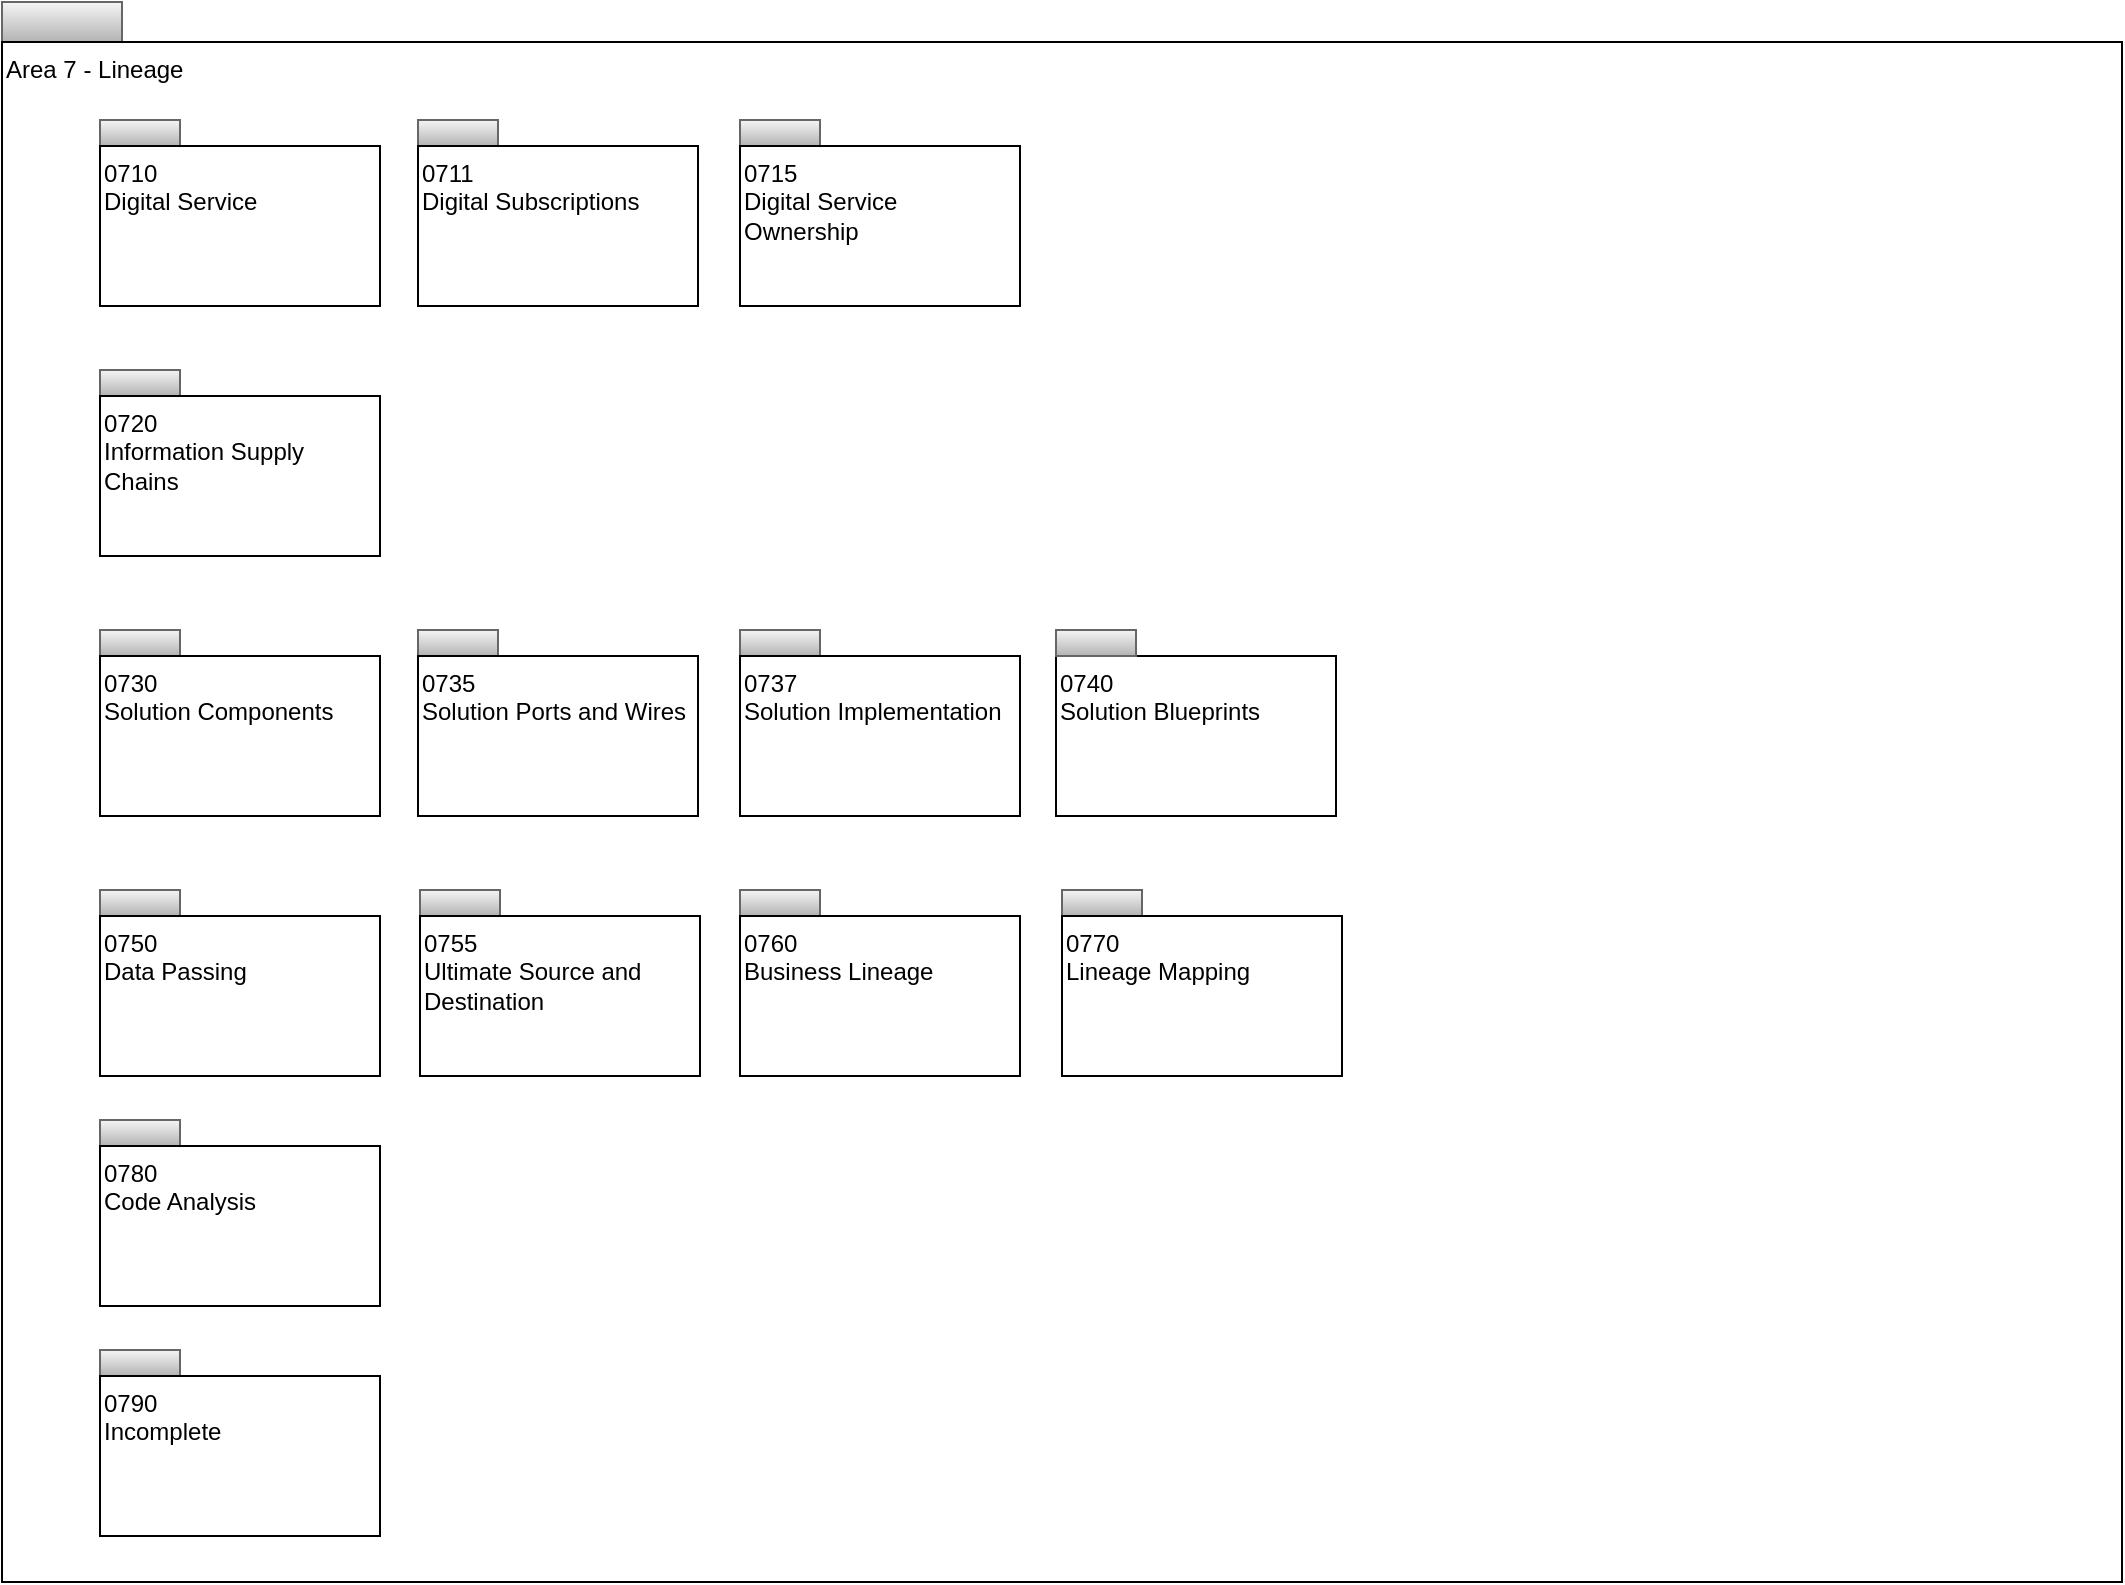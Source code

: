 <mxfile version="26.1.1" pages="17">
  <diagram id="D-fT32pPSd6CnJNmmywp" name="Overview">
    <mxGraphModel dx="1114" dy="812" grid="1" gridSize="10" guides="1" tooltips="1" connect="1" arrows="1" fold="1" page="1" pageScale="1" pageWidth="827" pageHeight="1169" math="0" shadow="0">
      <root>
        <mxCell id="0" />
        <mxCell id="1" parent="0" />
        <mxCell id="YhuTHeu8PJgn1JcNQfF2-1" value="" style="rounded=0;whiteSpace=wrap;html=1;align=left;fillColor=#f5f5f5;strokeColor=#666666;gradientColor=#b3b3b3;" parent="1" vertex="1">
          <mxGeometry x="13" y="26" width="60" height="20" as="geometry" />
        </mxCell>
        <mxCell id="YhuTHeu8PJgn1JcNQfF2-2" value="Area 7 - Lineage" style="rounded=0;whiteSpace=wrap;html=1;align=left;verticalAlign=top;" parent="1" vertex="1">
          <mxGeometry x="13" y="46" width="1060" height="770" as="geometry" />
        </mxCell>
        <mxCell id="YhuTHeu8PJgn1JcNQfF2-3" value="" style="rounded=0;whiteSpace=wrap;html=1;align=left;fillColor=#f5f5f5;strokeColor=#666666;gradientColor=#b3b3b3;" parent="1" vertex="1">
          <mxGeometry x="62" y="85" width="40" height="13" as="geometry" />
        </mxCell>
        <mxCell id="YhuTHeu8PJgn1JcNQfF2-4" value="0710&lt;br&gt;Digital Service" style="rounded=0;whiteSpace=wrap;html=1;align=left;verticalAlign=top;" parent="1" vertex="1">
          <mxGeometry x="62" y="98" width="140" height="80" as="geometry" />
        </mxCell>
        <mxCell id="YhuTHeu8PJgn1JcNQfF2-5" value="" style="rounded=0;whiteSpace=wrap;html=1;align=left;fillColor=#f5f5f5;strokeColor=#666666;gradientColor=#b3b3b3;" parent="1" vertex="1">
          <mxGeometry x="221" y="85" width="40" height="13" as="geometry" />
        </mxCell>
        <mxCell id="YhuTHeu8PJgn1JcNQfF2-6" value="0711&lt;br&gt;Digital Subscriptions" style="rounded=0;whiteSpace=wrap;html=1;align=left;verticalAlign=top;" parent="1" vertex="1">
          <mxGeometry x="221" y="98" width="140" height="80" as="geometry" />
        </mxCell>
        <mxCell id="YhuTHeu8PJgn1JcNQfF2-7" value="" style="rounded=0;whiteSpace=wrap;html=1;align=left;fillColor=#f5f5f5;strokeColor=#666666;gradientColor=#b3b3b3;" parent="1" vertex="1">
          <mxGeometry x="382" y="340" width="40" height="13" as="geometry" />
        </mxCell>
        <mxCell id="YhuTHeu8PJgn1JcNQfF2-8" value="0737&lt;br&gt;Solution Implementation" style="rounded=0;whiteSpace=wrap;html=1;align=left;verticalAlign=top;" parent="1" vertex="1">
          <mxGeometry x="382" y="353" width="140" height="80" as="geometry" />
        </mxCell>
        <mxCell id="YhuTHeu8PJgn1JcNQfF2-13" value="" style="rounded=0;whiteSpace=wrap;html=1;align=left;fillColor=#f5f5f5;strokeColor=#666666;gradientColor=#b3b3b3;" parent="1" vertex="1">
          <mxGeometry x="62" y="340" width="40" height="13" as="geometry" />
        </mxCell>
        <mxCell id="YhuTHeu8PJgn1JcNQfF2-14" value="0730&lt;br&gt;Solution Components" style="rounded=0;whiteSpace=wrap;html=1;align=left;verticalAlign=top;" parent="1" vertex="1">
          <mxGeometry x="62" y="353" width="140" height="80" as="geometry" />
        </mxCell>
        <mxCell id="YhuTHeu8PJgn1JcNQfF2-15" value="" style="rounded=0;whiteSpace=wrap;html=1;align=left;fillColor=#f5f5f5;strokeColor=#666666;gradientColor=#b3b3b3;" parent="1" vertex="1">
          <mxGeometry x="221" y="340" width="40" height="13" as="geometry" />
        </mxCell>
        <mxCell id="YhuTHeu8PJgn1JcNQfF2-16" value="0740&lt;br&gt;Solution Blueprints" style="rounded=0;whiteSpace=wrap;html=1;align=left;verticalAlign=top;" parent="1" vertex="1">
          <mxGeometry x="540" y="353" width="140" height="80" as="geometry" />
        </mxCell>
        <mxCell id="YhuTHeu8PJgn1JcNQfF2-25" value="" style="rounded=0;whiteSpace=wrap;html=1;align=left;fillColor=#f5f5f5;strokeColor=#666666;gradientColor=#b3b3b3;" parent="1" vertex="1">
          <mxGeometry x="62" y="470" width="40" height="13" as="geometry" />
        </mxCell>
        <mxCell id="YhuTHeu8PJgn1JcNQfF2-26" value="0750&lt;br&gt;Data Passing" style="rounded=0;whiteSpace=wrap;html=1;align=left;verticalAlign=top;" parent="1" vertex="1">
          <mxGeometry x="62" y="483" width="140" height="80" as="geometry" />
        </mxCell>
        <mxCell id="YhuTHeu8PJgn1JcNQfF2-31" value="" style="rounded=0;whiteSpace=wrap;html=1;align=left;fillColor=#f5f5f5;strokeColor=#666666;gradientColor=#b3b3b3;" parent="1" vertex="1">
          <mxGeometry x="540" y="340" width="40" height="13" as="geometry" />
        </mxCell>
        <mxCell id="YhuTHeu8PJgn1JcNQfF2-32" value="0735&lt;br&gt;Solution Ports and Wires" style="rounded=0;whiteSpace=wrap;html=1;align=left;verticalAlign=top;" parent="1" vertex="1">
          <mxGeometry x="221" y="353" width="140" height="80" as="geometry" />
        </mxCell>
        <mxCell id="YhuTHeu8PJgn1JcNQfF2-35" value="" style="rounded=0;whiteSpace=wrap;html=1;align=left;fillColor=#f5f5f5;strokeColor=#666666;gradientColor=#b3b3b3;" parent="1" vertex="1">
          <mxGeometry x="62" y="210" width="40" height="13" as="geometry" />
        </mxCell>
        <mxCell id="YhuTHeu8PJgn1JcNQfF2-36" value="0720&lt;br&gt;Information Supply Chains" style="rounded=0;whiteSpace=wrap;html=1;align=left;verticalAlign=top;" parent="1" vertex="1">
          <mxGeometry x="62" y="223" width="140" height="80" as="geometry" />
        </mxCell>
        <mxCell id="jZowSqK3XqBFE5ncK902-1" value="" style="rounded=0;whiteSpace=wrap;html=1;align=left;fillColor=#f5f5f5;strokeColor=#666666;gradientColor=#b3b3b3;" parent="1" vertex="1">
          <mxGeometry x="382" y="470" width="40" height="13" as="geometry" />
        </mxCell>
        <mxCell id="jZowSqK3XqBFE5ncK902-2" value="0760&lt;br&gt;Business Lineage" style="rounded=0;whiteSpace=wrap;html=1;align=left;verticalAlign=top;" parent="1" vertex="1">
          <mxGeometry x="382" y="483" width="140" height="80" as="geometry" />
        </mxCell>
        <mxCell id="dP81T5wVCNS5uh4FwSb8-1" value="" style="rounded=0;whiteSpace=wrap;html=1;align=left;fillColor=#f5f5f5;strokeColor=#666666;gradientColor=#b3b3b3;" parent="1" vertex="1">
          <mxGeometry x="543" y="470" width="40" height="13" as="geometry" />
        </mxCell>
        <mxCell id="dP81T5wVCNS5uh4FwSb8-2" value="0770&lt;br&gt;Lineage Mapping" style="rounded=0;whiteSpace=wrap;html=1;align=left;verticalAlign=top;" parent="1" vertex="1">
          <mxGeometry x="543" y="483" width="140" height="80" as="geometry" />
        </mxCell>
        <mxCell id="L47BYAXVUDp9Z39xeeTo-1" value="" style="rounded=0;whiteSpace=wrap;html=1;align=left;fillColor=#f5f5f5;strokeColor=#666666;gradientColor=#b3b3b3;" parent="1" vertex="1">
          <mxGeometry x="62" y="585" width="40" height="13" as="geometry" />
        </mxCell>
        <mxCell id="L47BYAXVUDp9Z39xeeTo-2" value="0780&lt;br&gt;Code Analysis" style="rounded=0;whiteSpace=wrap;html=1;align=left;verticalAlign=top;" parent="1" vertex="1">
          <mxGeometry x="62" y="598" width="140" height="80" as="geometry" />
        </mxCell>
        <mxCell id="nvGscb_FVJ_ubLQqms8T-1" value="" style="rounded=0;whiteSpace=wrap;html=1;align=left;fillColor=#f5f5f5;strokeColor=#666666;gradientColor=#b3b3b3;" parent="1" vertex="1">
          <mxGeometry x="62" y="700" width="40" height="13" as="geometry" />
        </mxCell>
        <mxCell id="nvGscb_FVJ_ubLQqms8T-2" value="0790&lt;br&gt;Incomplete" style="rounded=0;whiteSpace=wrap;html=1;align=left;verticalAlign=top;" parent="1" vertex="1">
          <mxGeometry x="62" y="713" width="140" height="80" as="geometry" />
        </mxCell>
        <mxCell id="C-oL4ZhQmUAXVh_6iqAg-1" value="" style="rounded=0;whiteSpace=wrap;html=1;align=left;fillColor=#f5f5f5;strokeColor=#666666;gradientColor=#b3b3b3;" parent="1" vertex="1">
          <mxGeometry x="382" y="85" width="40" height="13" as="geometry" />
        </mxCell>
        <mxCell id="C-oL4ZhQmUAXVh_6iqAg-2" value="0715&lt;br&gt;Digital Service&lt;br&gt;Ownership" style="rounded=0;whiteSpace=wrap;html=1;align=left;verticalAlign=top;" parent="1" vertex="1">
          <mxGeometry x="382" y="98" width="140" height="80" as="geometry" />
        </mxCell>
        <mxCell id="e3jd2shy9_xAMZg41kmC-1" value="" style="rounded=0;whiteSpace=wrap;html=1;align=left;fillColor=#f5f5f5;strokeColor=#666666;gradientColor=#b3b3b3;" parent="1" vertex="1">
          <mxGeometry x="222" y="470" width="40" height="13" as="geometry" />
        </mxCell>
        <mxCell id="e3jd2shy9_xAMZg41kmC-2" value="0755&lt;br&gt;Ultimate Source and Destination" style="rounded=0;whiteSpace=wrap;html=1;align=left;verticalAlign=top;" parent="1" vertex="1">
          <mxGeometry x="222" y="483" width="140" height="80" as="geometry" />
        </mxCell>
      </root>
    </mxGraphModel>
  </diagram>
  <diagram id="7fsQgAaYE9sfHcw1XIoF" name="0710-Digital-Service">
    <mxGraphModel dx="1242" dy="806" grid="1" gridSize="10" guides="1" tooltips="1" connect="1" arrows="1" fold="1" page="1" pageScale="1" pageWidth="827" pageHeight="1169" math="0" shadow="0">
      <root>
        <mxCell id="gJXXQZJIZcjf3K1snlwj-0" />
        <mxCell id="gJXXQZJIZcjf3K1snlwj-1" parent="gJXXQZJIZcjf3K1snlwj-0" />
        <mxCell id="RpYh0YSagH3gKZOlWNxV-0" value="" style="rounded=0;whiteSpace=wrap;html=1;align=left;fillColor=#f5f5f5;strokeColor=#666666;gradientColor=#b3b3b3;" parent="gJXXQZJIZcjf3K1snlwj-1" vertex="1">
          <mxGeometry x="13" y="37" width="60" height="20" as="geometry" />
        </mxCell>
        <mxCell id="RpYh0YSagH3gKZOlWNxV-1" value="0710 - Digital Service" style="rounded=0;whiteSpace=wrap;html=1;align=left;verticalAlign=top;" parent="gJXXQZJIZcjf3K1snlwj-1" vertex="1">
          <mxGeometry x="13" y="57" width="1060" height="770" as="geometry" />
        </mxCell>
        <mxCell id="TMuaE9spqzbudObYkoHJ-2" style="edgeStyle=orthogonalEdgeStyle;rounded=0;orthogonalLoop=1;jettySize=auto;html=1;exitX=1;exitY=0.5;exitDx=0;exitDy=0;endArrow=none;endFill=0;" parent="gJXXQZJIZcjf3K1snlwj-1" source="RpYh0YSagH3gKZOlWNxV-2" target="TMuaE9spqzbudObYkoHJ-0" edge="1">
          <mxGeometry relative="1" as="geometry" />
        </mxCell>
        <mxCell id="RpYh0YSagH3gKZOlWNxV-2" value="«entity»&lt;br&gt;&lt;b&gt;Referenceable&lt;/b&gt;" style="html=1;strokeColor=#d6b656;align=center;fillColor=#fff2cc;gradientColor=#ffd966;" parent="gJXXQZJIZcjf3K1snlwj-1" vertex="1">
          <mxGeometry x="425.75" y="510" width="240" height="50" as="geometry" />
        </mxCell>
        <mxCell id="RpYh0YSagH3gKZOlWNxV-3" style="edgeStyle=orthogonalEdgeStyle;rounded=0;html=1;exitX=1;exitY=0.5;dashed=1;endArrow=none;endFill=0;jettySize=auto;orthogonalLoop=1;" parent="gJXXQZJIZcjf3K1snlwj-1" source="RpYh0YSagH3gKZOlWNxV-4" edge="1">
          <mxGeometry relative="1" as="geometry">
            <mxPoint x="406.75" y="323.5" as="targetPoint" />
          </mxGeometry>
        </mxCell>
        <mxCell id="RpYh0YSagH3gKZOlWNxV-4" value="«relationship»&lt;br&gt;&lt;b&gt;DigitalServiceDependency&lt;/b&gt;" style="html=1;strokeColor=#666666;align=center;fillColor=#f5f5f5;gradientColor=#b3b3b3;" parent="gJXXQZJIZcjf3K1snlwj-1" vertex="1">
          <mxGeometry x="67.25" y="298.5" width="206" height="50" as="geometry" />
        </mxCell>
        <mxCell id="RpYh0YSagH3gKZOlWNxV-5" value="description : string" style="rounded=0;whiteSpace=wrap;html=1;strokeColor=#000000;gradientColor=#ffffff;align=left;" parent="gJXXQZJIZcjf3K1snlwj-1" vertex="1">
          <mxGeometry x="67.75" y="348.5" width="206" height="42" as="geometry" />
        </mxCell>
        <mxCell id="W0zadm7N6_j1NPN0jkPf-0" style="edgeStyle=orthogonalEdgeStyle;rounded=0;orthogonalLoop=1;jettySize=auto;html=1;exitX=0.5;exitY=0;exitDx=0;exitDy=0;endArrow=block;endFill=0;endSize=15;" parent="gJXXQZJIZcjf3K1snlwj-1" source="RpYh0YSagH3gKZOlWNxV-8" target="W0zadm7N6_j1NPN0jkPf-1" edge="1">
          <mxGeometry relative="1" as="geometry" />
        </mxCell>
        <mxCell id="RpYh0YSagH3gKZOlWNxV-8" value="«entity»&lt;br&gt;&lt;b&gt;DigitalService&lt;br&gt;&lt;/b&gt;" style="html=1;strokeColor=#666666;align=center;fillColor=#f5f5f5;gradientColor=#b3b3b3;" parent="gJXXQZJIZcjf3K1snlwj-1" vertex="1">
          <mxGeometry x="425.75" y="270.5" width="240" height="50" as="geometry" />
        </mxCell>
        <mxCell id="W0zadm7N6_j1NPN0jkPf-2" style="edgeStyle=orthogonalEdgeStyle;rounded=0;orthogonalLoop=1;jettySize=auto;html=1;endArrow=oval;endFill=1;endSize=6;" parent="gJXXQZJIZcjf3K1snlwj-1" source="RpYh0YSagH3gKZOlWNxV-12" target="RpYh0YSagH3gKZOlWNxV-2" edge="1">
          <mxGeometry relative="1" as="geometry" />
        </mxCell>
        <mxCell id="RpYh0YSagH3gKZOlWNxV-12" value="displayName : string&lt;br&gt;description : string&lt;br&gt;versionIdentifier : string&lt;br&gt;&lt;div style=&quot;text-align: left&quot;&gt;&lt;/div&gt;" style="rounded=0;whiteSpace=wrap;html=1;strokeColor=#000000;gradientColor=#ffffff;align=left;perimeterSpacing=1;" parent="gJXXQZJIZcjf3K1snlwj-1" vertex="1">
          <mxGeometry x="425.75" y="320.5" width="240" height="70" as="geometry" />
        </mxCell>
        <mxCell id="RpYh0YSagH3gKZOlWNxV-23" value="calledByDigitalServices" style="text;html=1;resizable=0;points=[];autosize=1;align=center;verticalAlign=top;spacingTop=-4;" parent="gJXXQZJIZcjf3K1snlwj-1" vertex="1">
          <mxGeometry x="290.75" y="261.5" width="140" height="20" as="geometry" />
        </mxCell>
        <mxCell id="RpYh0YSagH3gKZOlWNxV-24" value="*" style="text;html=1;resizable=0;points=[];autosize=1;align=center;verticalAlign=top;spacingTop=-4;" parent="gJXXQZJIZcjf3K1snlwj-1" vertex="1">
          <mxGeometry x="405.75" y="283.5" width="15" height="14" as="geometry" />
        </mxCell>
        <mxCell id="RpYh0YSagH3gKZOlWNxV-26" value="*" style="text;html=1;resizable=0;points=[];autosize=1;align=center;verticalAlign=top;spacingTop=-4;" parent="gJXXQZJIZcjf3K1snlwj-1" vertex="1">
          <mxGeometry x="406.75" y="357.5" width="15" height="14" as="geometry" />
        </mxCell>
        <mxCell id="RpYh0YSagH3gKZOlWNxV-28" value="callsDigitalServices" style="text;html=1;resizable=0;points=[];autosize=1;align=center;verticalAlign=top;spacingTop=-4;" parent="gJXXQZJIZcjf3K1snlwj-1" vertex="1">
          <mxGeometry x="310.75" y="374.5" width="120" height="20" as="geometry" />
        </mxCell>
        <mxCell id="RpYh0YSagH3gKZOlWNxV-11" style="edgeStyle=orthogonalEdgeStyle;rounded=0;html=1;exitX=0;exitY=0.75;entryX=0;entryY=0.25;endArrow=none;endFill=0;jettySize=auto;orthogonalLoop=1;entryDx=0;entryDy=0;exitDx=0;exitDy=0;startArrow=oval;startFill=1;" parent="gJXXQZJIZcjf3K1snlwj-1" source="RpYh0YSagH3gKZOlWNxV-12" target="RpYh0YSagH3gKZOlWNxV-8" edge="1">
          <mxGeometry relative="1" as="geometry" />
        </mxCell>
        <mxCell id="TMuaE9spqzbudObYkoHJ-0" value="«classification»&lt;br&gt;&lt;b&gt;DigitalProduct&lt;br&gt;&lt;/b&gt;" style="html=1;strokeColor=#666666;align=center;fillColor=#f5f5f5;gradientColor=#b3b3b3;" parent="gJXXQZJIZcjf3K1snlwj-1" vertex="1">
          <mxGeometry x="720" y="510" width="240" height="50" as="geometry" />
        </mxCell>
        <mxCell id="TMuaE9spqzbudObYkoHJ-1" value="productStatus : string&lt;div&gt;productName : string&lt;br&gt;productType : string&lt;br&gt;description : string&lt;br&gt;introductionDate : date&lt;br&gt;maturity : string&lt;br&gt;serviceLife : string&lt;br&gt;currentVersion : string&lt;br&gt;nextVersion : date&lt;br&gt;withdrawDate : date&lt;br&gt;additionalProperties : map&amp;lt;string, string&amp;gt;&lt;br&gt;&lt;div style=&quot;text-align: left&quot;&gt;&lt;/div&gt;&lt;/div&gt;" style="rounded=0;whiteSpace=wrap;html=1;strokeColor=#000000;gradientColor=#ffffff;align=left;perimeterSpacing=1;" parent="gJXXQZJIZcjf3K1snlwj-1" vertex="1">
          <mxGeometry x="720" y="560" width="240" height="190" as="geometry" />
        </mxCell>
        <mxCell id="W0zadm7N6_j1NPN0jkPf-1" value="«entity»&lt;br&gt;&lt;b&gt;Referenceable&lt;/b&gt;" style="html=1;strokeColor=#d6b656;align=center;fillColor=#fff2cc;gradientColor=#ffd966;" parent="gJXXQZJIZcjf3K1snlwj-1" vertex="1">
          <mxGeometry x="425.75" y="170" width="240" height="50" as="geometry" />
        </mxCell>
        <mxCell id="W0zadm7N6_j1NPN0jkPf-3" value="0..1" style="text;html=1;align=center;verticalAlign=middle;resizable=0;points=[];autosize=1;strokeColor=none;fillColor=none;" parent="gJXXQZJIZcjf3K1snlwj-1" vertex="1">
          <mxGeometry x="550" y="390.5" width="40" height="30" as="geometry" />
        </mxCell>
        <mxCell id="W0zadm7N6_j1NPN0jkPf-4" value="*" style="text;html=1;align=center;verticalAlign=middle;resizable=0;points=[];autosize=1;strokeColor=none;fillColor=none;" parent="gJXXQZJIZcjf3K1snlwj-1" vertex="1">
          <mxGeometry x="550" y="490" width="30" height="30" as="geometry" />
        </mxCell>
        <mxCell id="W0zadm7N6_j1NPN0jkPf-5" style="edgeStyle=orthogonalEdgeStyle;rounded=0;html=1;exitX=1;exitY=0.5;dashed=1;endArrow=none;endFill=0;jettySize=auto;orthogonalLoop=1;" parent="gJXXQZJIZcjf3K1snlwj-1" source="W0zadm7N6_j1NPN0jkPf-6" edge="1">
          <mxGeometry relative="1" as="geometry">
            <mxPoint x="545" y="465" as="targetPoint" />
          </mxGeometry>
        </mxCell>
        <mxCell id="W0zadm7N6_j1NPN0jkPf-6" value="«relationship»&lt;br&gt;&lt;b&gt;DigitalServiceProduct&lt;/b&gt;" style="html=1;strokeColor=#666666;align=center;fillColor=#f5f5f5;gradientColor=#b3b3b3;" parent="gJXXQZJIZcjf3K1snlwj-1" vertex="1">
          <mxGeometry x="145" y="440" width="206" height="50" as="geometry" />
        </mxCell>
        <mxCell id="W0zadm7N6_j1NPN0jkPf-7" value="" style="rounded=0;whiteSpace=wrap;html=1;strokeColor=#000000;gradientColor=#ffffff;align=left;" parent="gJXXQZJIZcjf3K1snlwj-1" vertex="1">
          <mxGeometry x="145.5" y="490" width="206" height="30" as="geometry" />
        </mxCell>
        <mxCell id="W0zadm7N6_j1NPN0jkPf-8" value="digitalProducts" style="text;html=1;align=center;verticalAlign=middle;resizable=0;points=[];autosize=1;strokeColor=none;fillColor=none;" parent="gJXXQZJIZcjf3K1snlwj-1" vertex="1">
          <mxGeometry x="440" y="480" width="100" height="30" as="geometry" />
        </mxCell>
        <mxCell id="W0zadm7N6_j1NPN0jkPf-9" value="managingDigitalService" style="text;html=1;align=center;verticalAlign=middle;resizable=0;points=[];autosize=1;strokeColor=none;fillColor=none;" parent="gJXXQZJIZcjf3K1snlwj-1" vertex="1">
          <mxGeometry x="400" y="390.5" width="150" height="30" as="geometry" />
        </mxCell>
      </root>
    </mxGraphModel>
  </diagram>
  <diagram name="0711-Digital-Subscription" id="_S9NA54iBMqRF7TFp2N2">
    <mxGraphModel dx="1186" dy="773" grid="1" gridSize="10" guides="1" tooltips="1" connect="1" arrows="1" fold="1" page="1" pageScale="1" pageWidth="827" pageHeight="1169" math="0" shadow="0">
      <root>
        <mxCell id="WxCcyCYEGk11gSl3iiKJ-0" />
        <mxCell id="WxCcyCYEGk11gSl3iiKJ-1" parent="WxCcyCYEGk11gSl3iiKJ-0" />
        <mxCell id="WxCcyCYEGk11gSl3iiKJ-2" value="" style="rounded=0;whiteSpace=wrap;html=1;align=left;fillColor=#f5f5f5;strokeColor=#666666;gradientColor=#b3b3b3;" parent="WxCcyCYEGk11gSl3iiKJ-1" vertex="1">
          <mxGeometry x="20" y="37" width="60" height="20" as="geometry" />
        </mxCell>
        <mxCell id="WxCcyCYEGk11gSl3iiKJ-3" value="0711 - Digital Subscription" style="rounded=0;whiteSpace=wrap;html=1;align=left;verticalAlign=top;" parent="WxCcyCYEGk11gSl3iiKJ-1" vertex="1">
          <mxGeometry x="20" y="57" width="1060" height="770" as="geometry" />
        </mxCell>
        <mxCell id="MTg5pVm4fMqa8UeOlJdq-2" style="edgeStyle=orthogonalEdgeStyle;rounded=0;orthogonalLoop=1;jettySize=auto;html=1;exitX=0.5;exitY=0;exitDx=0;exitDy=0;startArrow=none;startFill=0;endArrow=block;endFill=0;endSize=14;strokeWidth=1;" parent="WxCcyCYEGk11gSl3iiKJ-1" source="WxCcyCYEGk11gSl3iiKJ-10" target="MTg5pVm4fMqa8UeOlJdq-0" edge="1">
          <mxGeometry relative="1" as="geometry">
            <mxPoint x="803.5" y="284" as="targetPoint" />
          </mxGeometry>
        </mxCell>
        <mxCell id="WxCcyCYEGk11gSl3iiKJ-10" value="«entity»&lt;br&gt;&lt;b&gt;DigitalSubscription&lt;br&gt;&lt;/b&gt;" style="html=1;strokeColor=#666666;align=center;fillColor=#f5f5f5;gradientColor=#b3b3b3;" parent="WxCcyCYEGk11gSl3iiKJ-1" vertex="1">
          <mxGeometry x="680" y="330.5" width="240" height="50" as="geometry" />
        </mxCell>
        <mxCell id="WxCcyCYEGk11gSl3iiKJ-11" value="supportLevel : string&lt;br&gt;serviceLevels : map&amp;lt;string, string&amp;gt;&lt;br&gt;&lt;div style=&quot;text-align: left&quot;&gt;&lt;/div&gt;" style="rounded=0;whiteSpace=wrap;html=1;strokeColor=#000000;gradientColor=#ffffff;align=left;perimeterSpacing=1;" parent="WxCcyCYEGk11gSl3iiKJ-1" vertex="1">
          <mxGeometry x="680" y="380.5" width="240" height="50.5" as="geometry" />
        </mxCell>
        <mxCell id="WxCcyCYEGk11gSl3iiKJ-13" value="*" style="text;html=1;resizable=0;points=[];autosize=1;align=center;verticalAlign=top;spacingTop=-4;" parent="WxCcyCYEGk11gSl3iiKJ-1" vertex="1">
          <mxGeometry x="654.5" y="395" width="15" height="14" as="geometry" />
        </mxCell>
        <mxCell id="WxCcyCYEGk11gSl3iiKJ-20" value="«entity»&lt;br&gt;&lt;b&gt;Referenceable&lt;/b&gt;" style="html=1;strokeColor=#d6b656;align=center;fillColor=#fff2cc;gradientColor=#ffd966;" parent="WxCcyCYEGk11gSl3iiKJ-1" vertex="1">
          <mxGeometry x="110" y="367.5" width="160" height="50" as="geometry" />
        </mxCell>
        <mxCell id="GZY4WiJOAqmKPfDvNCXV-3" value="«relationship»&lt;br&gt;&lt;b&gt;DigitalSubscriber&lt;/b&gt;" style="html=1;strokeColor=#666666;align=center;fillColor=#f5f5f5;gradientColor=#b3b3b3;" parent="WxCcyCYEGk11gSl3iiKJ-1" vertex="1">
          <mxGeometry x="343" y="237.5" width="206" height="50" as="geometry" />
        </mxCell>
        <mxCell id="GZY4WiJOAqmKPfDvNCXV-4" value="subscriberId : string" style="rounded=0;whiteSpace=wrap;html=1;strokeColor=#000000;gradientColor=#ffffff;align=left;" parent="WxCcyCYEGk11gSl3iiKJ-1" vertex="1">
          <mxGeometry x="343" y="287.5" width="206" height="42" as="geometry" />
        </mxCell>
        <mxCell id="GZY4WiJOAqmKPfDvNCXV-5" style="edgeStyle=orthogonalEdgeStyle;rounded=0;html=1;exitX=0.5;exitY=1;dashed=1;endArrow=none;endFill=0;jettySize=auto;orthogonalLoop=1;exitDx=0;exitDy=0;" parent="WxCcyCYEGk11gSl3iiKJ-1" source="GZY4WiJOAqmKPfDvNCXV-4" edge="1">
          <mxGeometry relative="1" as="geometry">
            <mxPoint x="446" y="393" as="targetPoint" />
            <mxPoint x="771.5" y="141.5" as="sourcePoint" />
          </mxGeometry>
        </mxCell>
        <mxCell id="GZY4WiJOAqmKPfDvNCXV-6" value="digitalSubscribers" style="text;html=1;align=center;verticalAlign=middle;resizable=0;points=[];autosize=1;strokeColor=none;fillColor=none;" parent="WxCcyCYEGk11gSl3iiKJ-1" vertex="1">
          <mxGeometry x="260.5" y="389" width="120" height="30" as="geometry" />
        </mxCell>
        <mxCell id="GZY4WiJOAqmKPfDvNCXV-7" value="*" style="text;html=1;align=center;verticalAlign=middle;resizable=0;points=[];autosize=1;strokeColor=none;fillColor=none;" parent="WxCcyCYEGk11gSl3iiKJ-1" vertex="1">
          <mxGeometry x="275" y="363" width="30" height="30" as="geometry" />
        </mxCell>
        <mxCell id="GZY4WiJOAqmKPfDvNCXV-8" value="digitalSubscriptions" style="text;html=1;align=center;verticalAlign=middle;resizable=0;points=[];autosize=1;strokeColor=none;fillColor=none;" parent="WxCcyCYEGk11gSl3iiKJ-1" vertex="1">
          <mxGeometry x="555" y="361.5" width="130" height="30" as="geometry" />
        </mxCell>
        <mxCell id="GZY4WiJOAqmKPfDvNCXV-11" style="edgeStyle=orthogonalEdgeStyle;rounded=0;orthogonalLoop=1;jettySize=auto;html=1;exitX=1;exitY=0.5;exitDx=0;exitDy=0;entryX=0;entryY=0.25;entryDx=0;entryDy=0;startArrow=none;startFill=0;endArrow=oval;endFill=1;endSize=6;" parent="WxCcyCYEGk11gSl3iiKJ-1" source="WxCcyCYEGk11gSl3iiKJ-20" target="WxCcyCYEGk11gSl3iiKJ-11" edge="1">
          <mxGeometry relative="1" as="geometry" />
        </mxCell>
        <mxCell id="MTg5pVm4fMqa8UeOlJdq-0" value="«entity»&lt;br&gt;&lt;b&gt;Agreement&lt;br&gt;&lt;/b&gt;" style="html=1;strokeColor=#82b366;align=center;fillColor=#d5e8d4;gradientColor=#97d077;" parent="WxCcyCYEGk11gSl3iiKJ-1" vertex="1">
          <mxGeometry x="680.5" y="180" width="240" height="50" as="geometry" />
        </mxCell>
      </root>
    </mxGraphModel>
  </diagram>
  <diagram id="buv8tUeQr_PRYwmhzUto" name="0715-Digital-Service-Ownership">
    <mxGraphModel dx="1186" dy="773" grid="1" gridSize="10" guides="1" tooltips="1" connect="1" arrows="1" fold="1" page="1" pageScale="1" pageWidth="827" pageHeight="1169" math="0" shadow="0">
      <root>
        <mxCell id="WKeq32_BB5dezChJn7f3-0" />
        <mxCell id="WKeq32_BB5dezChJn7f3-1" parent="WKeq32_BB5dezChJn7f3-0" />
        <mxCell id="EGDd3p9W_Qj3-g3cCvyR-0" value="" style="rounded=0;whiteSpace=wrap;html=1;align=left;fillColor=#f5f5f5;strokeColor=#666666;gradientColor=#b3b3b3;" parent="WKeq32_BB5dezChJn7f3-1" vertex="1">
          <mxGeometry x="13" y="37" width="60" height="20" as="geometry" />
        </mxCell>
        <mxCell id="EGDd3p9W_Qj3-g3cCvyR-1" value="0715 - Digital Service Ownership" style="rounded=0;whiteSpace=wrap;html=1;align=left;verticalAlign=top;" parent="WKeq32_BB5dezChJn7f3-1" vertex="1">
          <mxGeometry x="13" y="57" width="1060" height="770" as="geometry" />
        </mxCell>
        <mxCell id="EGDd3p9W_Qj3-g3cCvyR-3" style="edgeStyle=orthogonalEdgeStyle;rounded=0;html=1;exitX=0.75;exitY=0;dashed=1;endArrow=none;endFill=0;jettySize=auto;orthogonalLoop=1;exitDx=0;exitDy=0;" parent="WKeq32_BB5dezChJn7f3-1" source="EGDd3p9W_Qj3-g3cCvyR-4" edge="1">
          <mxGeometry relative="1" as="geometry">
            <mxPoint x="245" y="299" as="targetPoint" />
          </mxGeometry>
        </mxCell>
        <mxCell id="EGDd3p9W_Qj3-g3cCvyR-4" value="«relationship»&lt;br&gt;&lt;b&gt;DigitalServiceOperator&lt;/b&gt;" style="html=1;strokeColor=#666666;align=center;fillColor=#f5f5f5;gradientColor=#b3b3b3;" parent="WKeq32_BB5dezChJn7f3-1" vertex="1">
          <mxGeometry x="90" y="381.5" width="206" height="50" as="geometry" />
        </mxCell>
        <mxCell id="EGDd3p9W_Qj3-g3cCvyR-5" value="scope : string" style="rounded=0;whiteSpace=wrap;html=1;strokeColor=#000000;gradientColor=#ffffff;align=left;" parent="WKeq32_BB5dezChJn7f3-1" vertex="1">
          <mxGeometry x="90.5" y="431.5" width="206" height="38.5" as="geometry" />
        </mxCell>
        <mxCell id="EGDd3p9W_Qj3-g3cCvyR-8" value="«entity»&lt;br&gt;&lt;b&gt;DigitalService&lt;/b&gt;" style="html=1;strokeColor=#666666;align=center;fillColor=#f5f5f5;gradientColor=#b3b3b3;" parent="WKeq32_BB5dezChJn7f3-1" vertex="1">
          <mxGeometry x="405.5" y="425.5" width="240" height="50" as="geometry" />
        </mxCell>
        <mxCell id="EGDd3p9W_Qj3-g3cCvyR-13" value="«entity»&lt;br&gt;&lt;b&gt;BusinessCapability&lt;/b&gt;" style="html=1;strokeColor=#82b366;align=center;fillColor=#d5e8d4;gradientColor=#97d077;" parent="WKeq32_BB5dezChJn7f3-1" vertex="1">
          <mxGeometry x="465.5" y="120" width="240" height="50" as="geometry" />
        </mxCell>
        <mxCell id="EGDd3p9W_Qj3-g3cCvyR-16" style="edgeStyle=orthogonalEdgeStyle;rounded=0;html=1;exitX=0;exitY=0.5;endArrow=none;endFill=0;jettySize=auto;orthogonalLoop=1;dashed=1;" parent="WKeq32_BB5dezChJn7f3-1" source="EGDd3p9W_Qj3-g3cCvyR-17" edge="1">
          <mxGeometry relative="1" as="geometry">
            <mxPoint x="587" y="240" as="targetPoint" />
          </mxGeometry>
        </mxCell>
        <mxCell id="EGDd3p9W_Qj3-g3cCvyR-17" value="«relationship»&lt;br&gt;&lt;b&gt;DigitalSupport&lt;/b&gt;" style="html=1;strokeColor=#666666;align=center;fillColor=#f5f5f5;gradientColor=#b3b3b3;" parent="WKeq32_BB5dezChJn7f3-1" vertex="1">
          <mxGeometry x="635" y="215" width="206" height="50" as="geometry" />
        </mxCell>
        <mxCell id="EGDd3p9W_Qj3-g3cCvyR-18" value="" style="rounded=0;whiteSpace=wrap;html=1;strokeColor=#000000;gradientColor=#ffffff;align=left;" parent="WKeq32_BB5dezChJn7f3-1" vertex="1">
          <mxGeometry x="635.5" y="265" width="206" height="32" as="geometry" />
        </mxCell>
        <mxCell id="EGDd3p9W_Qj3-g3cCvyR-23" value="digitalServiceOperators" style="text;html=1;resizable=0;points=[];autosize=1;align=center;verticalAlign=top;spacingTop=-4;" parent="WKeq32_BB5dezChJn7f3-1" vertex="1">
          <mxGeometry x="209" y="174" width="140" height="20" as="geometry" />
        </mxCell>
        <mxCell id="EGDd3p9W_Qj3-g3cCvyR-24" value="*" style="text;html=1;resizable=0;points=[];autosize=1;align=center;verticalAlign=top;spacingTop=-4;" parent="WKeq32_BB5dezChJn7f3-1" vertex="1">
          <mxGeometry x="186" y="177" width="15" height="14" as="geometry" />
        </mxCell>
        <mxCell id="EGDd3p9W_Qj3-g3cCvyR-25" value="*" style="text;html=1;resizable=0;points=[];autosize=1;align=center;verticalAlign=top;spacingTop=-4;" parent="WKeq32_BB5dezChJn7f3-1" vertex="1">
          <mxGeometry x="467" y="406" width="15" height="14" as="geometry" />
        </mxCell>
        <mxCell id="EGDd3p9W_Qj3-g3cCvyR-26" value="*" style="text;html=1;resizable=0;points=[];autosize=1;align=center;verticalAlign=top;spacingTop=-4;" parent="WKeq32_BB5dezChJn7f3-1" vertex="1">
          <mxGeometry x="589" y="177" width="15" height="14" as="geometry" />
        </mxCell>
        <mxCell id="EGDd3p9W_Qj3-g3cCvyR-27" value="*" style="text;html=1;resizable=0;points=[];autosize=1;align=center;verticalAlign=top;spacingTop=-4;" parent="WKeq32_BB5dezChJn7f3-1" vertex="1">
          <mxGeometry x="529.25" y="482" width="15" height="14" as="geometry" />
        </mxCell>
        <mxCell id="EGDd3p9W_Qj3-g3cCvyR-28" value="usesDigitalServices" style="text;html=1;resizable=0;points=[];autosize=1;align=center;verticalAlign=top;spacingTop=-4;" parent="WKeq32_BB5dezChJn7f3-1" vertex="1">
          <mxGeometry x="587" y="403" width="120" height="20" as="geometry" />
        </mxCell>
        <mxCell id="EGDd3p9W_Qj3-g3cCvyR-30" value="digitalServiceManagers" style="text;html=1;resizable=0;points=[];autosize=1;align=center;verticalAlign=top;spacingTop=-4;" parent="WKeq32_BB5dezChJn7f3-1" vertex="1">
          <mxGeometry x="612.5" y="524" width="140" height="20" as="geometry" />
        </mxCell>
        <mxCell id="Va7dIxMRQrXzxgXTygK1-2" style="edgeStyle=orthogonalEdgeStyle;rounded=0;orthogonalLoop=1;jettySize=auto;html=1;exitX=0.5;exitY=0;exitDx=0;exitDy=0;endArrow=block;endFill=0;endSize=20;" parent="WKeq32_BB5dezChJn7f3-1" source="AdnE94B2kkjTDJjHpTNt-2" target="AdnE94B2kkjTDJjHpTNt-10" edge="1">
          <mxGeometry relative="1" as="geometry" />
        </mxCell>
        <mxCell id="AdnE94B2kkjTDJjHpTNt-2" value="«entity»&lt;br&gt;&lt;b&gt;DigitialServiceManager&lt;/b&gt;" style="html=1;strokeColor=#666666;align=center;fillColor=#f5f5f5;gradientColor=#b3b3b3;" parent="WKeq32_BB5dezChJn7f3-1" vertex="1">
          <mxGeometry x="748" y="636" width="186" height="50" as="geometry" />
        </mxCell>
        <mxCell id="AdnE94B2kkjTDJjHpTNt-3" value="*" style="text;html=1;strokeColor=none;fillColor=none;align=center;verticalAlign=middle;whiteSpace=wrap;rounded=0;" parent="WKeq32_BB5dezChJn7f3-1" vertex="1">
          <mxGeometry x="717" y="556" width="26" height="18" as="geometry" />
        </mxCell>
        <mxCell id="AdnE94B2kkjTDJjHpTNt-4" value="«relationship»&lt;br&gt;&lt;b&gt;DigitalServiceManagement&lt;/b&gt;" style="html=1;strokeColor=#666666;align=center;fillColor=#f5f5f5;gradientColor=#b3b3b3;" parent="WKeq32_BB5dezChJn7f3-1" vertex="1">
          <mxGeometry x="467" y="602" width="206" height="53" as="geometry" />
        </mxCell>
        <mxCell id="AdnE94B2kkjTDJjHpTNt-5" value="" style="endArrow=none;dashed=1;html=1;entryX=0.5;entryY=0;entryDx=0;entryDy=0;" parent="WKeq32_BB5dezChJn7f3-1" target="AdnE94B2kkjTDJjHpTNt-4" edge="1">
          <mxGeometry width="50" height="50" relative="1" as="geometry">
            <mxPoint x="570.25" y="553" as="sourcePoint" />
            <mxPoint x="557" y="1273" as="targetPoint" />
          </mxGeometry>
        </mxCell>
        <mxCell id="AdnE94B2kkjTDJjHpTNt-6" value="" style="rounded=0;whiteSpace=wrap;html=1;strokeColor=#000000;gradientColor=#ffffff;align=left;" parent="WKeq32_BB5dezChJn7f3-1" vertex="1">
          <mxGeometry x="467" y="655" width="206" height="31" as="geometry" />
        </mxCell>
        <mxCell id="AdnE94B2kkjTDJjHpTNt-7" value="consumingBusinessCapabilities" style="text;html=1;strokeColor=none;fillColor=none;align=center;verticalAlign=middle;whiteSpace=wrap;rounded=0;" parent="WKeq32_BB5dezChJn7f3-1" vertex="1">
          <mxGeometry x="443.75" y="174" width="100.5" height="20" as="geometry" />
        </mxCell>
        <mxCell id="AdnE94B2kkjTDJjHpTNt-8" value="managesDigitalServices" style="text;html=1;strokeColor=none;fillColor=none;align=center;verticalAlign=middle;whiteSpace=wrap;rounded=0;" parent="WKeq32_BB5dezChJn7f3-1" vertex="1">
          <mxGeometry x="397" y="479" width="115" height="20" as="geometry" />
        </mxCell>
        <mxCell id="AdnE94B2kkjTDJjHpTNt-9" value="*" style="text;html=1;strokeColor=none;fillColor=none;align=center;verticalAlign=middle;whiteSpace=wrap;rounded=0;" parent="WKeq32_BB5dezChJn7f3-1" vertex="1">
          <mxGeometry x="557" y="405.5" width="26" height="18" as="geometry" />
        </mxCell>
        <mxCell id="AdnE94B2kkjTDJjHpTNt-10" value="«entity»&lt;br&gt;&lt;b&gt;PersonRole&lt;/b&gt;" style="html=1;strokeColor=#b85450;align=center;fillColor=#f8cecc;gradientColor=#FF0080;" parent="WKeq32_BB5dezChJn7f3-1" vertex="1">
          <mxGeometry x="751" y="524" width="180" height="50" as="geometry" />
        </mxCell>
        <mxCell id="AdnE94B2kkjTDJjHpTNt-22" value="operatesDigitalServices" style="text;html=1;resizable=0;points=[];autosize=1;align=center;verticalAlign=top;spacingTop=-4;" parent="WKeq32_BB5dezChJn7f3-1" vertex="1">
          <mxGeometry x="322" y="402" width="140" height="20" as="geometry" />
        </mxCell>
        <mxCell id="EGDd3p9W_Qj3-g3cCvyR-14" style="edgeStyle=orthogonalEdgeStyle;rounded=0;html=1;exitX=0.5;exitY=1;endArrow=none;endFill=0;jettySize=auto;orthogonalLoop=1;exitDx=0;exitDy=0;startArrow=oval;startFill=1;entryX=0.75;entryY=0;entryDx=0;entryDy=0;" parent="WKeq32_BB5dezChJn7f3-1" source="EGDd3p9W_Qj3-g3cCvyR-13" target="EGDd3p9W_Qj3-g3cCvyR-8" edge="1">
          <mxGeometry relative="1" as="geometry" />
        </mxCell>
        <mxCell id="AdnE94B2kkjTDJjHpTNt-0" style="edgeStyle=orthogonalEdgeStyle;rounded=0;html=1;exitX=0.5;exitY=1;entryX=0;entryY=0.5;jettySize=auto;orthogonalLoop=1;endArrow=oval;endFill=1;exitDx=0;exitDy=0;entryDx=0;entryDy=0;" parent="WKeq32_BB5dezChJn7f3-1" source="EGDd3p9W_Qj3-g3cCvyR-8" target="AdnE94B2kkjTDJjHpTNt-10" edge="1">
          <mxGeometry relative="1" as="geometry" />
        </mxCell>
        <mxCell id="Va7dIxMRQrXzxgXTygK1-3" value="" style="rounded=0;whiteSpace=wrap;html=1;strokeColor=#000000;gradientColor=#ffffff;align=left;" parent="WKeq32_BB5dezChJn7f3-1" vertex="1">
          <mxGeometry x="748" y="686" width="186" height="32" as="geometry" />
        </mxCell>
        <mxCell id="4HMk-2kV9qvt4nJ8-sBq-0" value="«entity»&lt;br&gt;&lt;b&gt;Referenceable&lt;/b&gt;" style="html=1;strokeColor=#d6b656;align=center;fillColor=#fff2cc;gradientColor=#ffd966;" parent="WKeq32_BB5dezChJn7f3-1" vertex="1">
          <mxGeometry x="116" y="120" width="180" height="50" as="geometry" />
        </mxCell>
        <mxCell id="EGDd3p9W_Qj3-g3cCvyR-11" style="edgeStyle=orthogonalEdgeStyle;rounded=0;html=1;exitX=0.25;exitY=0;endArrow=oval;endFill=1;jettySize=auto;orthogonalLoop=1;exitDx=0;exitDy=0;" parent="WKeq32_BB5dezChJn7f3-1" source="EGDd3p9W_Qj3-g3cCvyR-8" target="4HMk-2kV9qvt4nJ8-sBq-0" edge="1">
          <mxGeometry relative="1" as="geometry">
            <mxPoint x="207" y="171" as="targetPoint" />
          </mxGeometry>
        </mxCell>
      </root>
    </mxGraphModel>
  </diagram>
  <diagram id="HZrvVjjE4ANykjIvGvKZ" name="0720-Information-Supply-Chains">
    <mxGraphModel dx="1242" dy="806" grid="1" gridSize="10" guides="1" tooltips="1" connect="1" arrows="1" fold="1" page="1" pageScale="1" pageWidth="827" pageHeight="1169" math="0" shadow="0">
      <root>
        <mxCell id="zVmAmzPXzeWF6cD0m7T5-0" />
        <mxCell id="zVmAmzPXzeWF6cD0m7T5-1" parent="zVmAmzPXzeWF6cD0m7T5-0" />
        <mxCell id="qhP3MTUpAqKOTp0r8BQ7-0" value="" style="rounded=0;whiteSpace=wrap;html=1;align=left;fillColor=#f5f5f5;strokeColor=#666666;gradientColor=#b3b3b3;" parent="zVmAmzPXzeWF6cD0m7T5-1" vertex="1">
          <mxGeometry x="13" y="37" width="60" height="20" as="geometry" />
        </mxCell>
        <mxCell id="qhP3MTUpAqKOTp0r8BQ7-1" value="0720 - Information Supply Chains" style="rounded=0;whiteSpace=wrap;html=1;align=left;verticalAlign=top;" parent="zVmAmzPXzeWF6cD0m7T5-1" vertex="1">
          <mxGeometry x="13" y="57" width="1060" height="770" as="geometry" />
        </mxCell>
        <mxCell id="qhP3MTUpAqKOTp0r8BQ7-2" value="«entity»&lt;br&gt;&lt;b&gt;Referenceable&lt;/b&gt;" style="html=1;strokeColor=#d6b656;align=center;fillColor=#fff2cc;gradientColor=#ffd966;" parent="zVmAmzPXzeWF6cD0m7T5-1" vertex="1">
          <mxGeometry x="335.5" y="240" width="240" height="50" as="geometry" />
        </mxCell>
        <mxCell id="qhP3MTUpAqKOTp0r8BQ7-3" style="edgeStyle=orthogonalEdgeStyle;rounded=0;html=1;exitX=0.5;exitY=0;dashed=1;endArrow=none;endFill=0;jettySize=auto;orthogonalLoop=1;exitDx=0;exitDy=0;" parent="zVmAmzPXzeWF6cD0m7T5-1" source="qhP3MTUpAqKOTp0r8BQ7-4" edge="1">
          <mxGeometry relative="1" as="geometry">
            <mxPoint x="470" y="416" as="targetPoint" />
          </mxGeometry>
        </mxCell>
        <mxCell id="qhP3MTUpAqKOTp0r8BQ7-4" value="«relationship»&lt;br&gt;&lt;b&gt;InformationSupplyChainComposition&lt;/b&gt;" style="html=1;strokeColor=#666666;align=center;fillColor=#f5f5f5;gradientColor=#b3b3b3;" parent="zVmAmzPXzeWF6cD0m7T5-1" vertex="1">
          <mxGeometry x="347" y="570" width="246" height="50" as="geometry" />
        </mxCell>
        <mxCell id="qhP3MTUpAqKOTp0r8BQ7-5" value="" style="rounded=0;whiteSpace=wrap;html=1;strokeColor=#000000;gradientColor=#ffffff;align=left;" parent="zVmAmzPXzeWF6cD0m7T5-1" vertex="1">
          <mxGeometry x="347" y="620" width="246.5" height="33" as="geometry" />
        </mxCell>
        <mxCell id="qhP3MTUpAqKOTp0r8BQ7-6" style="edgeStyle=orthogonalEdgeStyle;rounded=0;html=1;exitX=0;exitY=0.5;entryX=0.5;entryY=0;jettySize=auto;orthogonalLoop=1;endArrow=none;endFill=0;" parent="zVmAmzPXzeWF6cD0m7T5-1" source="qhP3MTUpAqKOTp0r8BQ7-7" target="qhP3MTUpAqKOTp0r8BQ7-8" edge="1">
          <mxGeometry relative="1" as="geometry" />
        </mxCell>
        <mxCell id="qhP3MTUpAqKOTp0r8BQ7-7" value="" style="triangle;whiteSpace=wrap;html=1;strokeColor=#000000;gradientColor=#ffffff;align=center;rotation=-90;" parent="zVmAmzPXzeWF6cD0m7T5-1" vertex="1">
          <mxGeometry x="447" y="290" width="17" height="21" as="geometry" />
        </mxCell>
        <mxCell id="qhP3MTUpAqKOTp0r8BQ7-8" value="«entity»&lt;br&gt;&lt;b&gt;InformationSupplyChain&lt;/b&gt;" style="html=1;strokeColor=#666666;align=center;fillColor=#f5f5f5;gradientColor=#b3b3b3;" parent="zVmAmzPXzeWF6cD0m7T5-1" vertex="1">
          <mxGeometry x="120" y="390.5" width="240" height="50" as="geometry" />
        </mxCell>
        <mxCell id="qhP3MTUpAqKOTp0r8BQ7-10" value="displayName : string&lt;br&gt;description : string&lt;br&gt;scope : string&lt;br&gt;purposes : array&amp;lt;string&amp;gt;&lt;br&gt;&lt;div style=&quot;text-align: left&quot;&gt;&lt;/div&gt;" style="rounded=0;whiteSpace=wrap;html=1;strokeColor=#000000;gradientColor=#ffffff;align=left;" parent="zVmAmzPXzeWF6cD0m7T5-1" vertex="1">
          <mxGeometry x="120" y="440.5" width="240" height="79.5" as="geometry" />
        </mxCell>
        <mxCell id="qhP3MTUpAqKOTp0r8BQ7-11" value="informationSupplyChains" style="text;html=1;resizable=0;points=[];autosize=1;align=center;verticalAlign=top;spacingTop=-4;" parent="zVmAmzPXzeWF6cD0m7T5-1" vertex="1">
          <mxGeometry x="355" y="390.5" width="150" height="20" as="geometry" />
        </mxCell>
        <mxCell id="qhP3MTUpAqKOTp0r8BQ7-12" value="*" style="text;html=1;resizable=0;points=[];autosize=1;align=center;verticalAlign=top;spacingTop=-4;" parent="zVmAmzPXzeWF6cD0m7T5-1" vertex="1">
          <mxGeometry x="360" y="420.5" width="15" height="14" as="geometry" />
        </mxCell>
        <mxCell id="qhP3MTUpAqKOTp0r8BQ7-13" value="*" style="text;html=1;resizable=0;points=[];autosize=1;align=center;verticalAlign=top;spacingTop=-4;" parent="zVmAmzPXzeWF6cD0m7T5-1" vertex="1">
          <mxGeometry x="570" y="396.5" width="15" height="14" as="geometry" />
        </mxCell>
        <mxCell id="qhP3MTUpAqKOTp0r8BQ7-14" value="segments" style="text;html=1;resizable=0;points=[];autosize=1;align=center;verticalAlign=top;spacingTop=-4;" parent="zVmAmzPXzeWF6cD0m7T5-1" vertex="1">
          <mxGeometry x="520" y="420.5" width="70" height="20" as="geometry" />
        </mxCell>
        <mxCell id="qhP3MTUpAqKOTp0r8BQ7-17" style="edgeStyle=orthogonalEdgeStyle;rounded=0;orthogonalLoop=1;jettySize=auto;html=1;exitX=0.5;exitY=0;exitDx=0;exitDy=0;entryX=0;entryY=0.5;entryDx=0;entryDy=0;endArrow=none;endFill=0;" parent="zVmAmzPXzeWF6cD0m7T5-1" source="qhP3MTUpAqKOTp0r8BQ7-15" target="qhP3MTUpAqKOTp0r8BQ7-7" edge="1">
          <mxGeometry relative="1" as="geometry" />
        </mxCell>
        <mxCell id="qhP3MTUpAqKOTp0r8BQ7-15" value="«entity»&lt;br&gt;&lt;b&gt;InformationSupplyChainSegment&lt;/b&gt;" style="html=1;strokeColor=#666666;align=center;fillColor=#f5f5f5;gradientColor=#b3b3b3;" parent="zVmAmzPXzeWF6cD0m7T5-1" vertex="1">
          <mxGeometry x="590" y="390.5" width="240" height="50" as="geometry" />
        </mxCell>
        <mxCell id="qhP3MTUpAqKOTp0r8BQ7-16" value="displayName : string&lt;br&gt;description : string&lt;br&gt;scope : string&lt;br&gt;integrationStyle : string&lt;br&gt;estimatedVolumetrics : map&amp;lt;string, string&amp;gt;&lt;br&gt;&lt;div style=&quot;text-align: left&quot;&gt;&lt;/div&gt;" style="rounded=0;whiteSpace=wrap;html=1;strokeColor=#000000;gradientColor=#ffffff;align=left;" parent="zVmAmzPXzeWF6cD0m7T5-1" vertex="1">
          <mxGeometry x="590" y="440.5" width="240" height="89.5" as="geometry" />
        </mxCell>
        <mxCell id="qhP3MTUpAqKOTp0r8BQ7-9" style="edgeStyle=orthogonalEdgeStyle;rounded=0;html=1;exitX=0;exitY=0.5;entryX=1;entryY=0.5;endArrow=none;endFill=0;jettySize=auto;orthogonalLoop=1;entryDx=0;entryDy=0;exitDx=0;exitDy=0;startArrow=oval;startFill=1;" parent="zVmAmzPXzeWF6cD0m7T5-1" source="qhP3MTUpAqKOTp0r8BQ7-15" target="qhP3MTUpAqKOTp0r8BQ7-8" edge="1">
          <mxGeometry relative="1" as="geometry" />
        </mxCell>
        <mxCell id="3u2wjPxngJ-5bQF0hgFU-0" style="edgeStyle=orthogonalEdgeStyle;rounded=0;html=1;exitX=0;exitY=0.5;dashed=1;endArrow=none;endFill=0;jettySize=auto;orthogonalLoop=1;exitDx=0;exitDy=0;" parent="zVmAmzPXzeWF6cD0m7T5-1" source="3u2wjPxngJ-5bQF0hgFU-1" edge="1">
          <mxGeometry relative="1" as="geometry">
            <mxPoint x="613.75" y="270" as="targetPoint" />
          </mxGeometry>
        </mxCell>
        <mxCell id="3u2wjPxngJ-5bQF0hgFU-1" value="«relationship»&lt;br&gt;&lt;b&gt;InformationSupplyChainLink&lt;/b&gt;" style="html=1;strokeColor=#666666;align=center;fillColor=#f5f5f5;gradientColor=#b3b3b3;" parent="zVmAmzPXzeWF6cD0m7T5-1" vertex="1">
          <mxGeometry x="673.75" y="219" width="246" height="50" as="geometry" />
        </mxCell>
        <mxCell id="3u2wjPxngJ-5bQF0hgFU-2" value="label : string&lt;br&gt;description : string" style="rounded=0;whiteSpace=wrap;html=1;strokeColor=#000000;gradientColor=#ffffff;align=left;" parent="zVmAmzPXzeWF6cD0m7T5-1" vertex="1">
          <mxGeometry x="673.75" y="269" width="246.5" height="51" as="geometry" />
        </mxCell>
        <mxCell id="3u2wjPxngJ-5bQF0hgFU-3" style="edgeStyle=orthogonalEdgeStyle;rounded=0;orthogonalLoop=1;jettySize=auto;html=1;exitX=1;exitY=0.75;exitDx=0;exitDy=0;entryX=1;entryY=0.25;entryDx=0;entryDy=0;endArrow=none;endFill=0;startArrow=oval;startFill=1;" parent="zVmAmzPXzeWF6cD0m7T5-1" source="qhP3MTUpAqKOTp0r8BQ7-2" target="qhP3MTUpAqKOTp0r8BQ7-2" edge="1">
          <mxGeometry relative="1" as="geometry">
            <Array as="points">
              <mxPoint x="613.75" y="278" />
              <mxPoint x="613.75" y="253" />
            </Array>
          </mxGeometry>
        </mxCell>
        <mxCell id="3u2wjPxngJ-5bQF0hgFU-4" value="*" style="text;html=1;align=center;verticalAlign=middle;resizable=0;points=[];autosize=1;strokeColor=none;fillColor=none;" parent="zVmAmzPXzeWF6cD0m7T5-1" vertex="1">
          <mxGeometry x="575.5" y="219" width="30" height="30" as="geometry" />
        </mxCell>
        <mxCell id="3u2wjPxngJ-5bQF0hgFU-5" value="*" style="text;html=1;align=center;verticalAlign=middle;resizable=0;points=[];autosize=1;strokeColor=none;fillColor=none;" parent="zVmAmzPXzeWF6cD0m7T5-1" vertex="1">
          <mxGeometry x="575.5" y="281" width="30" height="30" as="geometry" />
        </mxCell>
        <mxCell id="3u2wjPxngJ-5bQF0hgFU-6" value="supplyfrom" style="text;html=1;align=center;verticalAlign=middle;resizable=0;points=[];autosize=1;strokeColor=none;fillColor=none;" parent="zVmAmzPXzeWF6cD0m7T5-1" vertex="1">
          <mxGeometry x="550.5" y="200" width="80" height="30" as="geometry" />
        </mxCell>
        <mxCell id="3u2wjPxngJ-5bQF0hgFU-7" value="supplyTo" style="text;html=1;align=center;verticalAlign=middle;resizable=0;points=[];autosize=1;strokeColor=none;fillColor=none;" parent="zVmAmzPXzeWF6cD0m7T5-1" vertex="1">
          <mxGeometry x="555.5" y="302" width="70" height="30" as="geometry" />
        </mxCell>
      </root>
    </mxGraphModel>
  </diagram>
  <diagram id="1C9Y4h7KHehtQCDG-Drg" name="example">
    <mxGraphModel dx="2261" dy="775" grid="1" gridSize="10" guides="1" tooltips="1" connect="1" arrows="1" fold="1" page="1" pageScale="1" pageWidth="827" pageHeight="1169" math="0" shadow="0">
      <root>
        <mxCell id="0" />
        <mxCell id="1" parent="0" />
        <mxCell id="e-V-g8x9VqO9ZH_dhTw7-19" style="edgeStyle=orthogonalEdgeStyle;rounded=0;orthogonalLoop=1;jettySize=auto;html=1;exitX=0.5;exitY=1;exitDx=0;exitDy=0;entryX=0.5;entryY=0;entryDx=0;entryDy=0;" parent="1" source="e-V-g8x9VqO9ZH_dhTw7-1" target="e-V-g8x9VqO9ZH_dhTw7-7" edge="1">
          <mxGeometry relative="1" as="geometry" />
        </mxCell>
        <mxCell id="e-V-g8x9VqO9ZH_dhTw7-20" style="edgeStyle=orthogonalEdgeStyle;rounded=0;orthogonalLoop=1;jettySize=auto;html=1;exitX=0.5;exitY=1;exitDx=0;exitDy=0;" parent="1" source="e-V-g8x9VqO9ZH_dhTw7-1" target="e-V-g8x9VqO9ZH_dhTw7-9" edge="1">
          <mxGeometry relative="1" as="geometry" />
        </mxCell>
        <mxCell id="e-V-g8x9VqO9ZH_dhTw7-1" value="Drop Foot Clinical Trial&lt;br&gt;Weekly Measurements" style="rounded=0;whiteSpace=wrap;html=1;fillColor=#f5f5f5;fontColor=#333333;strokeColor=#666666;" parent="1" vertex="1">
          <mxGeometry x="365" y="610" width="166" height="60" as="geometry" />
        </mxCell>
        <mxCell id="e-V-g8x9VqO9ZH_dhTw7-2" value="InformationSupplyChain" style="rounded=0;whiteSpace=wrap;html=1;fontStyle=2;fillColor=#f5f5f5;fontColor=#333333;strokeColor=#666666;" parent="1" vertex="1">
          <mxGeometry x="365" y="580" width="166" height="30" as="geometry" />
        </mxCell>
        <mxCell id="aMksF9YB-8EwaT3wIAzR-49" style="edgeStyle=orthogonalEdgeStyle;rounded=0;orthogonalLoop=1;jettySize=auto;html=1;exitX=0.5;exitY=1;exitDx=0;exitDy=0;dashed=1;" parent="1" source="e-V-g8x9VqO9ZH_dhTw7-3" target="aMksF9YB-8EwaT3wIAzR-44" edge="1">
          <mxGeometry relative="1" as="geometry" />
        </mxCell>
        <mxCell id="e-V-g8x9VqO9ZH_dhTw7-3" value="Data Lake" style="rounded=0;whiteSpace=wrap;html=1;fillColor=#f5f5f5;fontColor=#333333;strokeColor=#666666;" parent="1" vertex="1">
          <mxGeometry x="1050" y="930" width="130" height="60" as="geometry" />
        </mxCell>
        <mxCell id="e-V-g8x9VqO9ZH_dhTw7-4" value="Collection" style="rounded=0;whiteSpace=wrap;html=1;fontStyle=2;fillColor=#fff2cc;strokeColor=#d6b656;" parent="1" vertex="1">
          <mxGeometry x="-70" y="900" width="120" height="30" as="geometry" />
        </mxCell>
        <mxCell id="e-V-g8x9VqO9ZH_dhTw7-12" style="edgeStyle=orthogonalEdgeStyle;rounded=0;orthogonalLoop=1;jettySize=auto;html=1;exitX=0.5;exitY=1;exitDx=0;exitDy=0;entryX=0.5;entryY=0;entryDx=0;entryDy=0;" parent="1" source="e-V-g8x9VqO9ZH_dhTw7-5" target="e-V-g8x9VqO9ZH_dhTw7-10" edge="1">
          <mxGeometry relative="1" as="geometry" />
        </mxCell>
        <mxCell id="e-V-g8x9VqO9ZH_dhTw7-21" style="edgeStyle=orthogonalEdgeStyle;rounded=0;orthogonalLoop=1;jettySize=auto;html=1;exitX=0.5;exitY=0;exitDx=0;exitDy=0;entryX=0;entryY=0.5;entryDx=0;entryDy=0;" parent="1" source="e-V-g8x9VqO9ZH_dhTw7-4" target="e-V-g8x9VqO9ZH_dhTw7-6" edge="1">
          <mxGeometry relative="1" as="geometry" />
        </mxCell>
        <mxCell id="e-V-g8x9VqO9ZH_dhTw7-33" style="edgeStyle=orthogonalEdgeStyle;rounded=0;orthogonalLoop=1;jettySize=auto;html=1;exitX=1;exitY=0.5;exitDx=0;exitDy=0;" parent="1" source="e-V-g8x9VqO9ZH_dhTw7-5" target="e-V-g8x9VqO9ZH_dhTw7-29" edge="1">
          <mxGeometry relative="1" as="geometry" />
        </mxCell>
        <mxCell id="e-V-g8x9VqO9ZH_dhTw7-5" value="Hospitals in Drop Foot Clinical Trial&amp;nbsp;" style="rounded=0;whiteSpace=wrap;html=1;fillColor=#fff2cc;strokeColor=#d6b656;" parent="1" vertex="1">
          <mxGeometry x="-70" y="930" width="120" height="60" as="geometry" />
        </mxCell>
        <mxCell id="e-V-g8x9VqO9ZH_dhTw7-22" style="edgeStyle=orthogonalEdgeStyle;rounded=0;orthogonalLoop=1;jettySize=auto;html=1;exitX=1;exitY=0.5;exitDx=0;exitDy=0;entryX=0.25;entryY=0;entryDx=0;entryDy=0;" parent="1" source="e-V-g8x9VqO9ZH_dhTw7-6" target="e-V-g8x9VqO9ZH_dhTw7-32" edge="1">
          <mxGeometry relative="1" as="geometry" />
        </mxCell>
        <mxCell id="e-V-g8x9VqO9ZH_dhTw7-34" style="edgeStyle=orthogonalEdgeStyle;rounded=0;orthogonalLoop=1;jettySize=auto;html=1;exitX=0.5;exitY=1;exitDx=0;exitDy=0;entryX=0.5;entryY=0;entryDx=0;entryDy=0;" parent="1" source="e-V-g8x9VqO9ZH_dhTw7-6" target="e-V-g8x9VqO9ZH_dhTw7-30" edge="1">
          <mxGeometry relative="1" as="geometry" />
        </mxCell>
        <mxCell id="e-V-g8x9VqO9ZH_dhTw7-6" value="From Hospital to Landing Area" style="rounded=0;whiteSpace=wrap;html=1;fillColor=#f5f5f5;fontColor=#333333;strokeColor=#666666;" parent="1" vertex="1">
          <mxGeometry x="90" y="770" width="190" height="60" as="geometry" />
        </mxCell>
        <mxCell id="e-V-g8x9VqO9ZH_dhTw7-7" value="InformationSupplyChainSegment" style="rounded=0;whiteSpace=wrap;html=1;fontStyle=2;fillColor=#f5f5f5;fontColor=#333333;strokeColor=#666666;" parent="1" vertex="1">
          <mxGeometry x="90" y="740" width="190" height="30" as="geometry" />
        </mxCell>
        <mxCell id="e-V-g8x9VqO9ZH_dhTw7-23" style="edgeStyle=orthogonalEdgeStyle;rounded=0;orthogonalLoop=1;jettySize=auto;html=1;exitX=1;exitY=0.5;exitDx=0;exitDy=0;entryX=0.5;entryY=0;entryDx=0;entryDy=0;" parent="1" source="e-V-g8x9VqO9ZH_dhTw7-8" target="e-V-g8x9VqO9ZH_dhTw7-24" edge="1">
          <mxGeometry relative="1" as="geometry" />
        </mxCell>
        <mxCell id="e-V-g8x9VqO9ZH_dhTw7-42" style="edgeStyle=orthogonalEdgeStyle;rounded=0;orthogonalLoop=1;jettySize=auto;html=1;exitX=0.75;exitY=1;exitDx=0;exitDy=0;" parent="1" source="e-V-g8x9VqO9ZH_dhTw7-8" target="e-V-g8x9VqO9ZH_dhTw7-37" edge="1">
          <mxGeometry relative="1" as="geometry" />
        </mxCell>
        <mxCell id="e-V-g8x9VqO9ZH_dhTw7-47" style="edgeStyle=orthogonalEdgeStyle;rounded=0;orthogonalLoop=1;jettySize=auto;html=1;exitX=0.25;exitY=1;exitDx=0;exitDy=0;entryX=0.5;entryY=0;entryDx=0;entryDy=0;" parent="1" source="e-V-g8x9VqO9ZH_dhTw7-8" target="e-V-g8x9VqO9ZH_dhTw7-44" edge="1">
          <mxGeometry relative="1" as="geometry" />
        </mxCell>
        <mxCell id="e-V-g8x9VqO9ZH_dhTw7-8" value="From Landing Area to Data Lake" style="rounded=0;whiteSpace=wrap;html=1;fillColor=#f5f5f5;fontColor=#333333;strokeColor=#666666;" parent="1" vertex="1">
          <mxGeometry x="670" y="770" width="190" height="60" as="geometry" />
        </mxCell>
        <mxCell id="e-V-g8x9VqO9ZH_dhTw7-9" value="InformationSupplyChainSegment" style="rounded=0;whiteSpace=wrap;html=1;fontStyle=2;fillColor=#f5f5f5;fontColor=#333333;strokeColor=#666666;" parent="1" vertex="1">
          <mxGeometry x="670" y="740" width="190" height="30" as="geometry" />
        </mxCell>
        <mxCell id="e-V-g8x9VqO9ZH_dhTw7-10" value="Organization" style="rounded=0;whiteSpace=wrap;html=1;fontStyle=2;fillColor=#d5e8d4;strokeColor=#82b366;" parent="1" vertex="1">
          <mxGeometry x="-90" y="1045" width="120" height="30" as="geometry" />
        </mxCell>
        <mxCell id="e-V-g8x9VqO9ZH_dhTw7-11" value="Old Market Hospital" style="rounded=0;whiteSpace=wrap;html=1;fillColor=#d5e8d4;strokeColor=#82b366;" parent="1" vertex="1">
          <mxGeometry x="-90" y="1075" width="120" height="60" as="geometry" />
        </mxCell>
        <mxCell id="e-V-g8x9VqO9ZH_dhTw7-13" style="edgeStyle=orthogonalEdgeStyle;rounded=0;orthogonalLoop=1;jettySize=auto;html=1;exitX=0.5;exitY=1;exitDx=0;exitDy=0;entryX=0.5;entryY=0;entryDx=0;entryDy=0;" parent="1" source="e-V-g8x9VqO9ZH_dhTw7-5" target="e-V-g8x9VqO9ZH_dhTw7-14" edge="1">
          <mxGeometry relative="1" as="geometry">
            <mxPoint y="1000" as="sourcePoint" />
          </mxGeometry>
        </mxCell>
        <mxCell id="e-V-g8x9VqO9ZH_dhTw7-14" value="Organization" style="rounded=0;whiteSpace=wrap;html=1;fontStyle=2;fillColor=#d5e8d4;strokeColor=#82b366;" parent="1" vertex="1">
          <mxGeometry x="-80" y="1055" width="120" height="30" as="geometry" />
        </mxCell>
        <mxCell id="e-V-g8x9VqO9ZH_dhTw7-15" value="Old Market Hospital" style="rounded=0;whiteSpace=wrap;html=1;fillColor=#d5e8d4;strokeColor=#82b366;" parent="1" vertex="1">
          <mxGeometry x="-80" y="1085" width="120" height="60" as="geometry" />
        </mxCell>
        <mxCell id="e-V-g8x9VqO9ZH_dhTw7-16" style="edgeStyle=orthogonalEdgeStyle;rounded=0;orthogonalLoop=1;jettySize=auto;html=1;entryX=0.5;entryY=0;entryDx=0;entryDy=0;" parent="1" source="e-V-g8x9VqO9ZH_dhTw7-5" target="e-V-g8x9VqO9ZH_dhTw7-17" edge="1">
          <mxGeometry relative="1" as="geometry">
            <mxPoint x="10" y="1010" as="sourcePoint" />
          </mxGeometry>
        </mxCell>
        <mxCell id="e-V-g8x9VqO9ZH_dhTw7-17" value="Organization" style="rounded=0;whiteSpace=wrap;html=1;fontStyle=2;fillColor=#d5e8d4;strokeColor=#82b366;" parent="1" vertex="1">
          <mxGeometry x="-70" y="1065" width="120" height="30" as="geometry" />
        </mxCell>
        <mxCell id="aMksF9YB-8EwaT3wIAzR-18" style="edgeStyle=orthogonalEdgeStyle;rounded=0;orthogonalLoop=1;jettySize=auto;html=1;exitX=1;exitY=0.25;exitDx=0;exitDy=0;" parent="1" source="e-V-g8x9VqO9ZH_dhTw7-18" target="e-V-g8x9VqO9ZH_dhTw7-50" edge="1">
          <mxGeometry relative="1" as="geometry" />
        </mxCell>
        <mxCell id="e-V-g8x9VqO9ZH_dhTw7-18" value="Old Market Hospital" style="rounded=0;whiteSpace=wrap;html=1;fillColor=#d5e8d4;strokeColor=#82b366;" parent="1" vertex="1">
          <mxGeometry x="-70" y="1095" width="120" height="60" as="geometry" />
        </mxCell>
        <mxCell id="e-V-g8x9VqO9ZH_dhTw7-24" value="SolutionComponent" style="rounded=0;whiteSpace=wrap;html=1;fontStyle=2;fillColor=#f5f5f5;fontColor=#333333;strokeColor=#666666;" parent="1" vertex="1">
          <mxGeometry x="1050" y="900" width="130" height="30" as="geometry" />
        </mxCell>
        <mxCell id="e-V-g8x9VqO9ZH_dhTw7-25" value="InformationSupplyChainComposition" style="text;html=1;align=center;verticalAlign=middle;resizable=0;points=[];autosize=1;strokeColor=none;fillColor=none;fontStyle=2" parent="1" vertex="1">
          <mxGeometry x="335" y="705" width="220" height="30" as="geometry" />
        </mxCell>
        <mxCell id="e-V-g8x9VqO9ZH_dhTw7-26" value="InformationSupply&lt;br&gt;ChainLink" style="text;html=1;align=center;verticalAlign=middle;resizable=0;points=[];autosize=1;strokeColor=none;fillColor=none;fontStyle=2" parent="1" vertex="1">
          <mxGeometry x="-40" y="760" width="120" height="40" as="geometry" />
        </mxCell>
        <mxCell id="e-V-g8x9VqO9ZH_dhTw7-27" value="InformationSupply&lt;br&gt;ChainLink" style="text;html=1;align=center;verticalAlign=middle;resizable=0;points=[];autosize=1;strokeColor=none;fillColor=none;fontStyle=2" parent="1" vertex="1">
          <mxGeometry x="280" y="760" width="120" height="40" as="geometry" />
        </mxCell>
        <mxCell id="e-V-g8x9VqO9ZH_dhTw7-28" value="InformationSupply&lt;br&gt;ChainLink" style="text;html=1;align=center;verticalAlign=middle;resizable=0;points=[];autosize=1;strokeColor=none;fillColor=none;fontStyle=2" parent="1" vertex="1">
          <mxGeometry x="860" y="760" width="120" height="40" as="geometry" />
        </mxCell>
        <mxCell id="e-V-g8x9VqO9ZH_dhTw7-39" style="edgeStyle=orthogonalEdgeStyle;rounded=0;orthogonalLoop=1;jettySize=auto;html=1;exitX=1;exitY=0.5;exitDx=0;exitDy=0;" parent="1" source="e-V-g8x9VqO9ZH_dhTw7-29" target="e-V-g8x9VqO9ZH_dhTw7-31" edge="1">
          <mxGeometry relative="1" as="geometry" />
        </mxCell>
        <mxCell id="e-V-g8x9VqO9ZH_dhTw7-52" style="edgeStyle=orthogonalEdgeStyle;rounded=0;orthogonalLoop=1;jettySize=auto;html=1;exitX=0.5;exitY=1;exitDx=0;exitDy=0;" parent="1" source="e-V-g8x9VqO9ZH_dhTw7-29" target="e-V-g8x9VqO9ZH_dhTw7-51" edge="1">
          <mxGeometry relative="1" as="geometry" />
        </mxCell>
        <mxCell id="e-V-g8x9VqO9ZH_dhTw7-29" value="FTP" style="rounded=0;whiteSpace=wrap;html=1;fillColor=#f5f5f5;fontColor=#333333;strokeColor=#666666;" parent="1" vertex="1">
          <mxGeometry x="120" y="930" width="130" height="60" as="geometry" />
        </mxCell>
        <mxCell id="e-V-g8x9VqO9ZH_dhTw7-30" value="SolutionComponent" style="rounded=0;whiteSpace=wrap;html=1;fontStyle=2;fillColor=#f5f5f5;fontColor=#333333;strokeColor=#666666;" parent="1" vertex="1">
          <mxGeometry x="120" y="900" width="130" height="30" as="geometry" />
        </mxCell>
        <mxCell id="e-V-g8x9VqO9ZH_dhTw7-40" style="edgeStyle=orthogonalEdgeStyle;rounded=0;orthogonalLoop=1;jettySize=auto;html=1;exitX=1;exitY=0.5;exitDx=0;exitDy=0;entryX=0;entryY=0.5;entryDx=0;entryDy=0;" parent="1" source="e-V-g8x9VqO9ZH_dhTw7-31" target="e-V-g8x9VqO9ZH_dhTw7-43" edge="1">
          <mxGeometry relative="1" as="geometry" />
        </mxCell>
        <mxCell id="aMksF9YB-8EwaT3wIAzR-10" style="edgeStyle=orthogonalEdgeStyle;rounded=0;orthogonalLoop=1;jettySize=auto;html=1;exitX=0.5;exitY=1;exitDx=0;exitDy=0;entryX=0.5;entryY=0;entryDx=0;entryDy=0;" parent="1" source="e-V-g8x9VqO9ZH_dhTw7-31" target="aMksF9YB-8EwaT3wIAzR-9" edge="1">
          <mxGeometry relative="1" as="geometry" />
        </mxCell>
        <mxCell id="e-V-g8x9VqO9ZH_dhTw7-31" value="LandingArea" style="rounded=0;whiteSpace=wrap;html=1;fillColor=#f5f5f5;fontColor=#333333;strokeColor=#666666;" parent="1" vertex="1">
          <mxGeometry x="315" y="930" width="130" height="60" as="geometry" />
        </mxCell>
        <mxCell id="e-V-g8x9VqO9ZH_dhTw7-38" style="edgeStyle=orthogonalEdgeStyle;rounded=0;orthogonalLoop=1;jettySize=auto;html=1;exitX=0.75;exitY=0;exitDx=0;exitDy=0;entryX=0;entryY=0.5;entryDx=0;entryDy=0;" parent="1" source="e-V-g8x9VqO9ZH_dhTw7-32" target="e-V-g8x9VqO9ZH_dhTw7-8" edge="1">
          <mxGeometry relative="1" as="geometry" />
        </mxCell>
        <mxCell id="e-V-g8x9VqO9ZH_dhTw7-32" value="SolutionComponent" style="rounded=0;whiteSpace=wrap;html=1;fontStyle=2;fillColor=#f5f5f5;fontColor=#333333;strokeColor=#666666;" parent="1" vertex="1">
          <mxGeometry x="315" y="900" width="130" height="30" as="geometry" />
        </mxCell>
        <mxCell id="e-V-g8x9VqO9ZH_dhTw7-35" value="ImplementedBy" style="text;html=1;align=center;verticalAlign=middle;resizable=0;points=[];autosize=1;strokeColor=none;fillColor=none;fontStyle=2" parent="1" vertex="1">
          <mxGeometry x="185" y="830" width="110" height="30" as="geometry" />
        </mxCell>
        <mxCell id="e-V-g8x9VqO9ZH_dhTw7-41" style="edgeStyle=orthogonalEdgeStyle;rounded=0;orthogonalLoop=1;jettySize=auto;html=1;exitX=1;exitY=0.5;exitDx=0;exitDy=0;" parent="1" source="e-V-g8x9VqO9ZH_dhTw7-36" target="e-V-g8x9VqO9ZH_dhTw7-3" edge="1">
          <mxGeometry relative="1" as="geometry" />
        </mxCell>
        <mxCell id="aMksF9YB-8EwaT3wIAzR-47" style="edgeStyle=orthogonalEdgeStyle;rounded=0;orthogonalLoop=1;jettySize=auto;html=1;exitX=0.5;exitY=1;exitDx=0;exitDy=0;" parent="1" source="e-V-g8x9VqO9ZH_dhTw7-36" target="aMksF9YB-8EwaT3wIAzR-42" edge="1">
          <mxGeometry relative="1" as="geometry" />
        </mxCell>
        <mxCell id="e-V-g8x9VqO9ZH_dhTw7-36" value="Onboarding&lt;br&gt;Process" style="rounded=0;whiteSpace=wrap;html=1;fillColor=#f5f5f5;fontColor=#333333;strokeColor=#666666;" parent="1" vertex="1">
          <mxGeometry x="840" y="930" width="130" height="60" as="geometry" />
        </mxCell>
        <mxCell id="e-V-g8x9VqO9ZH_dhTw7-37" value="SolutionComponent" style="rounded=0;whiteSpace=wrap;html=1;fontStyle=2;fillColor=#f5f5f5;fontColor=#333333;strokeColor=#666666;" parent="1" vertex="1">
          <mxGeometry x="840" y="900" width="130" height="30" as="geometry" />
        </mxCell>
        <mxCell id="e-V-g8x9VqO9ZH_dhTw7-45" style="edgeStyle=orthogonalEdgeStyle;rounded=0;orthogonalLoop=1;jettySize=auto;html=1;exitX=1;exitY=0.5;exitDx=0;exitDy=0;entryX=0;entryY=0.5;entryDx=0;entryDy=0;" parent="1" source="e-V-g8x9VqO9ZH_dhTw7-43" target="e-V-g8x9VqO9ZH_dhTw7-36" edge="1">
          <mxGeometry relative="1" as="geometry" />
        </mxCell>
        <mxCell id="aMksF9YB-8EwaT3wIAzR-37" style="edgeStyle=orthogonalEdgeStyle;rounded=0;orthogonalLoop=1;jettySize=auto;html=1;exitX=0.25;exitY=1;exitDx=0;exitDy=0;" parent="1" source="e-V-g8x9VqO9ZH_dhTw7-43" target="aMksF9YB-8EwaT3wIAzR-30" edge="1">
          <mxGeometry relative="1" as="geometry" />
        </mxCell>
        <mxCell id="aMksF9YB-8EwaT3wIAzR-38" style="edgeStyle=orthogonalEdgeStyle;rounded=0;orthogonalLoop=1;jettySize=auto;html=1;exitX=0.75;exitY=1;exitDx=0;exitDy=0;" parent="1" source="e-V-g8x9VqO9ZH_dhTw7-43" target="aMksF9YB-8EwaT3wIAzR-36" edge="1">
          <mxGeometry relative="1" as="geometry" />
        </mxCell>
        <mxCell id="e-V-g8x9VqO9ZH_dhTw7-43" value="Monitoring&lt;br&gt;Process" style="rounded=0;whiteSpace=wrap;html=1;fillColor=#f5f5f5;fontColor=#333333;strokeColor=#666666;" parent="1" vertex="1">
          <mxGeometry x="571" y="930" width="130" height="60" as="geometry" />
        </mxCell>
        <mxCell id="e-V-g8x9VqO9ZH_dhTw7-44" value="SolutionComponent" style="rounded=0;whiteSpace=wrap;html=1;fontStyle=2;fillColor=#f5f5f5;fontColor=#333333;strokeColor=#666666;" parent="1" vertex="1">
          <mxGeometry x="571" y="900" width="130" height="30" as="geometry" />
        </mxCell>
        <mxCell id="e-V-g8x9VqO9ZH_dhTw7-46" value="ImplementedBy" style="text;html=1;align=center;verticalAlign=middle;resizable=0;points=[];autosize=1;strokeColor=none;fillColor=none;fontStyle=2" parent="1" vertex="1">
          <mxGeometry x="810" y="830" width="110" height="30" as="geometry" />
        </mxCell>
        <mxCell id="e-V-g8x9VqO9ZH_dhTw7-48" value="InformationSupply&lt;br&gt;ChainLink" style="text;html=1;align=center;verticalAlign=middle;resizable=0;points=[];autosize=1;strokeColor=none;fillColor=none;fontStyle=2" parent="1" vertex="1">
          <mxGeometry x="520" y="760" width="120" height="40" as="geometry" />
        </mxCell>
        <mxCell id="e-V-g8x9VqO9ZH_dhTw7-49" value="ImplementedBy" style="text;html=1;align=center;verticalAlign=middle;resizable=0;points=[];autosize=1;strokeColor=none;fillColor=none;fontStyle=2" parent="1" vertex="1">
          <mxGeometry x="601" y="830" width="110" height="30" as="geometry" />
        </mxCell>
        <mxCell id="e-V-g8x9VqO9ZH_dhTw7-50" value="FTP Process" style="rounded=0;whiteSpace=wrap;html=1;fillColor=#fff2cc;strokeColor=#d6b656;" parent="1" vertex="1">
          <mxGeometry x="120" y="1080" width="130" height="60" as="geometry" />
        </mxCell>
        <mxCell id="e-V-g8x9VqO9ZH_dhTw7-51" value="SoftwareService" style="rounded=0;whiteSpace=wrap;html=1;fontStyle=2;fillColor=#fff2cc;strokeColor=#d6b656;" parent="1" vertex="1">
          <mxGeometry x="120" y="1050" width="130" height="30" as="geometry" />
        </mxCell>
        <mxCell id="e-V-g8x9VqO9ZH_dhTw7-53" value="ImplementedBy" style="text;html=1;align=center;verticalAlign=middle;resizable=0;points=[];autosize=1;strokeColor=none;fillColor=none;fontStyle=2" parent="1" vertex="1">
          <mxGeometry x="185" y="995" width="110" height="30" as="geometry" />
        </mxCell>
        <mxCell id="aMksF9YB-8EwaT3wIAzR-3" value="Solution&lt;br&gt;Linking&lt;br&gt;Wire" style="text;html=1;align=center;verticalAlign=middle;resizable=0;points=[];autosize=1;strokeColor=none;fillColor=none;fontStyle=2" parent="1" vertex="1">
          <mxGeometry x="970" y="900" width="70" height="60" as="geometry" />
        </mxCell>
        <mxCell id="aMksF9YB-8EwaT3wIAzR-4" value="Solution&lt;br&gt;Linking&lt;br&gt;Wire" style="text;html=1;align=center;verticalAlign=middle;resizable=0;points=[];autosize=1;strokeColor=none;fillColor=none;fontStyle=2" parent="1" vertex="1">
          <mxGeometry x="50" y="900" width="70" height="60" as="geometry" />
        </mxCell>
        <mxCell id="aMksF9YB-8EwaT3wIAzR-5" value="Solution&lt;br&gt;Linking&lt;br&gt;Wire" style="text;html=1;align=center;verticalAlign=middle;resizable=0;points=[];autosize=1;strokeColor=none;fillColor=none;fontStyle=2" parent="1" vertex="1">
          <mxGeometry x="245" y="900" width="70" height="60" as="geometry" />
        </mxCell>
        <mxCell id="aMksF9YB-8EwaT3wIAzR-6" value="Solution&lt;br&gt;Linking&lt;br&gt;Wire" style="text;html=1;align=center;verticalAlign=middle;resizable=0;points=[];autosize=1;strokeColor=none;fillColor=none;fontStyle=2" parent="1" vertex="1">
          <mxGeometry x="461" y="905" width="70" height="60" as="geometry" />
        </mxCell>
        <mxCell id="aMksF9YB-8EwaT3wIAzR-7" value="Solution&lt;br&gt;Linking&lt;br&gt;Wire" style="text;html=1;align=center;verticalAlign=middle;resizable=0;points=[];autosize=1;strokeColor=none;fillColor=none;fontStyle=2" parent="1" vertex="1">
          <mxGeometry x="730" y="905" width="70" height="60" as="geometry" />
        </mxCell>
        <mxCell id="aMksF9YB-8EwaT3wIAzR-8" value="Old Market Hospital&lt;br&gt;Landing Folder" style="rounded=0;whiteSpace=wrap;html=1;fillColor=#dae8fc;strokeColor=#6c8ebf;" parent="1" vertex="1">
          <mxGeometry x="315" y="1075" width="130" height="60" as="geometry" />
        </mxCell>
        <mxCell id="aMksF9YB-8EwaT3wIAzR-9" value="FileFolder" style="rounded=0;whiteSpace=wrap;html=1;fontStyle=2;fillColor=#dae8fc;strokeColor=#6c8ebf;" parent="1" vertex="1">
          <mxGeometry x="315" y="1045" width="130" height="30" as="geometry" />
        </mxCell>
        <mxCell id="aMksF9YB-8EwaT3wIAzR-11" value="ImplementedBy" style="text;html=1;align=center;verticalAlign=middle;resizable=0;points=[];autosize=1;strokeColor=none;fillColor=none;fontStyle=2" parent="1" vertex="1">
          <mxGeometry x="380" y="990" width="110" height="30" as="geometry" />
        </mxCell>
        <mxCell id="aMksF9YB-8EwaT3wIAzR-12" style="edgeStyle=orthogonalEdgeStyle;rounded=0;orthogonalLoop=1;jettySize=auto;html=1;exitX=0.5;exitY=1;exitDx=0;exitDy=0;entryX=0.5;entryY=0;entryDx=0;entryDy=0;" parent="1" source="e-V-g8x9VqO9ZH_dhTw7-31" target="aMksF9YB-8EwaT3wIAzR-14" edge="1">
          <mxGeometry relative="1" as="geometry">
            <mxPoint x="390" y="1000" as="sourcePoint" />
          </mxGeometry>
        </mxCell>
        <mxCell id="aMksF9YB-8EwaT3wIAzR-13" value="Old Market Hospital&lt;br&gt;Landing Folder" style="rounded=0;whiteSpace=wrap;html=1;fillColor=#dae8fc;strokeColor=#6c8ebf;" parent="1" vertex="1">
          <mxGeometry x="325" y="1085" width="130" height="60" as="geometry" />
        </mxCell>
        <mxCell id="aMksF9YB-8EwaT3wIAzR-14" value="FileFolder" style="rounded=0;whiteSpace=wrap;html=1;fontStyle=2;fillColor=#dae8fc;strokeColor=#6c8ebf;" parent="1" vertex="1">
          <mxGeometry x="325" y="1055" width="130" height="30" as="geometry" />
        </mxCell>
        <mxCell id="aMksF9YB-8EwaT3wIAzR-15" style="edgeStyle=orthogonalEdgeStyle;rounded=0;orthogonalLoop=1;jettySize=auto;html=1;exitX=0.5;exitY=1;exitDx=0;exitDy=0;entryX=0.5;entryY=0;entryDx=0;entryDy=0;" parent="1" source="e-V-g8x9VqO9ZH_dhTw7-31" target="aMksF9YB-8EwaT3wIAzR-17" edge="1">
          <mxGeometry relative="1" as="geometry">
            <mxPoint x="400" y="1010" as="sourcePoint" />
          </mxGeometry>
        </mxCell>
        <mxCell id="aMksF9YB-8EwaT3wIAzR-16" value="Old Market&lt;br&gt;Landing Area" style="rounded=0;whiteSpace=wrap;html=1;fillColor=#dae8fc;strokeColor=#6c8ebf;" parent="1" vertex="1">
          <mxGeometry x="335" y="1095" width="130" height="60" as="geometry" />
        </mxCell>
        <mxCell id="aMksF9YB-8EwaT3wIAzR-17" value="FileFolder" style="rounded=0;whiteSpace=wrap;html=1;fontStyle=2;fillColor=#dae8fc;strokeColor=#6c8ebf;" parent="1" vertex="1">
          <mxGeometry x="335" y="1065" width="130" height="30" as="geometry" />
        </mxCell>
        <mxCell id="aMksF9YB-8EwaT3wIAzR-21" style="edgeStyle=orthogonalEdgeStyle;rounded=0;orthogonalLoop=1;jettySize=auto;html=1;exitX=1;exitY=0.5;exitDx=0;exitDy=0;entryX=0;entryY=0.25;entryDx=0;entryDy=0;" parent="1" source="e-V-g8x9VqO9ZH_dhTw7-50" target="aMksF9YB-8EwaT3wIAzR-16" edge="1">
          <mxGeometry relative="1" as="geometry" />
        </mxCell>
        <mxCell id="aMksF9YB-8EwaT3wIAzR-22" value="CollectionMembership" style="text;html=1;align=center;verticalAlign=middle;resizable=0;points=[];autosize=1;strokeColor=none;fillColor=none;fontStyle=2" parent="1" vertex="1">
          <mxGeometry x="-10" y="985" width="140" height="30" as="geometry" />
        </mxCell>
        <mxCell id="aMksF9YB-8EwaT3wIAzR-40" style="edgeStyle=orthogonalEdgeStyle;rounded=0;orthogonalLoop=1;jettySize=auto;html=1;exitX=0.75;exitY=1;exitDx=0;exitDy=0;entryX=0.25;entryY=0;entryDx=0;entryDy=0;" parent="1" source="aMksF9YB-8EwaT3wIAzR-29" target="aMksF9YB-8EwaT3wIAzR-56" edge="1">
          <mxGeometry relative="1" as="geometry" />
        </mxCell>
        <mxCell id="aMksF9YB-8EwaT3wIAzR-54" style="edgeStyle=orthogonalEdgeStyle;rounded=0;orthogonalLoop=1;jettySize=auto;html=1;exitX=0;exitY=0.5;exitDx=0;exitDy=0;entryX=1;entryY=0.25;entryDx=0;entryDy=0;" parent="1" source="aMksF9YB-8EwaT3wIAzR-29" target="aMksF9YB-8EwaT3wIAzR-16" edge="1">
          <mxGeometry relative="1" as="geometry" />
        </mxCell>
        <mxCell id="aMksF9YB-8EwaT3wIAzR-29" value="Landing Area&lt;br&gt;Data Files Monitoring&lt;br&gt;Integration Connector" style="rounded=0;whiteSpace=wrap;html=1;fillColor=#dae8fc;strokeColor=#6c8ebf;" parent="1" vertex="1">
          <mxGeometry x="538" y="1080" width="130" height="60" as="geometry" />
        </mxCell>
        <mxCell id="aMksF9YB-8EwaT3wIAzR-30" value="DeployedConnector" style="rounded=0;whiteSpace=wrap;html=1;fontStyle=2;fillColor=#dae8fc;strokeColor=#6c8ebf;" parent="1" vertex="1">
          <mxGeometry x="538" y="1050" width="130" height="30" as="geometry" />
        </mxCell>
        <mxCell id="aMksF9YB-8EwaT3wIAzR-45" style="edgeStyle=orthogonalEdgeStyle;rounded=0;orthogonalLoop=1;jettySize=auto;html=1;exitX=1;exitY=0.5;exitDx=0;exitDy=0;" parent="1" source="aMksF9YB-8EwaT3wIAzR-35" target="aMksF9YB-8EwaT3wIAzR-41" edge="1">
          <mxGeometry relative="1" as="geometry" />
        </mxCell>
        <mxCell id="aMksF9YB-8EwaT3wIAzR-35" value="WatchDog&lt;br&gt;Governance Action" style="rounded=0;whiteSpace=wrap;html=1;fillColor=#d5e8d4;strokeColor=#82b366;" parent="1" vertex="1">
          <mxGeometry x="700" y="1080" width="130" height="60" as="geometry" />
        </mxCell>
        <mxCell id="aMksF9YB-8EwaT3wIAzR-36" value="GovernanceAction" style="rounded=0;whiteSpace=wrap;html=1;fontStyle=2;fillColor=#d5e8d4;strokeColor=#82b366;" parent="1" vertex="1">
          <mxGeometry x="700" y="1050" width="130" height="30" as="geometry" />
        </mxCell>
        <mxCell id="aMksF9YB-8EwaT3wIAzR-46" style="edgeStyle=orthogonalEdgeStyle;rounded=0;orthogonalLoop=1;jettySize=auto;html=1;exitX=1;exitY=0.5;exitDx=0;exitDy=0;" parent="1" source="aMksF9YB-8EwaT3wIAzR-41" target="aMksF9YB-8EwaT3wIAzR-43" edge="1">
          <mxGeometry relative="1" as="geometry" />
        </mxCell>
        <mxCell id="aMksF9YB-8EwaT3wIAzR-58" style="edgeStyle=orthogonalEdgeStyle;rounded=0;orthogonalLoop=1;jettySize=auto;html=1;exitX=0.5;exitY=1;exitDx=0;exitDy=0;entryX=1;entryY=0.5;entryDx=0;entryDy=0;" parent="1" source="aMksF9YB-8EwaT3wIAzR-41" target="aMksF9YB-8EwaT3wIAzR-55" edge="1">
          <mxGeometry relative="1" as="geometry" />
        </mxCell>
        <mxCell id="aMksF9YB-8EwaT3wIAzR-41" value="Onboarding Weekly Measurements" style="rounded=0;whiteSpace=wrap;html=1;fillColor=#d5e8d4;strokeColor=#82b366;" parent="1" vertex="1">
          <mxGeometry x="876" y="1080" width="160" height="60" as="geometry" />
        </mxCell>
        <mxCell id="aMksF9YB-8EwaT3wIAzR-42" value="GovernanceActionProcess" style="rounded=0;whiteSpace=wrap;html=1;fontStyle=2;fillColor=#d5e8d4;strokeColor=#82b366;" parent="1" vertex="1">
          <mxGeometry x="876" y="1050" width="160" height="30" as="geometry" />
        </mxCell>
        <mxCell id="aMksF9YB-8EwaT3wIAzR-43" value="Drop Foot&lt;br&gt;Clinical Trial&lt;br&gt;Weekly&lt;br&gt;Measurements" style="rounded=0;whiteSpace=wrap;html=1;fillColor=#dae8fc;strokeColor=#6c8ebf;" parent="1" vertex="1">
          <mxGeometry x="1090" y="1080" width="130" height="60" as="geometry" />
        </mxCell>
        <mxCell id="aMksF9YB-8EwaT3wIAzR-44" value="FileFolder" style="rounded=0;whiteSpace=wrap;html=1;fontStyle=2;fillColor=#dae8fc;strokeColor=#6c8ebf;" parent="1" vertex="1">
          <mxGeometry x="1090" y="1050" width="130" height="30" as="geometry" />
        </mxCell>
        <mxCell id="aMksF9YB-8EwaT3wIAzR-50" value="" style="rounded=0;whiteSpace=wrap;html=1;fillColor=#dae8fc;strokeColor=#6c8ebf;" parent="1" vertex="1">
          <mxGeometry x="1110" y="995" width="30" height="20" as="geometry" />
        </mxCell>
        <mxCell id="aMksF9YB-8EwaT3wIAzR-51" value="" style="rounded=0;whiteSpace=wrap;html=1;fillColor=#dae8fc;strokeColor=#6c8ebf;" parent="1" vertex="1">
          <mxGeometry x="1116" y="1005" width="30" height="20" as="geometry" />
        </mxCell>
        <mxCell id="aMksF9YB-8EwaT3wIAzR-52" value="" style="rounded=0;whiteSpace=wrap;html=1;fillColor=#dae8fc;strokeColor=#6c8ebf;" parent="1" vertex="1">
          <mxGeometry x="1130" y="1015" width="30" height="20" as="geometry" />
        </mxCell>
        <mxCell id="aMksF9YB-8EwaT3wIAzR-55" value="cocoMDS1" style="rounded=0;whiteSpace=wrap;html=1;fillColor=#fff2cc;strokeColor=#d6b656;" parent="1" vertex="1">
          <mxGeometry x="603" y="1210" width="130" height="60" as="geometry" />
        </mxCell>
        <mxCell id="aMksF9YB-8EwaT3wIAzR-57" style="edgeStyle=orthogonalEdgeStyle;rounded=0;orthogonalLoop=1;jettySize=auto;html=1;exitX=0.75;exitY=0;exitDx=0;exitDy=0;" parent="1" source="aMksF9YB-8EwaT3wIAzR-56" target="aMksF9YB-8EwaT3wIAzR-35" edge="1">
          <mxGeometry relative="1" as="geometry" />
        </mxCell>
        <mxCell id="aMksF9YB-8EwaT3wIAzR-56" value="SoftwareServer" style="rounded=0;whiteSpace=wrap;html=1;fontStyle=2;fillColor=#fff2cc;strokeColor=#d6b656;" parent="1" vertex="1">
          <mxGeometry x="603" y="1180" width="130" height="30" as="geometry" />
        </mxCell>
        <mxCell id="aMksF9YB-8EwaT3wIAzR-59" value="ImplementedBy" style="text;html=1;align=center;verticalAlign=middle;resizable=0;points=[];autosize=1;strokeColor=none;fillColor=none;fontStyle=2" parent="1" vertex="1">
          <mxGeometry x="491" y="990" width="110" height="30" as="geometry" />
        </mxCell>
        <mxCell id="aMksF9YB-8EwaT3wIAzR-60" value="ImplementedBy" style="text;html=1;align=center;verticalAlign=middle;resizable=0;points=[];autosize=1;strokeColor=none;fillColor=none;fontStyle=2" parent="1" vertex="1">
          <mxGeometry x="663" y="990" width="110" height="30" as="geometry" />
        </mxCell>
        <mxCell id="aMksF9YB-8EwaT3wIAzR-61" value="ImplementedBy" style="text;html=1;align=center;verticalAlign=middle;resizable=0;points=[];autosize=1;strokeColor=none;fillColor=none;fontStyle=2" parent="1" vertex="1">
          <mxGeometry x="910" y="990" width="110" height="30" as="geometry" />
        </mxCell>
        <mxCell id="aMksF9YB-8EwaT3wIAzR-62" value="ProcessCall" style="text;html=1;align=center;verticalAlign=middle;resizable=0;points=[];autosize=1;strokeColor=none;fillColor=none;fontStyle=2" parent="1" vertex="1">
          <mxGeometry x="535" y="1155" width="90" height="30" as="geometry" />
        </mxCell>
        <mxCell id="aMksF9YB-8EwaT3wIAzR-63" value="ProcessCall" style="text;html=1;align=center;verticalAlign=middle;resizable=0;points=[];autosize=1;strokeColor=none;fillColor=none;fontStyle=2" parent="1" vertex="1">
          <mxGeometry x="455" y="1080" width="90" height="30" as="geometry" />
        </mxCell>
        <mxCell id="aMksF9YB-8EwaT3wIAzR-64" value="ProcessCall" style="text;html=1;align=center;verticalAlign=middle;resizable=0;points=[];autosize=1;strokeColor=none;fillColor=none;fontStyle=2" parent="1" vertex="1">
          <mxGeometry x="750" y="1155" width="90" height="30" as="geometry" />
        </mxCell>
        <mxCell id="aMksF9YB-8EwaT3wIAzR-65" value="ProcessCall" style="text;html=1;align=center;verticalAlign=middle;resizable=0;points=[];autosize=1;strokeColor=none;fillColor=none;fontStyle=2" parent="1" vertex="1">
          <mxGeometry x="820" y="1075" width="90" height="30" as="geometry" />
        </mxCell>
        <mxCell id="aMksF9YB-8EwaT3wIAzR-66" value="ProcessCall" style="text;html=1;align=center;verticalAlign=middle;resizable=0;points=[];autosize=1;strokeColor=none;fillColor=none;fontStyle=2" parent="1" vertex="1">
          <mxGeometry x="1036" y="1075" width="90" height="30" as="geometry" />
        </mxCell>
        <mxCell id="aMksF9YB-8EwaT3wIAzR-67" value="DataFlow" style="text;html=1;align=center;verticalAlign=middle;resizable=0;points=[];autosize=1;strokeColor=none;fillColor=none;fontStyle=2" parent="1" vertex="1">
          <mxGeometry x="250" y="1085" width="70" height="30" as="geometry" />
        </mxCell>
        <mxCell id="aMksF9YB-8EwaT3wIAzR-68" value="DataFlow" style="text;html=1;align=center;verticalAlign=middle;resizable=0;points=[];autosize=1;strokeColor=none;fillColor=none;fontStyle=2" parent="1" vertex="1">
          <mxGeometry x="50" y="1080" width="70" height="30" as="geometry" />
        </mxCell>
        <mxCell id="aMksF9YB-8EwaT3wIAzR-69" value="ProcessCall" style="text;html=1;align=center;verticalAlign=middle;resizable=0;points=[];autosize=1;strokeColor=none;fillColor=none;fontStyle=2" parent="1" vertex="1">
          <mxGeometry x="760" y="1210" width="90" height="30" as="geometry" />
        </mxCell>
        <mxCell id="aMksF9YB-8EwaT3wIAzR-70" value="0021" style="text;html=1;strokeColor=none;fillColor=none;align=center;verticalAlign=middle;whiteSpace=wrap;rounded=0;fontColor=#67AB9F;" parent="1" vertex="1">
          <mxGeometry x="-70" y="870" width="60" height="30" as="geometry" />
        </mxCell>
        <mxCell id="aMksF9YB-8EwaT3wIAzR-71" value="0057" style="text;html=1;strokeColor=none;fillColor=none;align=center;verticalAlign=middle;whiteSpace=wrap;rounded=0;fontColor=#67AB9F;" parent="1" vertex="1">
          <mxGeometry x="120" y="1020" width="60" height="30" as="geometry" />
        </mxCell>
        <mxCell id="aMksF9YB-8EwaT3wIAzR-72" value="0220" style="text;html=1;strokeColor=none;fillColor=none;align=center;verticalAlign=middle;whiteSpace=wrap;rounded=0;fontColor=#67AB9F;" parent="1" vertex="1">
          <mxGeometry x="305" y="1015" width="60" height="30" as="geometry" />
        </mxCell>
        <mxCell id="aMksF9YB-8EwaT3wIAzR-73" value="0220" style="text;html=1;strokeColor=none;fillColor=none;align=center;verticalAlign=middle;whiteSpace=wrap;rounded=0;fontColor=#67AB9F;" parent="1" vertex="1">
          <mxGeometry x="1170" y="1020" width="60" height="30" as="geometry" />
        </mxCell>
        <mxCell id="aMksF9YB-8EwaT3wIAzR-74" value="0215" style="text;html=1;strokeColor=none;fillColor=none;align=center;verticalAlign=middle;whiteSpace=wrap;rounded=0;fontColor=#67AB9F;" parent="1" vertex="1">
          <mxGeometry x="535" y="1020" width="60" height="30" as="geometry" />
        </mxCell>
        <mxCell id="aMksF9YB-8EwaT3wIAzR-75" value="0040" style="text;html=1;strokeColor=none;fillColor=none;align=center;verticalAlign=middle;whiteSpace=wrap;rounded=0;fontColor=#67AB9F;" parent="1" vertex="1">
          <mxGeometry x="543" y="1200" width="60" height="30" as="geometry" />
        </mxCell>
        <mxCell id="aMksF9YB-8EwaT3wIAzR-76" value="0440" style="text;html=1;strokeColor=none;fillColor=none;align=center;verticalAlign=middle;whiteSpace=wrap;rounded=0;fontColor=#67AB9F;" parent="1" vertex="1">
          <mxGeometry x="-100" y="1015" width="60" height="30" as="geometry" />
        </mxCell>
        <mxCell id="aMksF9YB-8EwaT3wIAzR-77" value="0463" style="text;html=1;strokeColor=none;fillColor=none;align=center;verticalAlign=middle;whiteSpace=wrap;rounded=0;fontColor=#67AB9F;" parent="1" vertex="1">
          <mxGeometry x="780" y="1020" width="60" height="30" as="geometry" />
        </mxCell>
        <mxCell id="aMksF9YB-8EwaT3wIAzR-78" value="0462" style="text;html=1;strokeColor=none;fillColor=none;align=center;verticalAlign=middle;whiteSpace=wrap;rounded=0;fontColor=#67AB9F;" parent="1" vertex="1">
          <mxGeometry x="980" y="1020" width="60" height="30" as="geometry" />
        </mxCell>
        <mxCell id="aMksF9YB-8EwaT3wIAzR-79" value="0720" style="text;html=1;strokeColor=none;fillColor=none;align=center;verticalAlign=middle;whiteSpace=wrap;rounded=0;fontColor=#67AB9F;" parent="1" vertex="1">
          <mxGeometry x="305" y="580" width="60" height="30" as="geometry" />
        </mxCell>
        <mxCell id="aMksF9YB-8EwaT3wIAzR-80" value="0720" style="text;html=1;strokeColor=none;fillColor=none;align=center;verticalAlign=middle;whiteSpace=wrap;rounded=0;fontColor=#67AB9F;" parent="1" vertex="1">
          <mxGeometry x="90" y="710" width="60" height="30" as="geometry" />
        </mxCell>
        <mxCell id="aMksF9YB-8EwaT3wIAzR-81" value="0720" style="text;html=1;strokeColor=none;fillColor=none;align=center;verticalAlign=middle;whiteSpace=wrap;rounded=0;fontColor=#67AB9F;" parent="1" vertex="1">
          <mxGeometry x="800" y="710" width="60" height="30" as="geometry" />
        </mxCell>
        <mxCell id="aMksF9YB-8EwaT3wIAzR-82" value="0730" style="text;html=1;strokeColor=none;fillColor=none;align=center;verticalAlign=middle;whiteSpace=wrap;rounded=0;fontColor=#67AB9F;" parent="1" vertex="1">
          <mxGeometry x="200" y="870" width="60" height="30" as="geometry" />
        </mxCell>
        <mxCell id="aMksF9YB-8EwaT3wIAzR-83" value="0730" style="text;html=1;strokeColor=none;fillColor=none;align=center;verticalAlign=middle;whiteSpace=wrap;rounded=0;fontColor=#67AB9F;" parent="1" vertex="1">
          <mxGeometry x="350" y="870" width="60" height="30" as="geometry" />
        </mxCell>
        <mxCell id="aMksF9YB-8EwaT3wIAzR-84" value="0730" style="text;html=1;strokeColor=none;fillColor=none;align=center;verticalAlign=middle;whiteSpace=wrap;rounded=0;fontColor=#67AB9F;" parent="1" vertex="1">
          <mxGeometry x="565" y="870" width="60" height="30" as="geometry" />
        </mxCell>
        <mxCell id="aMksF9YB-8EwaT3wIAzR-85" value="0730" style="text;html=1;strokeColor=none;fillColor=none;align=center;verticalAlign=middle;whiteSpace=wrap;rounded=0;fontColor=#67AB9F;" parent="1" vertex="1">
          <mxGeometry x="840" y="870" width="60" height="30" as="geometry" />
        </mxCell>
        <mxCell id="aMksF9YB-8EwaT3wIAzR-86" value="0730" style="text;html=1;strokeColor=none;fillColor=none;align=center;verticalAlign=middle;whiteSpace=wrap;rounded=0;fontColor=#67AB9F;" parent="1" vertex="1">
          <mxGeometry x="1050" y="870" width="60" height="30" as="geometry" />
        </mxCell>
        <mxCell id="aMksF9YB-8EwaT3wIAzR-87" style="edgeStyle=orthogonalEdgeStyle;rounded=0;orthogonalLoop=1;jettySize=auto;html=1;exitX=0.5;exitY=1;exitDx=0;exitDy=0;entryX=0.5;entryY=0;entryDx=0;entryDy=0;" parent="1" source="aMksF9YB-8EwaT3wIAzR-89" target="aMksF9YB-8EwaT3wIAzR-101" edge="1">
          <mxGeometry relative="1" as="geometry" />
        </mxCell>
        <mxCell id="aMksF9YB-8EwaT3wIAzR-88" style="edgeStyle=orthogonalEdgeStyle;rounded=0;orthogonalLoop=1;jettySize=auto;html=1;exitX=0.5;exitY=1;exitDx=0;exitDy=0;" parent="1" source="aMksF9YB-8EwaT3wIAzR-89" target="aMksF9YB-8EwaT3wIAzR-106" edge="1">
          <mxGeometry relative="1" as="geometry" />
        </mxCell>
        <mxCell id="aMksF9YB-8EwaT3wIAzR-89" value="Drop Foot Clinical Trial&lt;br&gt;Weekly Measurements" style="rounded=0;whiteSpace=wrap;html=1;fillColor=#f5f5f5;fontColor=#333333;strokeColor=#666666;" parent="1" vertex="1">
          <mxGeometry x="375" y="60" width="166" height="60" as="geometry" />
        </mxCell>
        <mxCell id="aMksF9YB-8EwaT3wIAzR-90" value="InformationSupplyChain" style="rounded=0;whiteSpace=wrap;html=1;fontStyle=2;fillColor=#f5f5f5;fontColor=#333333;strokeColor=#666666;" parent="1" vertex="1">
          <mxGeometry x="375" y="30" width="166" height="30" as="geometry" />
        </mxCell>
        <mxCell id="aMksF9YB-8EwaT3wIAzR-92" value="Data Lake" style="rounded=0;whiteSpace=wrap;html=1;fillColor=#f5f5f5;fontColor=#333333;strokeColor=#666666;" parent="1" vertex="1">
          <mxGeometry x="1060" y="380" width="130" height="60" as="geometry" />
        </mxCell>
        <mxCell id="aMksF9YB-8EwaT3wIAzR-93" value="Collection" style="rounded=0;whiteSpace=wrap;html=1;fontStyle=2;fillColor=#fff2cc;strokeColor=#d6b656;" parent="1" vertex="1">
          <mxGeometry x="-60" y="350" width="120" height="30" as="geometry" />
        </mxCell>
        <mxCell id="aMksF9YB-8EwaT3wIAzR-95" style="edgeStyle=orthogonalEdgeStyle;rounded=0;orthogonalLoop=1;jettySize=auto;html=1;exitX=0.5;exitY=0;exitDx=0;exitDy=0;entryX=0;entryY=0.5;entryDx=0;entryDy=0;" parent="1" source="aMksF9YB-8EwaT3wIAzR-93" target="aMksF9YB-8EwaT3wIAzR-100" edge="1">
          <mxGeometry relative="1" as="geometry" />
        </mxCell>
        <mxCell id="aMksF9YB-8EwaT3wIAzR-96" style="edgeStyle=orthogonalEdgeStyle;rounded=0;orthogonalLoop=1;jettySize=auto;html=1;exitX=1;exitY=0.5;exitDx=0;exitDy=0;" parent="1" source="aMksF9YB-8EwaT3wIAzR-97" target="aMksF9YB-8EwaT3wIAzR-123" edge="1">
          <mxGeometry relative="1" as="geometry" />
        </mxCell>
        <mxCell id="aMksF9YB-8EwaT3wIAzR-97" value="Hospitals in Drop Foot Clinical Trial&amp;nbsp;" style="rounded=0;whiteSpace=wrap;html=1;fillColor=#fff2cc;strokeColor=#d6b656;" parent="1" vertex="1">
          <mxGeometry x="-60" y="380" width="120" height="60" as="geometry" />
        </mxCell>
        <mxCell id="aMksF9YB-8EwaT3wIAzR-98" style="edgeStyle=orthogonalEdgeStyle;rounded=0;orthogonalLoop=1;jettySize=auto;html=1;exitX=1;exitY=0.5;exitDx=0;exitDy=0;entryX=0.25;entryY=0;entryDx=0;entryDy=0;" parent="1" source="aMksF9YB-8EwaT3wIAzR-100" target="aMksF9YB-8EwaT3wIAzR-129" edge="1">
          <mxGeometry relative="1" as="geometry" />
        </mxCell>
        <mxCell id="aMksF9YB-8EwaT3wIAzR-99" style="edgeStyle=orthogonalEdgeStyle;rounded=0;orthogonalLoop=1;jettySize=auto;html=1;exitX=0.5;exitY=1;exitDx=0;exitDy=0;entryX=0.5;entryY=0;entryDx=0;entryDy=0;" parent="1" source="aMksF9YB-8EwaT3wIAzR-100" target="aMksF9YB-8EwaT3wIAzR-124" edge="1">
          <mxGeometry relative="1" as="geometry" />
        </mxCell>
        <mxCell id="aMksF9YB-8EwaT3wIAzR-100" value="From Hospital to Landing Area" style="rounded=0;whiteSpace=wrap;html=1;fillColor=#f5f5f5;fontColor=#333333;strokeColor=#666666;" parent="1" vertex="1">
          <mxGeometry x="100" y="220" width="190" height="60" as="geometry" />
        </mxCell>
        <mxCell id="aMksF9YB-8EwaT3wIAzR-101" value="InformationSupplyChainSegment" style="rounded=0;whiteSpace=wrap;html=1;fontStyle=2;fillColor=#f5f5f5;fontColor=#333333;strokeColor=#666666;" parent="1" vertex="1">
          <mxGeometry x="100" y="190" width="190" height="30" as="geometry" />
        </mxCell>
        <mxCell id="aMksF9YB-8EwaT3wIAzR-102" style="edgeStyle=orthogonalEdgeStyle;rounded=0;orthogonalLoop=1;jettySize=auto;html=1;exitX=1;exitY=0.5;exitDx=0;exitDy=0;entryX=0.5;entryY=0;entryDx=0;entryDy=0;" parent="1" source="aMksF9YB-8EwaT3wIAzR-105" target="aMksF9YB-8EwaT3wIAzR-116" edge="1">
          <mxGeometry relative="1" as="geometry" />
        </mxCell>
        <mxCell id="aMksF9YB-8EwaT3wIAzR-103" style="edgeStyle=orthogonalEdgeStyle;rounded=0;orthogonalLoop=1;jettySize=auto;html=1;exitX=0.75;exitY=1;exitDx=0;exitDy=0;" parent="1" source="aMksF9YB-8EwaT3wIAzR-105" target="aMksF9YB-8EwaT3wIAzR-134" edge="1">
          <mxGeometry relative="1" as="geometry" />
        </mxCell>
        <mxCell id="aMksF9YB-8EwaT3wIAzR-104" style="edgeStyle=orthogonalEdgeStyle;rounded=0;orthogonalLoop=1;jettySize=auto;html=1;exitX=0.25;exitY=1;exitDx=0;exitDy=0;entryX=0.5;entryY=0;entryDx=0;entryDy=0;" parent="1" source="aMksF9YB-8EwaT3wIAzR-105" target="aMksF9YB-8EwaT3wIAzR-139" edge="1">
          <mxGeometry relative="1" as="geometry" />
        </mxCell>
        <mxCell id="aMksF9YB-8EwaT3wIAzR-105" value="From Landing Area to Data Lake" style="rounded=0;whiteSpace=wrap;html=1;fillColor=#f5f5f5;fontColor=#333333;strokeColor=#666666;" parent="1" vertex="1">
          <mxGeometry x="680" y="220" width="190" height="60" as="geometry" />
        </mxCell>
        <mxCell id="aMksF9YB-8EwaT3wIAzR-106" value="InformationSupplyChainSegment" style="rounded=0;whiteSpace=wrap;html=1;fontStyle=2;fillColor=#f5f5f5;fontColor=#333333;strokeColor=#666666;" parent="1" vertex="1">
          <mxGeometry x="680" y="190" width="190" height="30" as="geometry" />
        </mxCell>
        <mxCell id="aMksF9YB-8EwaT3wIAzR-116" value="SolutionComponent" style="rounded=0;whiteSpace=wrap;html=1;fontStyle=2;fillColor=#f5f5f5;fontColor=#333333;strokeColor=#666666;" parent="1" vertex="1">
          <mxGeometry x="1060" y="350" width="130" height="30" as="geometry" />
        </mxCell>
        <mxCell id="aMksF9YB-8EwaT3wIAzR-117" value="InformationSupplyChainComposition" style="text;html=1;align=center;verticalAlign=middle;resizable=0;points=[];autosize=1;strokeColor=none;fillColor=none;fontStyle=2" parent="1" vertex="1">
          <mxGeometry x="345" y="155" width="220" height="30" as="geometry" />
        </mxCell>
        <mxCell id="aMksF9YB-8EwaT3wIAzR-118" value="InformationSupply&lt;br&gt;ChainLink" style="text;html=1;align=center;verticalAlign=middle;resizable=0;points=[];autosize=1;strokeColor=none;fillColor=none;fontStyle=2" parent="1" vertex="1">
          <mxGeometry x="-30" y="210" width="120" height="40" as="geometry" />
        </mxCell>
        <mxCell id="aMksF9YB-8EwaT3wIAzR-119" value="InformationSupply&lt;br&gt;ChainLink" style="text;html=1;align=center;verticalAlign=middle;resizable=0;points=[];autosize=1;strokeColor=none;fillColor=none;fontStyle=2" parent="1" vertex="1">
          <mxGeometry x="290" y="210" width="120" height="40" as="geometry" />
        </mxCell>
        <mxCell id="aMksF9YB-8EwaT3wIAzR-120" value="InformationSupply&lt;br&gt;ChainLink" style="text;html=1;align=center;verticalAlign=middle;resizable=0;points=[];autosize=1;strokeColor=none;fillColor=none;fontStyle=2" parent="1" vertex="1">
          <mxGeometry x="870" y="210" width="120" height="40" as="geometry" />
        </mxCell>
        <mxCell id="aMksF9YB-8EwaT3wIAzR-121" style="edgeStyle=orthogonalEdgeStyle;rounded=0;orthogonalLoop=1;jettySize=auto;html=1;exitX=1;exitY=0.5;exitDx=0;exitDy=0;" parent="1" source="aMksF9YB-8EwaT3wIAzR-123" target="aMksF9YB-8EwaT3wIAzR-127" edge="1">
          <mxGeometry relative="1" as="geometry" />
        </mxCell>
        <mxCell id="aMksF9YB-8EwaT3wIAzR-123" value="FTP" style="rounded=0;whiteSpace=wrap;html=1;fillColor=#f5f5f5;fontColor=#333333;strokeColor=#666666;" parent="1" vertex="1">
          <mxGeometry x="130" y="380" width="130" height="60" as="geometry" />
        </mxCell>
        <mxCell id="aMksF9YB-8EwaT3wIAzR-124" value="SolutionComponent" style="rounded=0;whiteSpace=wrap;html=1;fontStyle=2;fillColor=#f5f5f5;fontColor=#333333;strokeColor=#666666;" parent="1" vertex="1">
          <mxGeometry x="130" y="350" width="130" height="30" as="geometry" />
        </mxCell>
        <mxCell id="aMksF9YB-8EwaT3wIAzR-125" style="edgeStyle=orthogonalEdgeStyle;rounded=0;orthogonalLoop=1;jettySize=auto;html=1;exitX=1;exitY=0.5;exitDx=0;exitDy=0;entryX=0;entryY=0.5;entryDx=0;entryDy=0;" parent="1" source="aMksF9YB-8EwaT3wIAzR-127" target="aMksF9YB-8EwaT3wIAzR-138" edge="1">
          <mxGeometry relative="1" as="geometry" />
        </mxCell>
        <mxCell id="aMksF9YB-8EwaT3wIAzR-127" value="LandingArea" style="rounded=0;whiteSpace=wrap;html=1;fillColor=#f5f5f5;fontColor=#333333;strokeColor=#666666;" parent="1" vertex="1">
          <mxGeometry x="325" y="380" width="130" height="60" as="geometry" />
        </mxCell>
        <mxCell id="aMksF9YB-8EwaT3wIAzR-128" style="edgeStyle=orthogonalEdgeStyle;rounded=0;orthogonalLoop=1;jettySize=auto;html=1;exitX=0.75;exitY=0;exitDx=0;exitDy=0;entryX=0;entryY=0.5;entryDx=0;entryDy=0;" parent="1" source="aMksF9YB-8EwaT3wIAzR-129" target="aMksF9YB-8EwaT3wIAzR-105" edge="1">
          <mxGeometry relative="1" as="geometry" />
        </mxCell>
        <mxCell id="aMksF9YB-8EwaT3wIAzR-129" value="SolutionComponent" style="rounded=0;whiteSpace=wrap;html=1;fontStyle=2;fillColor=#f5f5f5;fontColor=#333333;strokeColor=#666666;" parent="1" vertex="1">
          <mxGeometry x="325" y="350" width="130" height="30" as="geometry" />
        </mxCell>
        <mxCell id="aMksF9YB-8EwaT3wIAzR-130" value="ImplementedBy" style="text;html=1;align=center;verticalAlign=middle;resizable=0;points=[];autosize=1;strokeColor=none;fillColor=none;fontStyle=2" parent="1" vertex="1">
          <mxGeometry x="195" y="280" width="110" height="30" as="geometry" />
        </mxCell>
        <mxCell id="aMksF9YB-8EwaT3wIAzR-131" style="edgeStyle=orthogonalEdgeStyle;rounded=0;orthogonalLoop=1;jettySize=auto;html=1;exitX=1;exitY=0.5;exitDx=0;exitDy=0;" parent="1" source="aMksF9YB-8EwaT3wIAzR-133" target="aMksF9YB-8EwaT3wIAzR-92" edge="1">
          <mxGeometry relative="1" as="geometry" />
        </mxCell>
        <mxCell id="aMksF9YB-8EwaT3wIAzR-133" value="Onboarding&lt;br&gt;Process" style="rounded=0;whiteSpace=wrap;html=1;fillColor=#f5f5f5;fontColor=#333333;strokeColor=#666666;" parent="1" vertex="1">
          <mxGeometry x="850" y="380" width="130" height="60" as="geometry" />
        </mxCell>
        <mxCell id="aMksF9YB-8EwaT3wIAzR-134" value="SolutionComponent" style="rounded=0;whiteSpace=wrap;html=1;fontStyle=2;fillColor=#f5f5f5;fontColor=#333333;strokeColor=#666666;" parent="1" vertex="1">
          <mxGeometry x="850" y="350" width="130" height="30" as="geometry" />
        </mxCell>
        <mxCell id="aMksF9YB-8EwaT3wIAzR-135" style="edgeStyle=orthogonalEdgeStyle;rounded=0;orthogonalLoop=1;jettySize=auto;html=1;exitX=1;exitY=0.5;exitDx=0;exitDy=0;entryX=0;entryY=0.5;entryDx=0;entryDy=0;" parent="1" source="aMksF9YB-8EwaT3wIAzR-138" target="aMksF9YB-8EwaT3wIAzR-133" edge="1">
          <mxGeometry relative="1" as="geometry" />
        </mxCell>
        <mxCell id="aMksF9YB-8EwaT3wIAzR-138" value="Monitoring&lt;br&gt;Process" style="rounded=0;whiteSpace=wrap;html=1;fillColor=#f5f5f5;fontColor=#333333;strokeColor=#666666;" parent="1" vertex="1">
          <mxGeometry x="581" y="380" width="130" height="60" as="geometry" />
        </mxCell>
        <mxCell id="aMksF9YB-8EwaT3wIAzR-139" value="SolutionComponent" style="rounded=0;whiteSpace=wrap;html=1;fontStyle=2;fillColor=#f5f5f5;fontColor=#333333;strokeColor=#666666;" parent="1" vertex="1">
          <mxGeometry x="581" y="350" width="130" height="30" as="geometry" />
        </mxCell>
        <mxCell id="aMksF9YB-8EwaT3wIAzR-140" value="ImplementedBy" style="text;html=1;align=center;verticalAlign=middle;resizable=0;points=[];autosize=1;strokeColor=none;fillColor=none;fontStyle=2" parent="1" vertex="1">
          <mxGeometry x="820" y="280" width="110" height="30" as="geometry" />
        </mxCell>
        <mxCell id="aMksF9YB-8EwaT3wIAzR-141" value="InformationSupply&lt;br&gt;ChainLink" style="text;html=1;align=center;verticalAlign=middle;resizable=0;points=[];autosize=1;strokeColor=none;fillColor=none;fontStyle=2" parent="1" vertex="1">
          <mxGeometry x="530" y="210" width="120" height="40" as="geometry" />
        </mxCell>
        <mxCell id="aMksF9YB-8EwaT3wIAzR-142" value="ImplementedBy" style="text;html=1;align=center;verticalAlign=middle;resizable=0;points=[];autosize=1;strokeColor=none;fillColor=none;fontStyle=2" parent="1" vertex="1">
          <mxGeometry x="611" y="280" width="110" height="30" as="geometry" />
        </mxCell>
        <mxCell id="aMksF9YB-8EwaT3wIAzR-146" value="Solution&lt;br&gt;Linking&lt;br&gt;Wire" style="text;html=1;align=center;verticalAlign=middle;resizable=0;points=[];autosize=1;strokeColor=none;fillColor=none;fontStyle=2" parent="1" vertex="1">
          <mxGeometry x="980" y="350" width="70" height="60" as="geometry" />
        </mxCell>
        <mxCell id="aMksF9YB-8EwaT3wIAzR-147" value="Solution&lt;br&gt;Linking&lt;br&gt;Wire" style="text;html=1;align=center;verticalAlign=middle;resizable=0;points=[];autosize=1;strokeColor=none;fillColor=none;fontStyle=2" parent="1" vertex="1">
          <mxGeometry x="60" y="350" width="70" height="60" as="geometry" />
        </mxCell>
        <mxCell id="aMksF9YB-8EwaT3wIAzR-148" value="Solution&lt;br&gt;Linking&lt;br&gt;Wire" style="text;html=1;align=center;verticalAlign=middle;resizable=0;points=[];autosize=1;strokeColor=none;fillColor=none;fontStyle=2" parent="1" vertex="1">
          <mxGeometry x="255" y="350" width="70" height="60" as="geometry" />
        </mxCell>
        <mxCell id="aMksF9YB-8EwaT3wIAzR-149" value="Solution&lt;br&gt;Linking&lt;br&gt;Wire" style="text;html=1;align=center;verticalAlign=middle;resizable=0;points=[];autosize=1;strokeColor=none;fillColor=none;fontStyle=2" parent="1" vertex="1">
          <mxGeometry x="471" y="355" width="70" height="60" as="geometry" />
        </mxCell>
        <mxCell id="aMksF9YB-8EwaT3wIAzR-150" value="Solution&lt;br&gt;Linking&lt;br&gt;Wire" style="text;html=1;align=center;verticalAlign=middle;resizable=0;points=[];autosize=1;strokeColor=none;fillColor=none;fontStyle=2" parent="1" vertex="1">
          <mxGeometry x="740" y="355" width="70" height="60" as="geometry" />
        </mxCell>
        <mxCell id="aMksF9YB-8EwaT3wIAzR-192" value="0021" style="text;html=1;strokeColor=none;fillColor=none;align=center;verticalAlign=middle;whiteSpace=wrap;rounded=0;fontColor=#67AB9F;" parent="1" vertex="1">
          <mxGeometry x="-60" y="320" width="60" height="30" as="geometry" />
        </mxCell>
        <mxCell id="aMksF9YB-8EwaT3wIAzR-201" value="0720" style="text;html=1;strokeColor=none;fillColor=none;align=center;verticalAlign=middle;whiteSpace=wrap;rounded=0;fontColor=#67AB9F;" parent="1" vertex="1">
          <mxGeometry x="315" y="30" width="60" height="30" as="geometry" />
        </mxCell>
        <mxCell id="aMksF9YB-8EwaT3wIAzR-202" value="0720" style="text;html=1;strokeColor=none;fillColor=none;align=center;verticalAlign=middle;whiteSpace=wrap;rounded=0;fontColor=#67AB9F;" parent="1" vertex="1">
          <mxGeometry x="100" y="160" width="60" height="30" as="geometry" />
        </mxCell>
        <mxCell id="aMksF9YB-8EwaT3wIAzR-203" value="0720" style="text;html=1;strokeColor=none;fillColor=none;align=center;verticalAlign=middle;whiteSpace=wrap;rounded=0;fontColor=#67AB9F;" parent="1" vertex="1">
          <mxGeometry x="810" y="160" width="60" height="30" as="geometry" />
        </mxCell>
        <mxCell id="aMksF9YB-8EwaT3wIAzR-204" value="0730" style="text;html=1;strokeColor=none;fillColor=none;align=center;verticalAlign=middle;whiteSpace=wrap;rounded=0;fontColor=#67AB9F;" parent="1" vertex="1">
          <mxGeometry x="210" y="320" width="60" height="30" as="geometry" />
        </mxCell>
        <mxCell id="aMksF9YB-8EwaT3wIAzR-205" value="0730" style="text;html=1;strokeColor=none;fillColor=none;align=center;verticalAlign=middle;whiteSpace=wrap;rounded=0;fontColor=#67AB9F;" parent="1" vertex="1">
          <mxGeometry x="360" y="320" width="60" height="30" as="geometry" />
        </mxCell>
        <mxCell id="aMksF9YB-8EwaT3wIAzR-206" value="0730" style="text;html=1;strokeColor=none;fillColor=none;align=center;verticalAlign=middle;whiteSpace=wrap;rounded=0;fontColor=#67AB9F;" parent="1" vertex="1">
          <mxGeometry x="575" y="320" width="60" height="30" as="geometry" />
        </mxCell>
        <mxCell id="aMksF9YB-8EwaT3wIAzR-207" value="0730" style="text;html=1;strokeColor=none;fillColor=none;align=center;verticalAlign=middle;whiteSpace=wrap;rounded=0;fontColor=#67AB9F;" parent="1" vertex="1">
          <mxGeometry x="850" y="320" width="60" height="30" as="geometry" />
        </mxCell>
        <mxCell id="aMksF9YB-8EwaT3wIAzR-208" value="0730" style="text;html=1;strokeColor=none;fillColor=none;align=center;verticalAlign=middle;whiteSpace=wrap;rounded=0;fontColor=#67AB9F;" parent="1" vertex="1">
          <mxGeometry x="1060" y="320" width="60" height="30" as="geometry" />
        </mxCell>
      </root>
    </mxGraphModel>
  </diagram>
  <diagram id="Rs48ojbdInrB1p3hL-QY" name="0730-Solution-Components">
    <mxGraphModel dx="1242" dy="806" grid="1" gridSize="10" guides="1" tooltips="1" connect="1" arrows="1" fold="1" page="1" pageScale="1" pageWidth="827" pageHeight="1169" math="0" shadow="0">
      <root>
        <mxCell id="bwxU4-u0AWpcO3mvrb1C-0" />
        <mxCell id="bwxU4-u0AWpcO3mvrb1C-1" parent="bwxU4-u0AWpcO3mvrb1C-0" />
        <mxCell id="N8YyVw2gop-ekfsfYVBa-0" value="" style="rounded=0;whiteSpace=wrap;html=1;align=left;fillColor=#f5f5f5;strokeColor=#666666;gradientColor=#b3b3b3;" parent="bwxU4-u0AWpcO3mvrb1C-1" vertex="1">
          <mxGeometry x="13" y="37" width="60" height="20" as="geometry" />
        </mxCell>
        <mxCell id="N8YyVw2gop-ekfsfYVBa-1" value="0730 - Solution Components" style="rounded=0;whiteSpace=wrap;html=1;align=left;verticalAlign=top;" parent="bwxU4-u0AWpcO3mvrb1C-1" vertex="1">
          <mxGeometry x="13" y="57" width="1060" height="770" as="geometry" />
        </mxCell>
        <mxCell id="N8YyVw2gop-ekfsfYVBa-2" value="«entity»&lt;br&gt;&lt;b&gt;Referenceable&lt;/b&gt;" style="html=1;strokeColor=#d6b656;align=center;fillColor=#fff2cc;gradientColor=#ffd966;" parent="bwxU4-u0AWpcO3mvrb1C-1" vertex="1">
          <mxGeometry x="137" y="130" width="240" height="50" as="geometry" />
        </mxCell>
        <mxCell id="N8YyVw2gop-ekfsfYVBa-3" style="edgeStyle=orthogonalEdgeStyle;rounded=0;html=1;exitX=0;exitY=0.5;dashed=1;endArrow=none;endFill=0;jettySize=auto;orthogonalLoop=1;exitDx=0;exitDy=0;" parent="bwxU4-u0AWpcO3mvrb1C-1" source="N8YyVw2gop-ekfsfYVBa-4" edge="1">
          <mxGeometry relative="1" as="geometry">
            <mxPoint x="414" y="340" as="targetPoint" />
            <Array as="points">
              <mxPoint x="600" y="339.75" />
            </Array>
          </mxGeometry>
        </mxCell>
        <mxCell id="N8YyVw2gop-ekfsfYVBa-4" value="«relationship»&lt;br&gt;&lt;b&gt;SolutionComposition&lt;/b&gt;" style="html=1;strokeColor=#666666;align=center;fillColor=#f5f5f5;gradientColor=#b3b3b3;" parent="bwxU4-u0AWpcO3mvrb1C-1" vertex="1">
          <mxGeometry x="600" y="307" width="246" height="50" as="geometry" />
        </mxCell>
        <mxCell id="N8YyVw2gop-ekfsfYVBa-5" value="" style="rounded=0;whiteSpace=wrap;html=1;strokeColor=#000000;gradientColor=#ffffff;align=left;" parent="bwxU4-u0AWpcO3mvrb1C-1" vertex="1">
          <mxGeometry x="600" y="357" width="246.5" height="33" as="geometry" />
        </mxCell>
        <mxCell id="lLk8AluBvK_CJyUnXa82-0" style="edgeStyle=orthogonalEdgeStyle;rounded=0;orthogonalLoop=1;jettySize=auto;html=1;exitX=0.5;exitY=0;exitDx=0;exitDy=0;endArrow=block;endFill=0;endSize=17;" parent="bwxU4-u0AWpcO3mvrb1C-1" source="N8YyVw2gop-ekfsfYVBa-8" target="N8YyVw2gop-ekfsfYVBa-2" edge="1">
          <mxGeometry relative="1" as="geometry" />
        </mxCell>
        <mxCell id="N8YyVw2gop-ekfsfYVBa-8" value="«entity»&lt;br&gt;&lt;b&gt;SolutionComponent&lt;/b&gt;" style="html=1;strokeColor=#666666;align=center;fillColor=#f5f5f5;gradientColor=#b3b3b3;" parent="bwxU4-u0AWpcO3mvrb1C-1" vertex="1">
          <mxGeometry x="120" y="280.5" width="274" height="50" as="geometry" />
        </mxCell>
        <mxCell id="N8YyVw2gop-ekfsfYVBa-10" value="displayName : string&lt;br&gt;description : string&lt;br&gt;versionIdentifier : string&lt;br&gt;&lt;div style=&quot;text-align: left&quot;&gt;&lt;/div&gt;&lt;div&gt;solutionComponentType : string&lt;/div&gt;&lt;div&gt;plannedDeployedImplementationType : string&lt;/div&gt;" style="rounded=0;whiteSpace=wrap;html=1;strokeColor=#000000;gradientColor=#ffffff;align=left;" parent="bwxU4-u0AWpcO3mvrb1C-1" vertex="1">
          <mxGeometry x="120" y="330.5" width="274" height="99.5" as="geometry" />
        </mxCell>
        <mxCell id="N8YyVw2gop-ekfsfYVBa-11" value="usedInSolutionComponents" style="text;html=1;resizable=0;points=[];autosize=1;align=center;verticalAlign=top;spacingTop=-4;" parent="bwxU4-u0AWpcO3mvrb1C-1" vertex="1">
          <mxGeometry x="394" y="266.5" width="160" height="20" as="geometry" />
        </mxCell>
        <mxCell id="N8YyVw2gop-ekfsfYVBa-12" value="*" style="text;html=1;resizable=0;points=[];autosize=1;align=center;verticalAlign=top;spacingTop=-4;" parent="bwxU4-u0AWpcO3mvrb1C-1" vertex="1">
          <mxGeometry x="394" y="286.5" width="15" height="14" as="geometry" />
        </mxCell>
        <mxCell id="N8YyVw2gop-ekfsfYVBa-13" value="*" style="text;html=1;resizable=0;points=[];autosize=1;align=center;verticalAlign=top;spacingTop=-4;" parent="bwxU4-u0AWpcO3mvrb1C-1" vertex="1">
          <mxGeometry x="399" y="411" width="15" height="14" as="geometry" />
        </mxCell>
        <mxCell id="N8YyVw2gop-ekfsfYVBa-14" value="nestedSolutionComponents" style="text;html=1;resizable=0;points=[];autosize=1;align=center;verticalAlign=top;spacingTop=-4;" parent="bwxU4-u0AWpcO3mvrb1C-1" vertex="1">
          <mxGeometry x="394" y="427" width="160" height="20" as="geometry" />
        </mxCell>
        <mxCell id="N8YyVw2gop-ekfsfYVBa-9" style="edgeStyle=orthogonalEdgeStyle;rounded=0;html=1;exitX=1;exitY=0.75;entryX=1;entryY=0.5;endArrow=none;endFill=0;jettySize=auto;orthogonalLoop=1;entryDx=0;entryDy=0;exitDx=0;exitDy=0;startArrow=oval;startFill=1;" parent="bwxU4-u0AWpcO3mvrb1C-1" source="N8YyVw2gop-ekfsfYVBa-10" target="N8YyVw2gop-ekfsfYVBa-8" edge="1">
          <mxGeometry relative="1" as="geometry" />
        </mxCell>
        <mxCell id="lLk8AluBvK_CJyUnXa82-2" value="«entity»&lt;br&gt;&lt;b&gt;Actor&lt;/b&gt;" style="html=1;strokeColor=#b85450;align=center;fillColor=#f8cecc;gradientColor=#FF0080;" parent="bwxU4-u0AWpcO3mvrb1C-1" vertex="1">
          <mxGeometry x="142" y="617" width="230" height="50" as="geometry" />
        </mxCell>
        <mxCell id="lLk8AluBvK_CJyUnXa82-4" style="edgeStyle=orthogonalEdgeStyle;rounded=0;html=1;exitX=0;exitY=0.5;dashed=1;endArrow=none;endFill=0;jettySize=auto;orthogonalLoop=1;exitDx=0;exitDy=0;" parent="bwxU4-u0AWpcO3mvrb1C-1" source="lLk8AluBvK_CJyUnXa82-5" edge="1">
          <mxGeometry relative="1" as="geometry">
            <mxPoint x="257" y="509" as="targetPoint" />
          </mxGeometry>
        </mxCell>
        <mxCell id="lLk8AluBvK_CJyUnXa82-5" value="«relationship»&lt;br&gt;&lt;b&gt;SolutionComponentActor&lt;/b&gt;" style="html=1;strokeColor=#666666;align=center;fillColor=#f5f5f5;gradientColor=#b3b3b3;" parent="bwxU4-u0AWpcO3mvrb1C-1" vertex="1">
          <mxGeometry x="367" y="484.75" width="246" height="50" as="geometry" />
        </mxCell>
        <mxCell id="lLk8AluBvK_CJyUnXa82-6" value="role : string&lt;div&gt;description : string&lt;/div&gt;" style="rounded=0;whiteSpace=wrap;html=1;strokeColor=#000000;gradientColor=#ffffff;align=left;" parent="bwxU4-u0AWpcO3mvrb1C-1" vertex="1">
          <mxGeometry x="367" y="534.75" width="246.5" height="49.25" as="geometry" />
        </mxCell>
        <mxCell id="lLk8AluBvK_CJyUnXa82-7" value="interactingWithSolutionComponents" style="text;html=1;align=center;verticalAlign=middle;resizable=0;points=[];autosize=1;strokeColor=none;fillColor=none;" parent="bwxU4-u0AWpcO3mvrb1C-1" vertex="1">
          <mxGeometry x="47" y="431" width="210" height="30" as="geometry" />
        </mxCell>
        <mxCell id="lLk8AluBvK_CJyUnXa82-8" value="interactingWithActors" style="text;html=1;align=center;verticalAlign=middle;resizable=0;points=[];autosize=1;strokeColor=none;fillColor=none;" parent="bwxU4-u0AWpcO3mvrb1C-1" vertex="1">
          <mxGeometry x="123" y="585" width="140" height="30" as="geometry" />
        </mxCell>
        <mxCell id="lLk8AluBvK_CJyUnXa82-9" value="*" style="text;html=1;align=center;verticalAlign=middle;resizable=0;points=[];autosize=1;strokeColor=none;fillColor=none;" parent="bwxU4-u0AWpcO3mvrb1C-1" vertex="1">
          <mxGeometry x="263" y="587" width="30" height="30" as="geometry" />
        </mxCell>
        <mxCell id="lLk8AluBvK_CJyUnXa82-10" value="*" style="text;html=1;align=center;verticalAlign=middle;resizable=0;points=[];autosize=1;strokeColor=none;fillColor=none;" parent="bwxU4-u0AWpcO3mvrb1C-1" vertex="1">
          <mxGeometry x="267" y="431" width="30" height="30" as="geometry" />
        </mxCell>
        <mxCell id="lLk8AluBvK_CJyUnXa82-3" style="edgeStyle=orthogonalEdgeStyle;rounded=0;orthogonalLoop=1;jettySize=auto;html=1;exitX=0.5;exitY=1;exitDx=0;exitDy=0;endArrow=none;endFill=0;startArrow=oval;startFill=1;" parent="bwxU4-u0AWpcO3mvrb1C-1" source="N8YyVw2gop-ekfsfYVBa-10" target="lLk8AluBvK_CJyUnXa82-2" edge="1">
          <mxGeometry relative="1" as="geometry" />
        </mxCell>
        <mxCell id="AY8B1AdRTa9FzZcmsV5U-0" value="«entity»&lt;br&gt;&lt;b&gt;ActorRole&lt;/b&gt;" style="html=1;strokeColor=#b85450;align=center;fillColor=#f8cecc;gradientColor=#FF0080;" parent="bwxU4-u0AWpcO3mvrb1C-1" vertex="1">
          <mxGeometry x="755" y="558.75" width="230" height="50" as="geometry" />
        </mxCell>
        <mxCell id="AY8B1AdRTa9FzZcmsV5U-1" style="edgeStyle=orthogonalEdgeStyle;rounded=0;orthogonalLoop=1;jettySize=auto;html=1;endArrow=block;endFill=0;endSize=17;exitX=0.5;exitY=0;exitDx=0;exitDy=0;entryX=0.5;entryY=1;entryDx=0;entryDy=0;" parent="bwxU4-u0AWpcO3mvrb1C-1" source="AY8B1AdRTa9FzZcmsV5U-2" target="AY8B1AdRTa9FzZcmsV5U-0" edge="1">
          <mxGeometry relative="1" as="geometry">
            <mxPoint x="880" y="684.5" as="sourcePoint" />
            <mxPoint x="404" y="213.5" as="targetPoint" />
          </mxGeometry>
        </mxCell>
        <mxCell id="AY8B1AdRTa9FzZcmsV5U-2" value="«entity»&lt;br&gt;&lt;b&gt;SolutionActorRole&lt;/b&gt;" style="html=1;strokeColor=#666666;align=center;fillColor=#f5f5f5;gradientColor=#b3b3b3;" parent="bwxU4-u0AWpcO3mvrb1C-1" vertex="1">
          <mxGeometry x="750" y="654.25" width="240" height="50" as="geometry" />
        </mxCell>
        <mxCell id="AY8B1AdRTa9FzZcmsV5U-3" value="&lt;br&gt;&lt;div style=&quot;text-align: left&quot;&gt;&lt;/div&gt;" style="rounded=0;whiteSpace=wrap;html=1;strokeColor=#000000;gradientColor=#ffffff;align=left;" parent="bwxU4-u0AWpcO3mvrb1C-1" vertex="1">
          <mxGeometry x="750" y="704.25" width="240" height="29.5" as="geometry" />
        </mxCell>
      </root>
    </mxGraphModel>
  </diagram>
  <diagram id="o-Uqw4HetekZOB9chU_F" name="0735-Solution-Ports-and-Wires">
    <mxGraphModel dx="1242" dy="806" grid="1" gridSize="10" guides="1" tooltips="1" connect="1" arrows="1" fold="1" page="1" pageScale="1" pageWidth="827" pageHeight="1169" math="0" shadow="0">
      <root>
        <mxCell id="HhVPO1wGMjnjeWsCbNTi-0" />
        <mxCell id="HhVPO1wGMjnjeWsCbNTi-1" parent="HhVPO1wGMjnjeWsCbNTi-0" />
        <mxCell id="hcyF8H9AKkszwLTk3Nxn-0" value="" style="rounded=0;whiteSpace=wrap;html=1;align=left;fillColor=#f5f5f5;strokeColor=#666666;gradientColor=#b3b3b3;" parent="HhVPO1wGMjnjeWsCbNTi-1" vertex="1">
          <mxGeometry x="13" y="37" width="60" height="20" as="geometry" />
        </mxCell>
        <mxCell id="hcyF8H9AKkszwLTk3Nxn-1" value="0735 - Solution Ports and Wires" style="rounded=0;whiteSpace=wrap;html=1;align=left;verticalAlign=top;" parent="HhVPO1wGMjnjeWsCbNTi-1" vertex="1">
          <mxGeometry x="13" y="57" width="1060" height="770" as="geometry" />
        </mxCell>
        <mxCell id="hcyF8H9AKkszwLTk3Nxn-2" value="«entity»&lt;br&gt;&lt;b&gt;Referenceable&lt;/b&gt;" style="html=1;strokeColor=#d6b656;align=center;fillColor=#fff2cc;gradientColor=#ffd966;" parent="HhVPO1wGMjnjeWsCbNTi-1" vertex="1">
          <mxGeometry x="368" y="140" width="240" height="50" as="geometry" />
        </mxCell>
        <mxCell id="hcyF8H9AKkszwLTk3Nxn-3" style="edgeStyle=orthogonalEdgeStyle;rounded=0;html=1;exitX=0;exitY=0.5;dashed=1;endArrow=none;endFill=0;jettySize=auto;orthogonalLoop=1;exitDx=0;exitDy=0;" parent="HhVPO1wGMjnjeWsCbNTi-1" source="hcyF8H9AKkszwLTk3Nxn-4" edge="1">
          <mxGeometry relative="1" as="geometry">
            <mxPoint x="628" y="200" as="targetPoint" />
            <Array as="points">
              <mxPoint x="738" y="167" />
              <mxPoint x="738" y="200" />
            </Array>
          </mxGeometry>
        </mxCell>
        <mxCell id="hcyF8H9AKkszwLTk3Nxn-4" value="«relationship»&lt;br&gt;&lt;b&gt;SolutionLinkingWire&lt;/b&gt;" style="html=1;strokeColor=#666666;align=center;fillColor=#f5f5f5;gradientColor=#b3b3b3;" parent="HhVPO1wGMjnjeWsCbNTi-1" vertex="1">
          <mxGeometry x="728" y="161.5" width="300" height="50" as="geometry" />
        </mxCell>
        <mxCell id="hcyF8H9AKkszwLTk3Nxn-5" value="&lt;div&gt;label : string&lt;br&gt;description : string&lt;br&gt;&lt;/div&gt;informationSupplyChainSegmentGUIDs : array&amp;lt;string&amp;gt;&amp;nbsp;" style="rounded=0;whiteSpace=wrap;html=1;strokeColor=#000000;gradientColor=#ffffff;align=left;" parent="HhVPO1wGMjnjeWsCbNTi-1" vertex="1">
          <mxGeometry x="728" y="211.5" width="300" height="78.5" as="geometry" />
        </mxCell>
        <mxCell id="hcyF8H9AKkszwLTk3Nxn-6" style="edgeStyle=orthogonalEdgeStyle;rounded=0;html=1;exitX=0;exitY=0.5;entryX=0.5;entryY=0;jettySize=auto;orthogonalLoop=1;endArrow=none;endFill=0;" parent="HhVPO1wGMjnjeWsCbNTi-1" source="hcyF8H9AKkszwLTk3Nxn-7" target="hcyF8H9AKkszwLTk3Nxn-8" edge="1">
          <mxGeometry relative="1" as="geometry" />
        </mxCell>
        <mxCell id="hcyF8H9AKkszwLTk3Nxn-7" value="" style="triangle;whiteSpace=wrap;html=1;strokeColor=#000000;gradientColor=#ffffff;align=center;rotation=-90;" parent="HhVPO1wGMjnjeWsCbNTi-1" vertex="1">
          <mxGeometry x="479.5" y="190" width="17" height="21" as="geometry" />
        </mxCell>
        <mxCell id="hcyF8H9AKkszwLTk3Nxn-8" value="«entity»&lt;br&gt;&lt;b&gt;SolutionPort&lt;/b&gt;" style="html=1;strokeColor=#666666;align=center;fillColor=#f5f5f5;gradientColor=#b3b3b3;" parent="HhVPO1wGMjnjeWsCbNTi-1" vertex="1">
          <mxGeometry x="368" y="260.5" width="240" height="50" as="geometry" />
        </mxCell>
        <mxCell id="hcyF8H9AKkszwLTk3Nxn-9" style="edgeStyle=orthogonalEdgeStyle;rounded=0;html=1;exitX=0.75;exitY=1;entryX=1;entryY=0.5;endArrow=oval;endFill=1;jettySize=auto;orthogonalLoop=1;entryDx=0;entryDy=0;exitDx=0;exitDy=0;strokeWidth=1;" parent="HhVPO1wGMjnjeWsCbNTi-1" source="hcyF8H9AKkszwLTk3Nxn-2" target="hcyF8H9AKkszwLTk3Nxn-2" edge="1">
          <mxGeometry relative="1" as="geometry" />
        </mxCell>
        <mxCell id="hcyF8H9AKkszwLTk3Nxn-10" value="displayName : string&lt;br&gt;description : string&lt;br&gt;versionIdentifier : string&lt;br&gt;direction : SolutionPortDirection&lt;br&gt;&lt;div style=&quot;text-align: left&quot;&gt;&lt;/div&gt;" style="rounded=0;whiteSpace=wrap;html=1;strokeColor=#000000;gradientColor=#ffffff;align=left;" parent="HhVPO1wGMjnjeWsCbNTi-1" vertex="1">
          <mxGeometry x="368" y="310.5" width="240" height="69.5" as="geometry" />
        </mxCell>
        <mxCell id="hcyF8H9AKkszwLTk3Nxn-11" value="wiredTo" style="text;html=1;resizable=0;points=[];autosize=1;align=center;verticalAlign=top;spacingTop=-4;" parent="HhVPO1wGMjnjeWsCbNTi-1" vertex="1">
          <mxGeometry x="608.5" y="141.5" width="60" height="20" as="geometry" />
        </mxCell>
        <mxCell id="hcyF8H9AKkszwLTk3Nxn-12" value="*" style="text;html=1;resizable=0;points=[];autosize=1;align=center;verticalAlign=top;spacingTop=-4;" parent="HhVPO1wGMjnjeWsCbNTi-1" vertex="1">
          <mxGeometry x="608.5" y="176" width="15" height="14" as="geometry" />
        </mxCell>
        <mxCell id="hcyF8H9AKkszwLTk3Nxn-13" value="*" style="text;html=1;resizable=0;points=[];autosize=1;align=center;verticalAlign=top;spacingTop=-4;" parent="HhVPO1wGMjnjeWsCbNTi-1" vertex="1">
          <mxGeometry x="526" y="193.5" width="15" height="14" as="geometry" />
        </mxCell>
        <mxCell id="hcyF8H9AKkszwLTk3Nxn-14" value="wiredTo" style="text;html=1;resizable=0;points=[];autosize=1;align=center;verticalAlign=top;spacingTop=-4;" parent="HhVPO1wGMjnjeWsCbNTi-1" vertex="1">
          <mxGeometry x="541" y="211" width="60" height="20" as="geometry" />
        </mxCell>
        <mxCell id="hcyF8H9AKkszwLTk3Nxn-16" style="edgeStyle=orthogonalEdgeStyle;rounded=0;html=1;exitX=0.75;exitY=1;endArrow=oval;endFill=1;jettySize=auto;orthogonalLoop=1;entryX=0.25;entryY=1;entryDx=0;entryDy=0;exitDx=0;exitDy=0;" parent="HhVPO1wGMjnjeWsCbNTi-1" source="hcyF8H9AKkszwLTk3Nxn-10" target="hcyF8H9AKkszwLTk3Nxn-10" edge="1">
          <mxGeometry relative="1" as="geometry">
            <mxPoint x="418" y="409.5" as="targetPoint" />
            <mxPoint x="538" y="409.5" as="sourcePoint" />
          </mxGeometry>
        </mxCell>
        <mxCell id="hcyF8H9AKkszwLTk3Nxn-17" style="edgeStyle=orthogonalEdgeStyle;rounded=0;html=1;exitX=0;exitY=0.5;endArrow=none;endFill=0;jettySize=auto;orthogonalLoop=1;dashed=1;" parent="HhVPO1wGMjnjeWsCbNTi-1" source="hcyF8H9AKkszwLTk3Nxn-18" edge="1">
          <mxGeometry relative="1" as="geometry">
            <mxPoint x="486" y="400" as="targetPoint" />
          </mxGeometry>
        </mxCell>
        <mxCell id="hcyF8H9AKkszwLTk3Nxn-18" value="«relationship»&lt;br&gt;&lt;b&gt;SolutionPortDelegation&lt;/b&gt;" style="html=1;strokeColor=#666666;align=center;fillColor=#f5f5f5;gradientColor=#b3b3b3;" parent="HhVPO1wGMjnjeWsCbNTi-1" vertex="1">
          <mxGeometry x="608" y="450" width="237.5" height="50" as="geometry" />
        </mxCell>
        <mxCell id="hcyF8H9AKkszwLTk3Nxn-19" value="" style="rounded=0;whiteSpace=wrap;html=1;strokeColor=#000000;gradientColor=#ffffff;align=left;" parent="HhVPO1wGMjnjeWsCbNTi-1" vertex="1">
          <mxGeometry x="608.5" y="500" width="237" height="40" as="geometry" />
        </mxCell>
        <mxCell id="hcyF8H9AKkszwLTk3Nxn-20" value="0..1" style="text;html=1;resizable=0;points=[];autosize=1;align=center;verticalAlign=top;spacingTop=-4;" parent="HhVPO1wGMjnjeWsCbNTi-1" vertex="1">
          <mxGeometry x="513.5" y="381" width="40" height="20" as="geometry" />
        </mxCell>
        <mxCell id="hcyF8H9AKkszwLTk3Nxn-21" value="*" style="text;html=1;resizable=0;points=[];autosize=1;align=center;verticalAlign=top;spacingTop=-4;" parent="HhVPO1wGMjnjeWsCbNTi-1" vertex="1">
          <mxGeometry x="435.5" y="384" width="15" height="14" as="geometry" />
        </mxCell>
        <mxCell id="hcyF8H9AKkszwLTk3Nxn-22" value="delegationPorts" style="text;html=1;resizable=0;points=[];autosize=1;align=center;verticalAlign=top;spacingTop=-4;" parent="HhVPO1wGMjnjeWsCbNTi-1" vertex="1">
          <mxGeometry x="384.5" y="401" width="100" height="20" as="geometry" />
        </mxCell>
        <mxCell id="hcyF8H9AKkszwLTk3Nxn-23" value="alignsToPort" style="text;html=1;resizable=0;points=[];autosize=1;align=center;verticalAlign=top;spacingTop=-4;" parent="HhVPO1wGMjnjeWsCbNTi-1" vertex="1">
          <mxGeometry x="508" y="401" width="80" height="20" as="geometry" />
        </mxCell>
        <mxCell id="jyuDRc2R66ybKNxb0MKp-0" style="edgeStyle=orthogonalEdgeStyle;rounded=0;orthogonalLoop=1;jettySize=auto;html=1;entryX=0;entryY=0.5;entryDx=0;entryDy=0;endArrow=oval;endFill=1;" parent="HhVPO1wGMjnjeWsCbNTi-1" source="hcyF8H9AKkszwLTk3Nxn-24" target="hcyF8H9AKkszwLTk3Nxn-8" edge="1">
          <mxGeometry relative="1" as="geometry" />
        </mxCell>
        <mxCell id="hcyF8H9AKkszwLTk3Nxn-24" value="«entity»&lt;br&gt;&lt;b&gt;SolutionComponent&lt;/b&gt;" style="html=1;strokeColor=#666666;align=center;fillColor=#f5f5f5;gradientColor=#b3b3b3;" parent="HhVPO1wGMjnjeWsCbNTi-1" vertex="1">
          <mxGeometry x="58" y="260.5" width="180" height="50" as="geometry" />
        </mxCell>
        <mxCell id="jyuDRc2R66ybKNxb0MKp-1" value="*" style="text;html=1;resizable=0;points=[];autosize=1;align=center;verticalAlign=top;spacingTop=-4;" parent="HhVPO1wGMjnjeWsCbNTi-1" vertex="1">
          <mxGeometry x="348" y="266.5" width="15" height="14" as="geometry" />
        </mxCell>
        <mxCell id="jyuDRc2R66ybKNxb0MKp-2" value="1" style="text;html=1;resizable=0;points=[];autosize=1;align=center;verticalAlign=top;spacingTop=-4;" parent="HhVPO1wGMjnjeWsCbNTi-1" vertex="1">
          <mxGeometry x="240" y="263.5" width="20" height="20" as="geometry" />
        </mxCell>
        <mxCell id="jyuDRc2R66ybKNxb0MKp-3" value="solutionComponent" style="text;html=1;resizable=0;points=[];autosize=1;align=center;verticalAlign=top;spacingTop=-4;" parent="HhVPO1wGMjnjeWsCbNTi-1" vertex="1">
          <mxGeometry x="210" y="320" width="120" height="20" as="geometry" />
        </mxCell>
        <mxCell id="jyuDRc2R66ybKNxb0MKp-4" value="solutionPorts" style="text;html=1;resizable=0;points=[];autosize=1;align=center;verticalAlign=top;spacingTop=-4;" parent="HhVPO1wGMjnjeWsCbNTi-1" vertex="1">
          <mxGeometry x="288" y="286" width="80" height="20" as="geometry" />
        </mxCell>
        <mxCell id="WTzaCA7OmJxT4G-9FvgD-0" value="«enumeration»&lt;br&gt;&lt;b&gt;SolutionPortDirection&lt;/b&gt;" style="html=1;strokeColor=#666666;align=center;fillColor=#f5f5f5;gradientColor=#b3b3b3;" parent="HhVPO1wGMjnjeWsCbNTi-1" vertex="1">
          <mxGeometry x="108" y="421" width="182" height="53" as="geometry" />
        </mxCell>
        <mxCell id="WTzaCA7OmJxT4G-9FvgD-1" value="UNKNOWN = 0&lt;br&gt;OUTPUT = 1&lt;br&gt;INPUT = 2&lt;br&gt;INOUT = 3&lt;br&gt;OUTIN = 4&lt;br&gt;OTHER = 99" style="rounded=0;whiteSpace=wrap;html=1;strokeColor=#000000;gradientColor=#ffffff;align=left;" parent="HhVPO1wGMjnjeWsCbNTi-1" vertex="1">
          <mxGeometry x="108.5" y="475" width="182" height="95" as="geometry" />
        </mxCell>
        <mxCell id="WTzaCA7OmJxT4G-9FvgD-2" style="edgeStyle=orthogonalEdgeStyle;rounded=0;html=1;exitX=0.5;exitY=1;endArrow=none;endFill=0;jettySize=auto;orthogonalLoop=1;dashed=1;exitDx=0;exitDy=0;" parent="HhVPO1wGMjnjeWsCbNTi-1" source="WTzaCA7OmJxT4G-9FvgD-4" edge="1">
          <mxGeometry relative="1" as="geometry">
            <mxPoint x="308" y="280" as="targetPoint" />
          </mxGeometry>
        </mxCell>
        <mxCell id="WTzaCA7OmJxT4G-9FvgD-3" value="«relationship»&lt;br&gt;&lt;b&gt;SolutionComponentPort&lt;/b&gt;" style="html=1;strokeColor=#666666;align=center;fillColor=#f5f5f5;gradientColor=#b3b3b3;" parent="HhVPO1wGMjnjeWsCbNTi-1" vertex="1">
          <mxGeometry x="100" y="130" width="237.5" height="50" as="geometry" />
        </mxCell>
        <mxCell id="WTzaCA7OmJxT4G-9FvgD-4" value="" style="rounded=0;whiteSpace=wrap;html=1;strokeColor=#000000;gradientColor=#ffffff;align=left;" parent="HhVPO1wGMjnjeWsCbNTi-1" vertex="1">
          <mxGeometry x="100.5" y="180" width="237" height="31" as="geometry" />
        </mxCell>
        <mxCell id="uMywddVs4lnWGdSOSl6S-0" value="«entity»&lt;br&gt;&lt;b&gt;SolutionPort&lt;/b&gt;" style="html=1;strokeColor=#666666;align=center;fillColor=#f5f5f5;gradientColor=#b3b3b3;" parent="HhVPO1wGMjnjeWsCbNTi-1" vertex="1">
          <mxGeometry x="139.5" y="733" width="192.5" height="50" as="geometry" />
        </mxCell>
        <mxCell id="uMywddVs4lnWGdSOSl6S-1" style="edgeStyle=orthogonalEdgeStyle;rounded=0;orthogonalLoop=1;jettySize=auto;html=1;entryX=0;entryY=0.5;entryDx=0;entryDy=0;endArrow=oval;endFill=1;exitX=1;exitY=0.5;exitDx=0;exitDy=0;" parent="HhVPO1wGMjnjeWsCbNTi-1" source="uMywddVs4lnWGdSOSl6S-0" edge="1">
          <mxGeometry relative="1" as="geometry">
            <mxPoint x="527" y="757.5" as="sourcePoint" />
            <mxPoint x="657" y="757.5" as="targetPoint" />
          </mxGeometry>
        </mxCell>
        <mxCell id="uMywddVs4lnWGdSOSl6S-2" value="«entity»&lt;br&gt;&lt;b&gt;SchemaType&lt;/b&gt;" style="html=1;strokeColor=#996185;align=center;fillColor=#e6d0de;gradientColor=#d5739d;" parent="HhVPO1wGMjnjeWsCbNTi-1" vertex="1">
          <mxGeometry x="660.5" y="733" width="240" height="50" as="geometry" />
        </mxCell>
        <mxCell id="uMywddVs4lnWGdSOSl6S-5" value="*" style="text;html=1;resizable=0;points=[];autosize=1;align=center;verticalAlign=top;spacingTop=-4;" parent="HhVPO1wGMjnjeWsCbNTi-1" vertex="1">
          <mxGeometry x="336" y="765" width="15" height="14" as="geometry" />
        </mxCell>
        <mxCell id="uMywddVs4lnWGdSOSl6S-6" value="0..1" style="text;html=1;resizable=0;points=[];autosize=1;align=center;verticalAlign=top;spacingTop=-4;" parent="HhVPO1wGMjnjeWsCbNTi-1" vertex="1">
          <mxGeometry x="619" y="733" width="40" height="20" as="geometry" />
        </mxCell>
        <mxCell id="uMywddVs4lnWGdSOSl6S-7" value="describesSolutionPortData" style="text;html=1;resizable=0;points=[];autosize=1;align=center;verticalAlign=top;spacingTop=-4;" parent="HhVPO1wGMjnjeWsCbNTi-1" vertex="1">
          <mxGeometry x="332" y="733" width="160" height="20" as="geometry" />
        </mxCell>
        <mxCell id="uMywddVs4lnWGdSOSl6S-8" value="solutionPortSchema" style="text;html=1;resizable=0;points=[];autosize=1;align=center;verticalAlign=top;spacingTop=-4;" parent="HhVPO1wGMjnjeWsCbNTi-1" vertex="1">
          <mxGeometry x="529.5" y="765" width="120" height="20" as="geometry" />
        </mxCell>
        <mxCell id="uMywddVs4lnWGdSOSl6S-9" style="edgeStyle=orthogonalEdgeStyle;rounded=0;html=1;exitX=0.5;exitY=1;endArrow=none;endFill=0;jettySize=auto;orthogonalLoop=1;dashed=1;exitDx=0;exitDy=0;" parent="HhVPO1wGMjnjeWsCbNTi-1" source="uMywddVs4lnWGdSOSl6S-11" edge="1">
          <mxGeometry relative="1" as="geometry">
            <mxPoint x="512.5" y="750" as="targetPoint" />
            <mxPoint x="512.5" y="704" as="sourcePoint" />
            <Array as="points">
              <mxPoint x="512.5" y="760" />
            </Array>
          </mxGeometry>
        </mxCell>
        <mxCell id="uMywddVs4lnWGdSOSl6S-10" value="«relationship»&lt;br&gt;&lt;b&gt;SolutionPortSchema&lt;/b&gt;" style="html=1;strokeColor=#666666;align=center;fillColor=#f5f5f5;gradientColor=#b3b3b3;" parent="HhVPO1wGMjnjeWsCbNTi-1" vertex="1">
          <mxGeometry x="394" y="610" width="237.5" height="50" as="geometry" />
        </mxCell>
        <mxCell id="uMywddVs4lnWGdSOSl6S-11" value="" style="rounded=0;whiteSpace=wrap;html=1;strokeColor=#000000;gradientColor=#ffffff;align=left;" parent="HhVPO1wGMjnjeWsCbNTi-1" vertex="1">
          <mxGeometry x="394" y="660" width="237" height="30" as="geometry" />
        </mxCell>
      </root>
    </mxGraphModel>
  </diagram>
  <diagram id="Fgw7fBvsmTOvwbdS5kJK" name="0737-Solution-Implementation">
    <mxGraphModel dx="2074" dy="1159" grid="1" gridSize="10" guides="1" tooltips="1" connect="1" arrows="1" fold="1" page="1" pageScale="1" pageWidth="827" pageHeight="1169" math="0" shadow="0">
      <root>
        <mxCell id="p7hClk6sZ-XepdoYC8GG-0" />
        <mxCell id="p7hClk6sZ-XepdoYC8GG-1" parent="p7hClk6sZ-XepdoYC8GG-0" />
        <mxCell id="LnJQTlXx5FRkNHHAeORv-0" value="" style="rounded=0;whiteSpace=wrap;html=1;align=left;fillColor=#f5f5f5;strokeColor=#666666;gradientColor=#b3b3b3;" parent="p7hClk6sZ-XepdoYC8GG-1" vertex="1">
          <mxGeometry x="13" y="37" width="60" height="20" as="geometry" />
        </mxCell>
        <mxCell id="LnJQTlXx5FRkNHHAeORv-1" value="0737 - Solution Implementation" style="rounded=0;whiteSpace=wrap;html=1;align=left;verticalAlign=top;" parent="p7hClk6sZ-XepdoYC8GG-1" vertex="1">
          <mxGeometry x="13" y="57" width="1060" height="770" as="geometry" />
        </mxCell>
        <mxCell id="LnJQTlXx5FRkNHHAeORv-8" value="«entity»&lt;br&gt;&lt;b&gt;Referenceable&lt;/b&gt;" style="html=1;strokeColor=#d6b656;align=center;fillColor=#fff2cc;gradientColor=#ffd966;" parent="p7hClk6sZ-XepdoYC8GG-1" vertex="1">
          <mxGeometry x="423.25" y="230" width="240" height="50" as="geometry" />
        </mxCell>
        <mxCell id="LnJQTlXx5FRkNHHAeORv-13" value="«entity»&lt;br&gt;&lt;b&gt;Referenceable&lt;/b&gt;" style="html=1;strokeColor=#d6b656;align=center;fillColor=#fff2cc;gradientColor=#ffd966;" parent="p7hClk6sZ-XepdoYC8GG-1" vertex="1">
          <mxGeometry x="423.25" y="543.5" width="240" height="50" as="geometry" />
        </mxCell>
        <mxCell id="LnJQTlXx5FRkNHHAeORv-16" style="edgeStyle=orthogonalEdgeStyle;rounded=0;html=1;exitX=0;exitY=0.5;endArrow=none;endFill=0;jettySize=auto;orthogonalLoop=1;dashed=1;" parent="p7hClk6sZ-XepdoYC8GG-1" source="LnJQTlXx5FRkNHHAeORv-17" edge="1">
          <mxGeometry relative="1" as="geometry">
            <mxPoint x="684.75" y="355" as="targetPoint" />
          </mxGeometry>
        </mxCell>
        <mxCell id="LnJQTlXx5FRkNHHAeORv-17" value="«relationship»&lt;br&gt;&lt;b&gt;ImplementedBy&lt;/b&gt;" style="html=1;strokeColor=#666666;align=center;fillColor=#f5f5f5;gradientColor=#b3b3b3;" parent="p7hClk6sZ-XepdoYC8GG-1" vertex="1">
          <mxGeometry x="775.25" y="330" width="206" height="50" as="geometry" />
        </mxCell>
        <mxCell id="LnJQTlXx5FRkNHHAeORv-18" value="designStep : string&lt;br&gt;role : string&lt;br&gt;transformation : string&lt;br&gt;description : string&lt;div&gt;iscQualifiedName : string&lt;/div&gt;" style="rounded=0;whiteSpace=wrap;html=1;strokeColor=#000000;gradientColor=#ffffff;align=left;" parent="p7hClk6sZ-XepdoYC8GG-1" vertex="1">
          <mxGeometry x="774.75" y="380" width="206" height="90" as="geometry" />
        </mxCell>
        <mxCell id="LnJQTlXx5FRkNHHAeORv-25" value="*" style="text;html=1;resizable=0;points=[];autosize=1;align=center;verticalAlign=top;spacingTop=-4;" parent="p7hClk6sZ-XepdoYC8GG-1" vertex="1">
          <mxGeometry x="687.75" y="260" width="15" height="14" as="geometry" />
        </mxCell>
        <mxCell id="LnJQTlXx5FRkNHHAeORv-27" value="*" style="text;html=1;resizable=0;points=[];autosize=1;align=center;verticalAlign=top;spacingTop=-4;" parent="p7hClk6sZ-XepdoYC8GG-1" vertex="1">
          <mxGeometry x="687.75" y="550" width="15" height="14" as="geometry" />
        </mxCell>
        <mxCell id="LnJQTlXx5FRkNHHAeORv-29" value="derivedFrom" style="text;html=1;resizable=0;points=[];autosize=1;align=center;verticalAlign=top;spacingTop=-4;" parent="p7hClk6sZ-XepdoYC8GG-1" vertex="1">
          <mxGeometry x="674.75" y="230" width="80" height="20" as="geometry" />
        </mxCell>
        <mxCell id="LnJQTlXx5FRkNHHAeORv-30" value="implementedBy" style="text;html=1;resizable=0;points=[];autosize=1;align=center;verticalAlign=top;spacingTop=-4;" parent="p7hClk6sZ-XepdoYC8GG-1" vertex="1">
          <mxGeometry x="674.75" y="575" width="100" height="20" as="geometry" />
        </mxCell>
        <mxCell id="LnJQTlXx5FRkNHHAeORv-14" style="edgeStyle=orthogonalEdgeStyle;rounded=0;html=1;exitX=1;exitY=0.5;endArrow=none;endFill=0;jettySize=auto;orthogonalLoop=1;entryX=1;entryY=0.5;entryDx=0;entryDy=0;exitDx=0;exitDy=0;startArrow=oval;startFill=1;" parent="p7hClk6sZ-XepdoYC8GG-1" source="LnJQTlXx5FRkNHHAeORv-13" target="LnJQTlXx5FRkNHHAeORv-8" edge="1">
          <mxGeometry relative="1" as="geometry">
            <mxPoint x="664.75" y="250" as="targetPoint" />
          </mxGeometry>
        </mxCell>
        <mxCell id="dB4FPdV6MOcURFnhSZ9u-0" style="edgeStyle=orthogonalEdgeStyle;rounded=0;html=1;exitX=1;exitY=0.5;endArrow=none;endFill=0;jettySize=auto;orthogonalLoop=1;dashed=1;exitDx=0;exitDy=0;" edge="1" parent="p7hClk6sZ-XepdoYC8GG-1" source="dB4FPdV6MOcURFnhSZ9u-1">
          <mxGeometry relative="1" as="geometry">
            <mxPoint x="404.75" y="355" as="targetPoint" />
          </mxGeometry>
        </mxCell>
        <mxCell id="dB4FPdV6MOcURFnhSZ9u-1" value="«relationship»&lt;br&gt;&lt;b&gt;ImplementationResource&lt;/b&gt;" style="html=1;strokeColor=#666666;align=center;fillColor=#f5f5f5;gradientColor=#b3b3b3;" vertex="1" parent="p7hClk6sZ-XepdoYC8GG-1">
          <mxGeometry x="104.75" y="330" width="206" height="50" as="geometry" />
        </mxCell>
        <mxCell id="dB4FPdV6MOcURFnhSZ9u-2" value="description : string" style="rounded=0;whiteSpace=wrap;html=1;strokeColor=#000000;gradientColor=#ffffff;align=left;" vertex="1" parent="p7hClk6sZ-XepdoYC8GG-1">
          <mxGeometry x="104.75" y="380" width="206" height="40" as="geometry" />
        </mxCell>
        <mxCell id="dB4FPdV6MOcURFnhSZ9u-3" value="*" style="text;html=1;resizable=0;points=[];autosize=1;align=center;verticalAlign=top;spacingTop=-4;" vertex="1" parent="p7hClk6sZ-XepdoYC8GG-1">
          <mxGeometry x="384.75" y="260" width="15" height="14" as="geometry" />
        </mxCell>
        <mxCell id="dB4FPdV6MOcURFnhSZ9u-4" value="*" style="text;html=1;resizable=0;points=[];autosize=1;align=center;verticalAlign=top;spacingTop=-4;" vertex="1" parent="p7hClk6sZ-XepdoYC8GG-1">
          <mxGeometry x="384.75" y="550" width="15" height="14" as="geometry" />
        </mxCell>
        <mxCell id="dB4FPdV6MOcURFnhSZ9u-5" value="usedInImplementationOf" style="text;html=1;resizable=0;points=[];autosize=1;align=center;verticalAlign=top;spacingTop=-4;" vertex="1" parent="p7hClk6sZ-XepdoYC8GG-1">
          <mxGeometry x="268.25" y="230" width="150" height="20" as="geometry" />
        </mxCell>
        <mxCell id="dB4FPdV6MOcURFnhSZ9u-6" value="implementationResources" style="text;html=1;resizable=0;points=[];autosize=1;align=center;verticalAlign=top;spacingTop=-4;" vertex="1" parent="p7hClk6sZ-XepdoYC8GG-1">
          <mxGeometry x="263.25" y="575" width="160" height="20" as="geometry" />
        </mxCell>
        <mxCell id="dB4FPdV6MOcURFnhSZ9u-7" style="edgeStyle=orthogonalEdgeStyle;rounded=0;html=1;exitX=0;exitY=0.5;endArrow=none;endFill=0;jettySize=auto;orthogonalLoop=1;entryX=0;entryY=0.5;entryDx=0;entryDy=0;exitDx=0;exitDy=0;startArrow=oval;startFill=1;" edge="1" parent="p7hClk6sZ-XepdoYC8GG-1" source="LnJQTlXx5FRkNHHAeORv-13" target="LnJQTlXx5FRkNHHAeORv-8">
          <mxGeometry relative="1" as="geometry">
            <mxPoint x="374.5" y="280" as="targetPoint" />
            <mxPoint x="374.5" y="544" as="sourcePoint" />
          </mxGeometry>
        </mxCell>
      </root>
    </mxGraphModel>
  </diagram>
  <diagram id="zeh9QLlwX3uoVechH5yD" name="0740-Solution-Blueprints">
    <mxGraphModel dx="1242" dy="806" grid="1" gridSize="10" guides="1" tooltips="1" connect="1" arrows="1" fold="1" page="1" pageScale="1" pageWidth="827" pageHeight="1169" math="0" shadow="0">
      <root>
        <mxCell id="iDyODMelmu4Kh6T8s1Pu-0" />
        <mxCell id="iDyODMelmu4Kh6T8s1Pu-1" parent="iDyODMelmu4Kh6T8s1Pu-0" />
        <mxCell id="Nuc9nWQwe1Aj0xrVQ4iN-0" value="" style="rounded=0;whiteSpace=wrap;html=1;align=left;fillColor=#f5f5f5;strokeColor=#666666;gradientColor=#b3b3b3;" parent="iDyODMelmu4Kh6T8s1Pu-1" vertex="1">
          <mxGeometry x="13" y="37" width="60" height="20" as="geometry" />
        </mxCell>
        <mxCell id="Nuc9nWQwe1Aj0xrVQ4iN-1" value="0740 - Solution Blueprints" style="rounded=0;whiteSpace=wrap;html=1;align=left;verticalAlign=top;" parent="iDyODMelmu4Kh6T8s1Pu-1" vertex="1">
          <mxGeometry x="13" y="57" width="1060" height="770" as="geometry" />
        </mxCell>
        <mxCell id="Nuc9nWQwe1Aj0xrVQ4iN-2" value="«entity»&lt;br&gt;&lt;b&gt;Referenceable&lt;/b&gt;" style="html=1;strokeColor=#d6b656;align=center;fillColor=#fff2cc;gradientColor=#ffd966;" parent="iDyODMelmu4Kh6T8s1Pu-1" vertex="1">
          <mxGeometry x="520" y="150" width="240" height="50" as="geometry" />
        </mxCell>
        <mxCell id="Nuc9nWQwe1Aj0xrVQ4iN-3" style="edgeStyle=orthogonalEdgeStyle;rounded=0;html=1;exitX=0.5;exitY=0;dashed=1;endArrow=none;endFill=0;jettySize=auto;orthogonalLoop=1;exitDx=0;exitDy=0;" parent="iDyODMelmu4Kh6T8s1Pu-1" source="Nuc9nWQwe1Aj0xrVQ4iN-4" edge="1">
          <mxGeometry relative="1" as="geometry">
            <mxPoint x="380" y="330" as="targetPoint" />
            <Array as="points">
              <mxPoint x="383" y="330" />
            </Array>
          </mxGeometry>
        </mxCell>
        <mxCell id="Nuc9nWQwe1Aj0xrVQ4iN-4" value="«relationship»&lt;br&gt;&lt;b&gt;DigitalServiceDesign&lt;/b&gt;" style="html=1;strokeColor=#666666;align=center;fillColor=#f5f5f5;gradientColor=#b3b3b3;" parent="iDyODMelmu4Kh6T8s1Pu-1" vertex="1">
          <mxGeometry x="260" y="464.5" width="246" height="50" as="geometry" />
        </mxCell>
        <mxCell id="Nuc9nWQwe1Aj0xrVQ4iN-5" value="" style="rounded=0;whiteSpace=wrap;html=1;strokeColor=#000000;gradientColor=#ffffff;align=left;" parent="iDyODMelmu4Kh6T8s1Pu-1" vertex="1">
          <mxGeometry x="260" y="514.5" width="246.5" height="33" as="geometry" />
        </mxCell>
        <mxCell id="eQcKejeaj2aar6C-FAFI-0" style="edgeStyle=orthogonalEdgeStyle;rounded=0;orthogonalLoop=1;jettySize=auto;html=1;exitX=0.5;exitY=0;exitDx=0;exitDy=0;entryX=0.5;entryY=1;entryDx=0;entryDy=0;startArrow=none;startFill=0;endArrow=block;endFill=0;endSize=18;strokeWidth=1;" parent="iDyODMelmu4Kh6T8s1Pu-1" source="Nuc9nWQwe1Aj0xrVQ4iN-8" target="Nuc9nWQwe1Aj0xrVQ4iN-2" edge="1">
          <mxGeometry relative="1" as="geometry" />
        </mxCell>
        <mxCell id="Nuc9nWQwe1Aj0xrVQ4iN-8" value="«entity»&lt;br&gt;&lt;b&gt;SolutionBlueprint&lt;/b&gt;" style="html=1;strokeColor=#666666;align=center;fillColor=#f5f5f5;gradientColor=#b3b3b3;" parent="iDyODMelmu4Kh6T8s1Pu-1" vertex="1">
          <mxGeometry x="520" y="300.5" width="240" height="50" as="geometry" />
        </mxCell>
        <mxCell id="Nuc9nWQwe1Aj0xrVQ4iN-9" style="edgeStyle=orthogonalEdgeStyle;rounded=0;html=1;exitX=1;exitY=0.5;entryX=0;entryY=0.5;endArrow=oval;endFill=1;jettySize=auto;orthogonalLoop=1;entryDx=0;entryDy=0;exitDx=0;exitDy=0;" parent="iDyODMelmu4Kh6T8s1Pu-1" source="t3tW7eWnJ6auz3XYk0IP-0" target="Nuc9nWQwe1Aj0xrVQ4iN-8" edge="1">
          <mxGeometry relative="1" as="geometry">
            <mxPoint x="110" y="548.5" as="sourcePoint" />
            <mxPoint x="110" y="479.5" as="targetPoint" />
          </mxGeometry>
        </mxCell>
        <mxCell id="Nuc9nWQwe1Aj0xrVQ4iN-10" value="displayName : string&lt;br&gt;description : string&lt;br&gt;versionIdentifier : string&lt;br&gt;&lt;div style=&quot;text-align: left&quot;&gt;&lt;/div&gt;" style="rounded=0;whiteSpace=wrap;html=1;strokeColor=#000000;gradientColor=#ffffff;align=left;" parent="iDyODMelmu4Kh6T8s1Pu-1" vertex="1">
          <mxGeometry x="520" y="350.5" width="240" height="59.5" as="geometry" />
        </mxCell>
        <mxCell id="Nuc9nWQwe1Aj0xrVQ4iN-11" value="digitalServiceDesigns" style="text;html=1;resizable=0;points=[];autosize=1;align=center;verticalAlign=top;spacingTop=-4;" parent="iDyODMelmu4Kh6T8s1Pu-1" vertex="1">
          <mxGeometry x="389" y="300.5" width="130" height="20" as="geometry" />
        </mxCell>
        <mxCell id="Nuc9nWQwe1Aj0xrVQ4iN-12" value="0..1" style="text;html=1;resizable=0;points=[];autosize=1;align=center;verticalAlign=top;spacingTop=-4;" parent="iDyODMelmu4Kh6T8s1Pu-1" vertex="1">
          <mxGeometry x="225" y="306.5" width="40" height="20" as="geometry" />
        </mxCell>
        <mxCell id="Nuc9nWQwe1Aj0xrVQ4iN-13" value="*" style="text;html=1;resizable=0;points=[];autosize=1;align=center;verticalAlign=top;spacingTop=-4;" parent="iDyODMelmu4Kh6T8s1Pu-1" vertex="1">
          <mxGeometry x="501.5" y="336.5" width="15" height="14" as="geometry" />
        </mxCell>
        <mxCell id="Nuc9nWQwe1Aj0xrVQ4iN-14" value="describesDigitalService" style="text;html=1;resizable=0;points=[];autosize=1;align=center;verticalAlign=top;spacingTop=-4;" parent="iDyODMelmu4Kh6T8s1Pu-1" vertex="1">
          <mxGeometry x="225" y="330.5" width="140" height="20" as="geometry" />
        </mxCell>
        <mxCell id="Nuc9nWQwe1Aj0xrVQ4iN-17" style="edgeStyle=orthogonalEdgeStyle;rounded=0;html=1;exitX=0;exitY=0.5;endArrow=none;endFill=0;jettySize=auto;orthogonalLoop=1;dashed=1;" parent="iDyODMelmu4Kh6T8s1Pu-1" source="Nuc9nWQwe1Aj0xrVQ4iN-18" edge="1">
          <mxGeometry relative="1" as="geometry">
            <mxPoint x="640" y="465" as="targetPoint" />
          </mxGeometry>
        </mxCell>
        <mxCell id="Nuc9nWQwe1Aj0xrVQ4iN-18" value="«relationship»&lt;br&gt;&lt;b&gt;SolutionBlueprintComposition&lt;/b&gt;" style="html=1;strokeColor=#666666;align=center;fillColor=#f5f5f5;gradientColor=#b3b3b3;" parent="iDyODMelmu4Kh6T8s1Pu-1" vertex="1">
          <mxGeometry x="762.5" y="440" width="237.5" height="50" as="geometry" />
        </mxCell>
        <mxCell id="Nuc9nWQwe1Aj0xrVQ4iN-19" value="role : string&lt;br&gt;description : string" style="rounded=0;whiteSpace=wrap;html=1;strokeColor=#000000;gradientColor=#ffffff;align=left;" parent="iDyODMelmu4Kh6T8s1Pu-1" vertex="1">
          <mxGeometry x="763" y="490" width="237" height="40" as="geometry" />
        </mxCell>
        <mxCell id="Nuc9nWQwe1Aj0xrVQ4iN-20" value="*" style="text;html=1;resizable=0;points=[];autosize=1;align=center;verticalAlign=top;spacingTop=-4;" parent="iDyODMelmu4Kh6T8s1Pu-1" vertex="1">
          <mxGeometry x="648" y="427" width="15" height="14" as="geometry" />
        </mxCell>
        <mxCell id="Nuc9nWQwe1Aj0xrVQ4iN-21" value="*" style="text;html=1;resizable=0;points=[];autosize=1;align=center;verticalAlign=top;spacingTop=-4;" parent="iDyODMelmu4Kh6T8s1Pu-1" vertex="1">
          <mxGeometry x="615" y="565.5" width="15" height="14" as="geometry" />
        </mxCell>
        <mxCell id="Nuc9nWQwe1Aj0xrVQ4iN-22" value="usedInSolutionBlueprints" style="text;html=1;resizable=0;points=[];autosize=1;align=center;verticalAlign=top;spacingTop=-4;" parent="iDyODMelmu4Kh6T8s1Pu-1" vertex="1">
          <mxGeometry x="494.5" y="420" width="150" height="20" as="geometry" />
        </mxCell>
        <mxCell id="Nuc9nWQwe1Aj0xrVQ4iN-23" value="containsSolutionComponents" style="text;html=1;resizable=0;points=[];autosize=1;align=center;verticalAlign=top;spacingTop=-4;" parent="iDyODMelmu4Kh6T8s1Pu-1" vertex="1">
          <mxGeometry x="648.5" y="562" width="170" height="20" as="geometry" />
        </mxCell>
        <mxCell id="t3tW7eWnJ6auz3XYk0IP-0" value="«entity»&lt;br&gt;&lt;b&gt;DigitalService&lt;/b&gt;" style="html=1;strokeColor=#666666;align=center;fillColor=#f5f5f5;gradientColor=#b3b3b3;" parent="iDyODMelmu4Kh6T8s1Pu-1" vertex="1">
          <mxGeometry x="50" y="300.5" width="174.5" height="50" as="geometry" />
        </mxCell>
        <mxCell id="2bRppoLMGLrLk0drkfBO-0" value="«entity»&lt;br&gt;&lt;b&gt;SolutionComponent&lt;/b&gt;" style="html=1;strokeColor=#666666;align=center;fillColor=#f5f5f5;gradientColor=#b3b3b3;" parent="iDyODMelmu4Kh6T8s1Pu-1" vertex="1">
          <mxGeometry x="521.5" y="589" width="240" height="50" as="geometry" />
        </mxCell>
        <mxCell id="Nuc9nWQwe1Aj0xrVQ4iN-16" style="edgeStyle=orthogonalEdgeStyle;rounded=0;html=1;exitX=0.5;exitY=0;endArrow=none;endFill=0;jettySize=auto;orthogonalLoop=1;entryX=0.5;entryY=1;entryDx=0;entryDy=0;exitDx=0;exitDy=0;startArrow=oval;startFill=1;" parent="iDyODMelmu4Kh6T8s1Pu-1" source="2bRppoLMGLrLk0drkfBO-0" edge="1">
          <mxGeometry relative="1" as="geometry">
            <mxPoint x="641" y="410" as="targetPoint" />
          </mxGeometry>
        </mxCell>
      </root>
    </mxGraphModel>
  </diagram>
  <diagram id="uawndfutH0yZkuvjO5wC" name="0750-Data-Passing">
    <mxGraphModel dx="1242" dy="806" grid="1" gridSize="10" guides="1" tooltips="1" connect="1" arrows="1" fold="1" page="1" pageScale="1" pageWidth="827" pageHeight="1169" math="0" shadow="0">
      <root>
        <mxCell id="2Mm6Z0idtYBRWI6xiasN-0" />
        <mxCell id="2Mm6Z0idtYBRWI6xiasN-1" parent="2Mm6Z0idtYBRWI6xiasN-0" />
        <mxCell id="W60M6K48ntktgvEDYVN1-0" value="" style="rounded=0;whiteSpace=wrap;html=1;align=left;fillColor=#f5f5f5;strokeColor=#666666;gradientColor=#b3b3b3;" parent="2Mm6Z0idtYBRWI6xiasN-1" vertex="1">
          <mxGeometry x="13" y="37" width="60" height="20" as="geometry" />
        </mxCell>
        <mxCell id="W60M6K48ntktgvEDYVN1-1" value="0750 - Data Passing" style="rounded=0;whiteSpace=wrap;html=1;align=left;verticalAlign=top;" parent="2Mm6Z0idtYBRWI6xiasN-1" vertex="1">
          <mxGeometry x="13" y="57" width="1060" height="770" as="geometry" />
        </mxCell>
        <mxCell id="W60M6K48ntktgvEDYVN1-3" style="edgeStyle=orthogonalEdgeStyle;rounded=0;html=1;dashed=1;endArrow=none;endFill=0;jettySize=auto;orthogonalLoop=1;exitX=0.5;exitY=1;exitDx=0;exitDy=0;" parent="2Mm6Z0idtYBRWI6xiasN-1" source="W60M6K48ntktgvEDYVN1-5" edge="1">
          <mxGeometry relative="1" as="geometry">
            <mxPoint x="410" y="370" as="targetPoint" />
            <Array as="points">
              <mxPoint x="193" y="370" />
            </Array>
          </mxGeometry>
        </mxCell>
        <mxCell id="W60M6K48ntktgvEDYVN1-4" value="«relationship»&lt;br&gt;&lt;b&gt;DataFlow&lt;/b&gt;" style="html=1;strokeColor=#666666;align=center;fillColor=#f5f5f5;gradientColor=#b3b3b3;" parent="2Mm6Z0idtYBRWI6xiasN-1" vertex="1">
          <mxGeometry x="90" y="184" width="206" height="50" as="geometry" />
        </mxCell>
        <mxCell id="W60M6K48ntktgvEDYVN1-5" value="iscQualifiedName : string&lt;div&gt;label : string&lt;br&gt;description : string&lt;br&gt;formula : string&lt;br&gt;formulaType : string&lt;/div&gt;" style="rounded=0;whiteSpace=wrap;html=1;strokeColor=#000000;gradientColor=#ffffff;align=left;" parent="2Mm6Z0idtYBRWI6xiasN-1" vertex="1">
          <mxGeometry x="90" y="234" width="206" height="96" as="geometry" />
        </mxCell>
        <mxCell id="W60M6K48ntktgvEDYVN1-8" value="«entity»&lt;br&gt;&lt;b&gt;Referenceable&lt;/b&gt;" style="html=1;strokeColor=#d6b656;align=center;fillColor=#fff2cc;gradientColor=#ffd966;" parent="2Mm6Z0idtYBRWI6xiasN-1" vertex="1">
          <mxGeometry x="434" y="430.5" width="240" height="50" as="geometry" />
        </mxCell>
        <mxCell id="W60M6K48ntktgvEDYVN1-23" value="dataSupplier" style="text;html=1;resizable=0;points=[];autosize=1;align=center;verticalAlign=top;spacingTop=-4;" parent="2Mm6Z0idtYBRWI6xiasN-1" vertex="1">
          <mxGeometry x="350.5" y="250" width="80" height="20" as="geometry" />
        </mxCell>
        <mxCell id="W60M6K48ntktgvEDYVN1-24" value="*" style="text;html=1;resizable=0;points=[];autosize=1;align=center;verticalAlign=top;spacingTop=-4;" parent="2Mm6Z0idtYBRWI6xiasN-1" vertex="1">
          <mxGeometry x="390" y="430.5" width="15" height="14" as="geometry" />
        </mxCell>
        <mxCell id="W60M6K48ntktgvEDYVN1-26" value="*" style="text;html=1;resizable=0;points=[];autosize=1;align=center;verticalAlign=top;spacingTop=-4;" parent="2Mm6Z0idtYBRWI6xiasN-1" vertex="1">
          <mxGeometry x="390" y="280" width="15" height="14" as="geometry" />
        </mxCell>
        <mxCell id="W60M6K48ntktgvEDYVN1-28" value="dataConsumer" style="text;html=1;resizable=0;points=[];autosize=1;align=center;verticalAlign=top;spacingTop=-4;" parent="2Mm6Z0idtYBRWI6xiasN-1" vertex="1">
          <mxGeometry x="340.5" y="460.5" width="90" height="20" as="geometry" />
        </mxCell>
        <mxCell id="kvA3uYM7NLorxWGpx69S-0" style="edgeStyle=orthogonalEdgeStyle;rounded=0;orthogonalLoop=1;jettySize=auto;html=1;exitX=0.25;exitY=1;exitDx=0;exitDy=0;entryX=0.75;entryY=1;entryDx=0;entryDy=0;endArrow=oval;endFill=1;strokeWidth=2;" parent="2Mm6Z0idtYBRWI6xiasN-1" source="W60M6K48ntktgvEDYVN1-8" target="W60M6K48ntktgvEDYVN1-8" edge="1">
          <mxGeometry relative="1" as="geometry" />
        </mxCell>
        <mxCell id="kvA3uYM7NLorxWGpx69S-1" style="edgeStyle=orthogonalEdgeStyle;rounded=0;html=1;exitX=0.5;exitY=0;endArrow=none;endFill=0;jettySize=auto;orthogonalLoop=1;dashed=1;exitDx=0;exitDy=0;" parent="2Mm6Z0idtYBRWI6xiasN-1" source="kvA3uYM7NLorxWGpx69S-2" edge="1">
          <mxGeometry relative="1" as="geometry">
            <mxPoint x="550" y="500" as="targetPoint" />
          </mxGeometry>
        </mxCell>
        <mxCell id="kvA3uYM7NLorxWGpx69S-2" value="«relationship»&lt;br&gt;&lt;b&gt;ControlFlow&lt;/b&gt;" style="html=1;strokeColor=#666666;align=center;fillColor=#f5f5f5;gradientColor=#b3b3b3;" parent="2Mm6Z0idtYBRWI6xiasN-1" vertex="1">
          <mxGeometry x="447" y="577.5" width="206" height="50" as="geometry" />
        </mxCell>
        <mxCell id="kvA3uYM7NLorxWGpx69S-3" value="iscQualifiedName : string&lt;div&gt;label : string&lt;br&gt;description : string&lt;br&gt;guard : string&lt;/div&gt;" style="rounded=0;whiteSpace=wrap;html=1;strokeColor=#000000;gradientColor=#ffffff;align=left;" parent="2Mm6Z0idtYBRWI6xiasN-1" vertex="1">
          <mxGeometry x="447.5" y="627.5" width="206" height="92.5" as="geometry" />
        </mxCell>
        <mxCell id="kvA3uYM7NLorxWGpx69S-4" value="*" style="text;html=1;resizable=0;points=[];autosize=1;align=center;verticalAlign=top;spacingTop=-4;" parent="2Mm6Z0idtYBRWI6xiasN-1" vertex="1">
          <mxGeometry x="477" y="487" width="15" height="14" as="geometry" />
        </mxCell>
        <mxCell id="kvA3uYM7NLorxWGpx69S-5" value="*" style="text;html=1;resizable=0;points=[];autosize=1;align=center;verticalAlign=top;spacingTop=-4;" parent="2Mm6Z0idtYBRWI6xiasN-1" vertex="1">
          <mxGeometry x="600" y="486" width="15" height="14" as="geometry" />
        </mxCell>
        <mxCell id="kvA3uYM7NLorxWGpx69S-6" value="currentStep" style="text;html=1;align=center;verticalAlign=middle;resizable=0;points=[];autosize=1;" parent="2Mm6Z0idtYBRWI6xiasN-1" vertex="1">
          <mxGeometry x="460" y="505" width="80" height="20" as="geometry" />
        </mxCell>
        <mxCell id="kvA3uYM7NLorxWGpx69S-7" value="nextStep" style="text;html=1;align=center;verticalAlign=middle;resizable=0;points=[];autosize=1;" parent="2Mm6Z0idtYBRWI6xiasN-1" vertex="1">
          <mxGeometry x="560" y="505" width="60" height="20" as="geometry" />
        </mxCell>
        <mxCell id="ZYATflbPFkWKJpmk4ABa-10" style="edgeStyle=orthogonalEdgeStyle;rounded=0;orthogonalLoop=1;jettySize=auto;html=1;entryX=0;entryY=0.5;entryDx=0;entryDy=0;endArrow=oval;endFill=1;strokeWidth=2;" parent="2Mm6Z0idtYBRWI6xiasN-1" source="ZYATflbPFkWKJpmk4ABa-1" target="W60M6K48ntktgvEDYVN1-8" edge="1">
          <mxGeometry relative="1" as="geometry">
            <Array as="points">
              <mxPoint x="414" y="279" />
              <mxPoint x="414" y="456" />
            </Array>
          </mxGeometry>
        </mxCell>
        <mxCell id="ZYATflbPFkWKJpmk4ABa-11" style="edgeStyle=orthogonalEdgeStyle;rounded=0;orthogonalLoop=1;jettySize=auto;html=1;exitX=1;exitY=0.5;exitDx=0;exitDy=0;entryX=1;entryY=0.5;entryDx=0;entryDy=0;endArrow=oval;endFill=1;strokeWidth=2;" parent="2Mm6Z0idtYBRWI6xiasN-1" source="ZYATflbPFkWKJpmk4ABa-1" target="W60M6K48ntktgvEDYVN1-8" edge="1">
          <mxGeometry relative="1" as="geometry" />
        </mxCell>
        <mxCell id="ZYATflbPFkWKJpmk4ABa-1" value="«entity»&lt;br&gt;&lt;b&gt;Referenceable&lt;/b&gt;" style="html=1;strokeColor=#d6b656;align=center;fillColor=#fff2cc;gradientColor=#ffd966;" parent="2Mm6Z0idtYBRWI6xiasN-1" vertex="1">
          <mxGeometry x="430.5" y="253.5" width="240" height="50" as="geometry" />
        </mxCell>
        <mxCell id="ZYATflbPFkWKJpmk4ABa-2" style="edgeStyle=orthogonalEdgeStyle;rounded=0;html=1;exitX=0.5;exitY=1;dashed=1;endArrow=none;endFill=0;jettySize=auto;orthogonalLoop=1;exitDx=0;exitDy=0;" parent="2Mm6Z0idtYBRWI6xiasN-1" source="ZYATflbPFkWKJpmk4ABa-4" edge="1">
          <mxGeometry relative="1" as="geometry">
            <mxPoint x="695" y="380" as="targetPoint" />
            <Array as="points">
              <mxPoint x="861" y="380" />
              <mxPoint x="695" y="380" />
            </Array>
          </mxGeometry>
        </mxCell>
        <mxCell id="ZYATflbPFkWKJpmk4ABa-3" value="«relationship»&lt;br&gt;&lt;b&gt;ProcessCall&lt;/b&gt;" style="html=1;strokeColor=#666666;align=center;fillColor=#f5f5f5;gradientColor=#b3b3b3;" parent="2Mm6Z0idtYBRWI6xiasN-1" vertex="1">
          <mxGeometry x="757.5" y="184" width="206" height="50" as="geometry" />
        </mxCell>
        <mxCell id="ZYATflbPFkWKJpmk4ABa-4" value="iscQualifiedName : string&lt;div&gt;label : string&lt;br&gt;description : string&lt;br&gt;formula : string&lt;br&gt;formulaType : string&lt;br&gt;lineNumber : string&lt;/div&gt;" style="rounded=0;whiteSpace=wrap;html=1;strokeColor=#000000;gradientColor=#ffffff;align=left;" parent="2Mm6Z0idtYBRWI6xiasN-1" vertex="1">
          <mxGeometry x="758" y="234" width="206" height="116" as="geometry" />
        </mxCell>
        <mxCell id="ZYATflbPFkWKJpmk4ABa-6" value="caller" style="text;html=1;resizable=0;points=[];autosize=1;align=center;verticalAlign=top;spacingTop=-4;" parent="2Mm6Z0idtYBRWI6xiasN-1" vertex="1">
          <mxGeometry x="674" y="250" width="40" height="20" as="geometry" />
        </mxCell>
        <mxCell id="ZYATflbPFkWKJpmk4ABa-7" value="*" style="text;html=1;resizable=0;points=[];autosize=1;align=center;verticalAlign=top;spacingTop=-4;" parent="2Mm6Z0idtYBRWI6xiasN-1" vertex="1">
          <mxGeometry x="710" y="435" width="15" height="14" as="geometry" />
        </mxCell>
        <mxCell id="ZYATflbPFkWKJpmk4ABa-8" value="*" style="text;html=1;resizable=0;points=[];autosize=1;align=center;verticalAlign=top;spacingTop=-4;" parent="2Mm6Z0idtYBRWI6xiasN-1" vertex="1">
          <mxGeometry x="699" y="271.5" width="15" height="14" as="geometry" />
        </mxCell>
        <mxCell id="ZYATflbPFkWKJpmk4ABa-9" value="called" style="text;html=1;resizable=0;points=[];autosize=1;align=center;verticalAlign=top;spacingTop=-4;" parent="2Mm6Z0idtYBRWI6xiasN-1" vertex="1">
          <mxGeometry x="681.5" y="466" width="50" height="20" as="geometry" />
        </mxCell>
      </root>
    </mxGraphModel>
  </diagram>
  <diagram name="0755-Ultimate-Source-Destination" id="Nt4w-Y3jxULpvn3Qhv32">
    <mxGraphModel dx="1242" dy="806" grid="1" gridSize="10" guides="1" tooltips="1" connect="1" arrows="1" fold="1" page="1" pageScale="1" pageWidth="827" pageHeight="1169" math="0" shadow="0">
      <root>
        <mxCell id="G8yyt1Mi78ezNpBDfPQS-0" />
        <mxCell id="G8yyt1Mi78ezNpBDfPQS-1" parent="G8yyt1Mi78ezNpBDfPQS-0" />
        <mxCell id="G8yyt1Mi78ezNpBDfPQS-2" value="" style="rounded=0;whiteSpace=wrap;html=1;align=left;fillColor=#f5f5f5;strokeColor=#666666;gradientColor=#b3b3b3;" parent="G8yyt1Mi78ezNpBDfPQS-1" vertex="1">
          <mxGeometry x="13" y="37" width="60" height="20" as="geometry" />
        </mxCell>
        <mxCell id="G8yyt1Mi78ezNpBDfPQS-3" value="0755 - Ultimate Source and Destination" style="rounded=0;whiteSpace=wrap;html=1;align=left;verticalAlign=top;" parent="G8yyt1Mi78ezNpBDfPQS-1" vertex="1">
          <mxGeometry x="13" y="57" width="1060" height="770" as="geometry" />
        </mxCell>
        <mxCell id="G8yyt1Mi78ezNpBDfPQS-4" style="edgeStyle=orthogonalEdgeStyle;rounded=0;html=1;dashed=1;endArrow=none;endFill=0;jettySize=auto;orthogonalLoop=1;exitX=0.5;exitY=0;exitDx=0;exitDy=0;" parent="G8yyt1Mi78ezNpBDfPQS-1" source="G8yyt1Mi78ezNpBDfPQS-5" edge="1">
          <mxGeometry relative="1" as="geometry">
            <mxPoint x="412" y="330" as="targetPoint" />
            <Array as="points">
              <mxPoint x="328" y="330" />
            </Array>
          </mxGeometry>
        </mxCell>
        <mxCell id="G8yyt1Mi78ezNpBDfPQS-5" value="«relationship»&lt;br&gt;&lt;b&gt;UltimateSource&lt;/b&gt;" style="html=1;strokeColor=#666666;align=center;fillColor=#f5f5f5;gradientColor=#b3b3b3;" parent="G8yyt1Mi78ezNpBDfPQS-1" vertex="1">
          <mxGeometry x="224.5" y="450" width="206" height="50" as="geometry" />
        </mxCell>
        <mxCell id="G8yyt1Mi78ezNpBDfPQS-6" value="iscQualifiedName : string&lt;div&gt;label : string&lt;br&gt;hops : map&amp;lt;string, int&amp;gt;&lt;/div&gt;" style="rounded=0;whiteSpace=wrap;html=1;strokeColor=#000000;gradientColor=#ffffff;align=left;" parent="G8yyt1Mi78ezNpBDfPQS-1" vertex="1">
          <mxGeometry x="224.5" y="500" width="206" height="70" as="geometry" />
        </mxCell>
        <mxCell id="G8yyt1Mi78ezNpBDfPQS-8" value="downstreamFromLineageSource" style="text;html=1;resizable=0;points=[];autosize=1;align=center;verticalAlign=top;spacingTop=-4;" parent="G8yyt1Mi78ezNpBDfPQS-1" vertex="1">
          <mxGeometry x="297.5" y="230" width="200" height="20" as="geometry" />
        </mxCell>
        <mxCell id="G8yyt1Mi78ezNpBDfPQS-9" value="*" style="text;html=1;resizable=0;points=[];autosize=1;align=center;verticalAlign=top;spacingTop=-4;" parent="G8yyt1Mi78ezNpBDfPQS-1" vertex="1">
          <mxGeometry x="460" y="310" width="15" height="14" as="geometry" />
        </mxCell>
        <mxCell id="G8yyt1Mi78ezNpBDfPQS-10" value="*" style="text;html=1;resizable=0;points=[];autosize=1;align=center;verticalAlign=top;spacingTop=-4;" parent="G8yyt1Mi78ezNpBDfPQS-1" vertex="1">
          <mxGeometry x="390" y="280" width="15" height="14" as="geometry" />
        </mxCell>
        <mxCell id="G8yyt1Mi78ezNpBDfPQS-11" value="ultimateSources" style="text;html=1;resizable=0;points=[];autosize=1;align=center;verticalAlign=top;spacingTop=-4;" parent="G8yyt1Mi78ezNpBDfPQS-1" vertex="1">
          <mxGeometry x="390" y="380" width="110" height="20" as="geometry" />
        </mxCell>
        <mxCell id="G8yyt1Mi78ezNpBDfPQS-22" value="«entity»&lt;br&gt;&lt;b&gt;Referenceable&lt;/b&gt;" style="html=1;strokeColor=#d6b656;align=center;fillColor=#fff2cc;gradientColor=#ffd966;" parent="G8yyt1Mi78ezNpBDfPQS-1" vertex="1">
          <mxGeometry x="430.5" y="253.5" width="240" height="50" as="geometry" />
        </mxCell>
        <mxCell id="G8yyt1Mi78ezNpBDfPQS-23" style="edgeStyle=orthogonalEdgeStyle;rounded=0;html=1;exitX=0.5;exitY=0;dashed=1;endArrow=none;endFill=0;jettySize=auto;orthogonalLoop=1;exitDx=0;exitDy=0;" parent="G8yyt1Mi78ezNpBDfPQS-1" source="G8yyt1Mi78ezNpBDfPQS-24" edge="1">
          <mxGeometry relative="1" as="geometry">
            <mxPoint x="690" y="330" as="targetPoint" />
            <Array as="points">
              <mxPoint x="774" y="330" />
            </Array>
          </mxGeometry>
        </mxCell>
        <mxCell id="G8yyt1Mi78ezNpBDfPQS-24" value="«relationship»&lt;br&gt;&lt;b&gt;UltimateDestination&lt;/b&gt;" style="html=1;strokeColor=#666666;align=center;fillColor=#f5f5f5;gradientColor=#b3b3b3;" parent="G8yyt1Mi78ezNpBDfPQS-1" vertex="1">
          <mxGeometry x="670.5" y="450" width="206" height="50" as="geometry" />
        </mxCell>
        <mxCell id="G8yyt1Mi78ezNpBDfPQS-25" value="iscQualifiedName : string&lt;br&gt;label : string&lt;br&gt;hops : map&amp;lt;string, int&amp;gt;" style="rounded=0;whiteSpace=wrap;html=1;strokeColor=#000000;gradientColor=#ffffff;align=left;" parent="G8yyt1Mi78ezNpBDfPQS-1" vertex="1">
          <mxGeometry x="670.5" y="498" width="206" height="72" as="geometry" />
        </mxCell>
        <mxCell id="G8yyt1Mi78ezNpBDfPQS-26" value="upstreamFromLineageDestination" style="text;html=1;resizable=0;points=[];autosize=1;align=center;verticalAlign=top;spacingTop=-4;" parent="G8yyt1Mi78ezNpBDfPQS-1" vertex="1">
          <mxGeometry x="580" y="230" width="200" height="20" as="geometry" />
        </mxCell>
        <mxCell id="G8yyt1Mi78ezNpBDfPQS-27" value="*" style="text;html=1;resizable=0;points=[];autosize=1;align=center;verticalAlign=top;spacingTop=-4;" parent="G8yyt1Mi78ezNpBDfPQS-1" vertex="1">
          <mxGeometry x="620" y="310" width="15" height="14" as="geometry" />
        </mxCell>
        <mxCell id="G8yyt1Mi78ezNpBDfPQS-28" value="*" style="text;html=1;resizable=0;points=[];autosize=1;align=center;verticalAlign=top;spacingTop=-4;" parent="G8yyt1Mi78ezNpBDfPQS-1" vertex="1">
          <mxGeometry x="699" y="271.5" width="15" height="14" as="geometry" />
        </mxCell>
        <mxCell id="G8yyt1Mi78ezNpBDfPQS-21" style="edgeStyle=orthogonalEdgeStyle;rounded=0;orthogonalLoop=1;jettySize=auto;html=1;exitX=1;exitY=0.5;exitDx=0;exitDy=0;entryX=0.75;entryY=1;entryDx=0;entryDy=0;endArrow=oval;endFill=1;strokeWidth=2;" parent="G8yyt1Mi78ezNpBDfPQS-1" source="G8yyt1Mi78ezNpBDfPQS-22" target="G8yyt1Mi78ezNpBDfPQS-22" edge="1">
          <mxGeometry relative="1" as="geometry">
            <Array as="points">
              <mxPoint x="691" y="279" />
              <mxPoint x="691" y="370" />
              <mxPoint x="611" y="370" />
            </Array>
          </mxGeometry>
        </mxCell>
        <mxCell id="G8yyt1Mi78ezNpBDfPQS-20" style="edgeStyle=orthogonalEdgeStyle;rounded=0;orthogonalLoop=1;jettySize=auto;html=1;entryX=0.25;entryY=1;entryDx=0;entryDy=0;endArrow=oval;endFill=1;strokeWidth=2;" parent="G8yyt1Mi78ezNpBDfPQS-1" source="G8yyt1Mi78ezNpBDfPQS-22" target="G8yyt1Mi78ezNpBDfPQS-22" edge="1">
          <mxGeometry relative="1" as="geometry">
            <Array as="points">
              <mxPoint x="414" y="279" />
              <mxPoint x="414" y="370" />
              <mxPoint x="491" y="370" />
            </Array>
          </mxGeometry>
        </mxCell>
        <mxCell id="zGBI52lKwQ4ntyn_s1rR-0" value="ultimateDestinations" style="text;html=1;resizable=0;points=[];autosize=1;align=center;verticalAlign=top;spacingTop=-4;" parent="G8yyt1Mi78ezNpBDfPQS-1" vertex="1">
          <mxGeometry x="584" y="380" width="130" height="20" as="geometry" />
        </mxCell>
      </root>
    </mxGraphModel>
  </diagram>
  <diagram name="ultimate-source-destination-example" id="2PskZhjtityP2I3ai2lo">
    <mxGraphModel dx="1434" dy="775" grid="1" gridSize="10" guides="1" tooltips="1" connect="1" arrows="1" fold="1" page="1" pageScale="1" pageWidth="827" pageHeight="1169" math="0" shadow="0">
      <root>
        <mxCell id="TrY-7bwGIJBn0EGsY4in-0" />
        <mxCell id="TrY-7bwGIJBn0EGsY4in-1" parent="TrY-7bwGIJBn0EGsY4in-0" />
        <mxCell id="WNs-wf0_aHDfpFICewkb-5" style="edgeStyle=orthogonalEdgeStyle;rounded=0;orthogonalLoop=1;jettySize=auto;html=1;exitX=1;exitY=0.5;exitDx=0;exitDy=0;fillColor=#fff2cc;strokeColor=#d6b656;" edge="1" parent="TrY-7bwGIJBn0EGsY4in-1" source="kR247BJynTkRndDY24vT-0" target="WNs-wf0_aHDfpFICewkb-4">
          <mxGeometry relative="1" as="geometry" />
        </mxCell>
        <mxCell id="WNs-wf0_aHDfpFICewkb-8" style="edgeStyle=orthogonalEdgeStyle;rounded=0;orthogonalLoop=1;jettySize=auto;html=1;exitX=0.5;exitY=1;exitDx=0;exitDy=0;entryX=0.5;entryY=1;entryDx=0;entryDy=0;" edge="1" parent="TrY-7bwGIJBn0EGsY4in-1" source="kR247BJynTkRndDY24vT-0" target="WNs-wf0_aHDfpFICewkb-0">
          <mxGeometry relative="1" as="geometry" />
        </mxCell>
        <mxCell id="WNs-wf0_aHDfpFICewkb-11" style="edgeStyle=orthogonalEdgeStyle;rounded=0;orthogonalLoop=1;jettySize=auto;html=1;exitX=0.5;exitY=0;exitDx=0;exitDy=0;entryX=0.5;entryY=0;entryDx=0;entryDy=0;" edge="1" parent="TrY-7bwGIJBn0EGsY4in-1" source="kR247BJynTkRndDY24vT-0" target="DXKy-lhIOfyJi-UmO6wV-4">
          <mxGeometry relative="1" as="geometry">
            <Array as="points">
              <mxPoint x="430" y="130" />
              <mxPoint x="1100" y="130" />
            </Array>
          </mxGeometry>
        </mxCell>
        <mxCell id="kR247BJynTkRndDY24vT-0" value="Landing Area&lt;br&gt;DataFile" style="ellipse;whiteSpace=wrap;html=1;fillColor=#fff2cc;strokeColor=#d6b656;" vertex="1" parent="TrY-7bwGIJBn0EGsY4in-1">
          <mxGeometry x="370" y="180" width="120" height="80" as="geometry" />
        </mxCell>
        <mxCell id="WNs-wf0_aHDfpFICewkb-1" style="edgeStyle=orthogonalEdgeStyle;rounded=0;orthogonalLoop=1;jettySize=auto;html=1;entryX=0;entryY=0.5;entryDx=0;entryDy=0;fillColor=#fff2cc;strokeColor=#d6b656;" edge="1" parent="TrY-7bwGIJBn0EGsY4in-1" source="WNs-wf0_aHDfpFICewkb-0" target="WNs-wf0_aHDfpFICewkb-2">
          <mxGeometry relative="1" as="geometry" />
        </mxCell>
        <mxCell id="WNs-wf0_aHDfpFICewkb-13" style="edgeStyle=orthogonalEdgeStyle;rounded=0;orthogonalLoop=1;jettySize=auto;html=1;exitX=0.5;exitY=0;exitDx=0;exitDy=0;entryX=0.5;entryY=0;entryDx=0;entryDy=0;" edge="1" parent="TrY-7bwGIJBn0EGsY4in-1" source="WNs-wf0_aHDfpFICewkb-0" target="DXKy-lhIOfyJi-UmO6wV-4">
          <mxGeometry relative="1" as="geometry">
            <Array as="points">
              <mxPoint x="90" y="110" />
              <mxPoint x="1100" y="110" />
            </Array>
          </mxGeometry>
        </mxCell>
        <mxCell id="WNs-wf0_aHDfpFICewkb-0" value="Organization" style="ellipse;whiteSpace=wrap;html=1;fillColor=#fff2cc;strokeColor=#d6b656;" vertex="1" parent="TrY-7bwGIJBn0EGsY4in-1">
          <mxGeometry x="30" y="180" width="120" height="80" as="geometry" />
        </mxCell>
        <mxCell id="WNs-wf0_aHDfpFICewkb-3" style="edgeStyle=orthogonalEdgeStyle;rounded=0;orthogonalLoop=1;jettySize=auto;html=1;exitX=1;exitY=0.5;exitDx=0;exitDy=0;fillColor=#fff2cc;strokeColor=#d6b656;" edge="1" parent="TrY-7bwGIJBn0EGsY4in-1" source="WNs-wf0_aHDfpFICewkb-2" target="kR247BJynTkRndDY24vT-0">
          <mxGeometry relative="1" as="geometry" />
        </mxCell>
        <mxCell id="WNs-wf0_aHDfpFICewkb-2" value="FTP Process" style="rounded=1;whiteSpace=wrap;html=1;fillColor=#fff2cc;strokeColor=#d6b656;" vertex="1" parent="TrY-7bwGIJBn0EGsY4in-1">
          <mxGeometry x="200" y="190" width="120" height="60" as="geometry" />
        </mxCell>
        <mxCell id="WNs-wf0_aHDfpFICewkb-7" style="edgeStyle=orthogonalEdgeStyle;rounded=0;orthogonalLoop=1;jettySize=auto;html=1;exitX=1;exitY=0.5;exitDx=0;exitDy=0;fillColor=#fff2cc;strokeColor=#d6b656;" edge="1" parent="TrY-7bwGIJBn0EGsY4in-1" source="WNs-wf0_aHDfpFICewkb-4" target="WNs-wf0_aHDfpFICewkb-6">
          <mxGeometry relative="1" as="geometry" />
        </mxCell>
        <mxCell id="WNs-wf0_aHDfpFICewkb-4" value="Provisioning&lt;br&gt;Process" style="rounded=1;whiteSpace=wrap;html=1;fillColor=#fff2cc;strokeColor=#d6b656;" vertex="1" parent="TrY-7bwGIJBn0EGsY4in-1">
          <mxGeometry x="530" y="190" width="120" height="60" as="geometry" />
        </mxCell>
        <mxCell id="WNs-wf0_aHDfpFICewkb-10" style="edgeStyle=orthogonalEdgeStyle;rounded=0;orthogonalLoop=1;jettySize=auto;html=1;exitX=0.5;exitY=1;exitDx=0;exitDy=0;entryX=0.5;entryY=1;entryDx=0;entryDy=0;" edge="1" parent="TrY-7bwGIJBn0EGsY4in-1" source="WNs-wf0_aHDfpFICewkb-6" target="WNs-wf0_aHDfpFICewkb-0">
          <mxGeometry relative="1" as="geometry">
            <Array as="points">
              <mxPoint x="750" y="310" />
              <mxPoint x="90" y="310" />
            </Array>
          </mxGeometry>
        </mxCell>
        <mxCell id="DXKy-lhIOfyJi-UmO6wV-2" style="edgeStyle=orthogonalEdgeStyle;rounded=0;orthogonalLoop=1;jettySize=auto;html=1;exitX=1;exitY=0.5;exitDx=0;exitDy=0;entryX=0;entryY=0.5;entryDx=0;entryDy=0;" edge="1" parent="TrY-7bwGIJBn0EGsY4in-1" source="WNs-wf0_aHDfpFICewkb-6" target="DXKy-lhIOfyJi-UmO6wV-0">
          <mxGeometry relative="1" as="geometry" />
        </mxCell>
        <mxCell id="_aJCXJxtPkMFLQebkrWZ-1" style="edgeStyle=orthogonalEdgeStyle;rounded=0;orthogonalLoop=1;jettySize=auto;html=1;exitX=0.5;exitY=0;exitDx=0;exitDy=0;entryX=0.5;entryY=0;entryDx=0;entryDy=0;" edge="1" parent="TrY-7bwGIJBn0EGsY4in-1" source="WNs-wf0_aHDfpFICewkb-6" target="DXKy-lhIOfyJi-UmO6wV-4">
          <mxGeometry relative="1" as="geometry">
            <Array as="points">
              <mxPoint x="750" y="150" />
              <mxPoint x="1100" y="150" />
            </Array>
          </mxGeometry>
        </mxCell>
        <mxCell id="WNs-wf0_aHDfpFICewkb-6" value="Data Lake&lt;br&gt;DataFile" style="ellipse;whiteSpace=wrap;html=1;fillColor=#fff2cc;strokeColor=#d6b656;" vertex="1" parent="TrY-7bwGIJBn0EGsY4in-1">
          <mxGeometry x="690" y="180" width="120" height="80" as="geometry" />
        </mxCell>
        <mxCell id="WNs-wf0_aHDfpFICewkb-9" value="Ultimate Source" style="text;html=1;align=center;verticalAlign=middle;resizable=0;points=[];autosize=1;strokeColor=none;fillColor=none;" vertex="1" parent="TrY-7bwGIJBn0EGsY4in-1">
          <mxGeometry x="90" y="340" width="110" height="30" as="geometry" />
        </mxCell>
        <mxCell id="WNs-wf0_aHDfpFICewkb-14" value="Ultimate Destination" style="text;html=1;align=center;verticalAlign=middle;resizable=0;points=[];autosize=1;strokeColor=none;fillColor=none;" vertex="1" parent="TrY-7bwGIJBn0EGsY4in-1">
          <mxGeometry x="900" y="80" width="130" height="30" as="geometry" />
        </mxCell>
        <mxCell id="DXKy-lhIOfyJi-UmO6wV-3" style="edgeStyle=orthogonalEdgeStyle;rounded=0;orthogonalLoop=1;jettySize=auto;html=1;exitX=1;exitY=0.5;exitDx=0;exitDy=0;entryX=0;entryY=0.5;entryDx=0;entryDy=0;" edge="1" parent="TrY-7bwGIJBn0EGsY4in-1" source="DXKy-lhIOfyJi-UmO6wV-0">
          <mxGeometry relative="1" as="geometry">
            <mxPoint x="1040" y="220" as="targetPoint" />
          </mxGeometry>
        </mxCell>
        <mxCell id="DXKy-lhIOfyJi-UmO6wV-0" value="Calculate&lt;br&gt;Scores" style="rounded=1;whiteSpace=wrap;html=1;fillColor=#fff2cc;strokeColor=#d6b656;" vertex="1" parent="TrY-7bwGIJBn0EGsY4in-1">
          <mxGeometry x="870" y="190" width="120" height="60" as="geometry" />
        </mxCell>
        <mxCell id="_aJCXJxtPkMFLQebkrWZ-0" style="edgeStyle=orthogonalEdgeStyle;rounded=0;orthogonalLoop=1;jettySize=auto;html=1;exitX=0.5;exitY=1;exitDx=0;exitDy=0;entryX=0.5;entryY=1;entryDx=0;entryDy=0;" edge="1" parent="TrY-7bwGIJBn0EGsY4in-1" source="DXKy-lhIOfyJi-UmO6wV-4" target="WNs-wf0_aHDfpFICewkb-0">
          <mxGeometry relative="1" as="geometry">
            <Array as="points">
              <mxPoint x="1100" y="340" />
              <mxPoint x="90" y="340" />
            </Array>
          </mxGeometry>
        </mxCell>
        <mxCell id="DXKy-lhIOfyJi-UmO6wV-4" value="Report&lt;br&gt;Table" style="ellipse;whiteSpace=wrap;html=1;fillColor=#fff2cc;strokeColor=#d6b656;" vertex="1" parent="TrY-7bwGIJBn0EGsY4in-1">
          <mxGeometry x="1040" y="180" width="120" height="80" as="geometry" />
        </mxCell>
      </root>
    </mxGraphModel>
  </diagram>
  <diagram id="zxtc_kXrqRpk9AghNf_3" name="0760-Business-Lineage">
    <mxGraphModel dx="1661" dy="1149" grid="1" gridSize="10" guides="1" tooltips="1" connect="1" arrows="1" fold="1" page="1" pageScale="1" pageWidth="827" pageHeight="1169" math="0" shadow="0">
      <root>
        <mxCell id="MfY8N49mbYdjZyhGcPgx-0" />
        <mxCell id="MfY8N49mbYdjZyhGcPgx-1" parent="MfY8N49mbYdjZyhGcPgx-0" />
        <mxCell id="Bs9W1tKTJKyw3gTSrdgJ-0" value="" style="rounded=0;whiteSpace=wrap;html=1;align=left;fillColor=#f5f5f5;strokeColor=#666666;gradientColor=#b3b3b3;" parent="MfY8N49mbYdjZyhGcPgx-1" vertex="1">
          <mxGeometry x="13" y="37" width="60" height="20" as="geometry" />
        </mxCell>
        <mxCell id="Bs9W1tKTJKyw3gTSrdgJ-1" value="0760 - Business Lineage" style="rounded=0;whiteSpace=wrap;html=1;align=left;verticalAlign=top;" parent="MfY8N49mbYdjZyhGcPgx-1" vertex="1">
          <mxGeometry x="13" y="57" width="1060" height="770" as="geometry" />
        </mxCell>
        <mxCell id="Bs9W1tKTJKyw3gTSrdgJ-2" value="«entity»&lt;br&gt;&lt;b&gt;Referenceable&lt;/b&gt;" style="html=1;strokeColor=#d6b656;align=center;fillColor=#fff2cc;gradientColor=#ffd966;" parent="MfY8N49mbYdjZyhGcPgx-1" vertex="1">
          <mxGeometry x="404" y="360" width="240" height="50" as="geometry" />
        </mxCell>
        <mxCell id="Bs9W1tKTJKyw3gTSrdgJ-25" style="edgeStyle=orthogonalEdgeStyle;rounded=0;html=1;exitX=0.5;exitY=1;endArrow=none;endFill=0;jettySize=auto;orthogonalLoop=1;exitDx=0;exitDy=0;" parent="MfY8N49mbYdjZyhGcPgx-1" source="Bs9W1tKTJKyw3gTSrdgJ-27" target="Bs9W1tKTJKyw3gTSrdgJ-2" edge="1">
          <mxGeometry relative="1" as="geometry">
            <mxPoint x="524" y="340" as="targetPoint" />
          </mxGeometry>
        </mxCell>
        <mxCell id="Bs9W1tKTJKyw3gTSrdgJ-26" value="«classification»&lt;br&gt;&lt;b&gt;BusinessSignificant&lt;/b&gt;" style="html=1;strokeColor=#666666;align=center;fillColor=#f5f5f5;gradientColor=#b3b3b3;" parent="MfY8N49mbYdjZyhGcPgx-1" vertex="1">
          <mxGeometry x="420.5" y="160" width="206" height="50" as="geometry" />
        </mxCell>
        <mxCell id="Bs9W1tKTJKyw3gTSrdgJ-27" value="description : string&lt;br&gt;scope : string&lt;br&gt;businessCapability : string" style="rounded=0;whiteSpace=wrap;html=1;strokeColor=#000000;gradientColor=#ffffff;align=left;" parent="MfY8N49mbYdjZyhGcPgx-1" vertex="1">
          <mxGeometry x="420.5" y="210" width="206" height="70" as="geometry" />
        </mxCell>
      </root>
    </mxGraphModel>
  </diagram>
  <diagram id="RcwXwBLVXdO_078VMeXp" name="0770-Lineage-Mapping">
    <mxGraphModel dx="2061" dy="1134" grid="1" gridSize="10" guides="1" tooltips="1" connect="1" arrows="1" fold="1" page="1" pageScale="1" pageWidth="827" pageHeight="1169" math="0" shadow="0">
      <root>
        <mxCell id="PAQjJ71nFd_H5R9HCt1y-0" />
        <mxCell id="PAQjJ71nFd_H5R9HCt1y-1" parent="PAQjJ71nFd_H5R9HCt1y-0" />
        <mxCell id="PAQjJ71nFd_H5R9HCt1y-2" value="" style="rounded=0;whiteSpace=wrap;html=1;align=left;fillColor=#f5f5f5;strokeColor=#666666;gradientColor=#b3b3b3;" parent="PAQjJ71nFd_H5R9HCt1y-1" vertex="1">
          <mxGeometry x="13" y="37" width="60" height="20" as="geometry" />
        </mxCell>
        <mxCell id="PAQjJ71nFd_H5R9HCt1y-3" value="0770 - Lineage Mapping" style="rounded=0;whiteSpace=wrap;html=1;align=left;verticalAlign=top;" parent="PAQjJ71nFd_H5R9HCt1y-1" vertex="1">
          <mxGeometry x="13" y="57" width="1060" height="770" as="geometry" />
        </mxCell>
        <mxCell id="PAQjJ71nFd_H5R9HCt1y-18" value="«entity»&lt;br&gt;&lt;b&gt;Referenceable&lt;/b&gt;" style="html=1;strokeColor=#d6b656;align=center;fillColor=#fff2cc;gradientColor=#ffd966;" parent="PAQjJ71nFd_H5R9HCt1y-1" vertex="1">
          <mxGeometry x="490" y="160" width="230" height="50" as="geometry" />
        </mxCell>
        <mxCell id="PAQjJ71nFd_H5R9HCt1y-20" value="&lt;div style=&quot;text-align: left&quot;&gt;iscQualifiedName : string&lt;/div&gt;&lt;div style=&quot;text-align: left&quot;&gt;label : string&lt;br&gt;description : string&lt;br&gt;&lt;/div&gt;" style="rounded=0;whiteSpace=wrap;html=1;strokeColor=#000000;gradientColor=#ffffff;align=left;" parent="PAQjJ71nFd_H5R9HCt1y-1" vertex="1">
          <mxGeometry x="170" y="250" width="213" height="70" as="geometry" />
        </mxCell>
        <mxCell id="PAQjJ71nFd_H5R9HCt1y-21" value="«relationship»&lt;br&gt;&lt;b&gt;LineageMapping&lt;/b&gt;" style="html=1;strokeColor=#666666;align=center;fillColor=#f5f5f5;gradientColor=#b3b3b3;" parent="PAQjJ71nFd_H5R9HCt1y-1" vertex="1">
          <mxGeometry x="170" y="200" width="214" height="50" as="geometry" />
        </mxCell>
        <mxCell id="PAQjJ71nFd_H5R9HCt1y-22" value="" style="endArrow=none;dashed=1;html=1;exitX=1;exitY=0.5;exitDx=0;exitDy=0;" parent="PAQjJ71nFd_H5R9HCt1y-1" source="PAQjJ71nFd_H5R9HCt1y-21" edge="1">
          <mxGeometry width="50" height="50" relative="1" as="geometry">
            <mxPoint x="410" y="225" as="sourcePoint" />
            <mxPoint x="470" y="225" as="targetPoint" />
          </mxGeometry>
        </mxCell>
        <mxCell id="PAQjJ71nFd_H5R9HCt1y-32" style="edgeStyle=orthogonalEdgeStyle;rounded=0;orthogonalLoop=1;jettySize=auto;html=1;exitX=0;exitY=0.5;exitDx=0;exitDy=0;endArrow=oval;endFill=1;strokeWidth=2;" parent="PAQjJ71nFd_H5R9HCt1y-1" source="PAQjJ71nFd_H5R9HCt1y-18" target="PAQjJ71nFd_H5R9HCt1y-18" edge="1">
          <mxGeometry relative="1" as="geometry">
            <Array as="points">
              <mxPoint x="470" y="185" />
              <mxPoint x="470" y="270" />
              <mxPoint x="605" y="270" />
            </Array>
          </mxGeometry>
        </mxCell>
        <mxCell id="PAQjJ71nFd_H5R9HCt1y-33" value="targetElements&lt;br style=&quot;font-size: 12px;&quot;&gt;*" style="resizable=0;html=1;align=left;verticalAlign=bottom;labelBackgroundColor=#ffffff;fontSize=12;" parent="PAQjJ71nFd_H5R9HCt1y-1" connectable="0" vertex="1">
          <mxGeometry x="605" y="210" as="geometry">
            <mxPoint x="10" y="35" as="offset" />
          </mxGeometry>
        </mxCell>
        <mxCell id="PAQjJ71nFd_H5R9HCt1y-34" value="sourceElements&lt;br style=&quot;font-size: 12px;&quot;&gt;*" style="resizable=0;html=1;align=right;verticalAlign=bottom;labelBackgroundColor=#ffffff;fontSize=12;" parent="PAQjJ71nFd_H5R9HCt1y-1" connectable="0" vertex="1">
          <mxGeometry x="490" y="185" as="geometry">
            <mxPoint x="-10" as="offset" />
          </mxGeometry>
        </mxCell>
        <mxCell id="6dIQfDZ042DH6V1hUI4r-0" value="«entity»&lt;br&gt;&lt;b&gt;Referenceable&lt;/b&gt;" style="html=1;strokeColor=#d6b656;align=center;fillColor=#fff2cc;gradientColor=#ffd966;" parent="PAQjJ71nFd_H5R9HCt1y-1" vertex="1">
          <mxGeometry x="490" y="420" width="230" height="50" as="geometry" />
        </mxCell>
        <mxCell id="6dIQfDZ042DH6V1hUI4r-1" value="&lt;div style=&quot;text-align: left&quot;&gt;&lt;span style=&quot;background-color: transparent; color: light-dark(rgb(0, 0, 0), rgb(255, 255, 255));&quot;&gt;label : string&lt;/span&gt;&lt;br&gt;&lt;/div&gt;&lt;div style=&quot;text-align: left&quot;&gt;description : string&lt;br&gt;&lt;/div&gt;&lt;div style=&quot;text-align: left&quot;&gt;formula : string&lt;/div&gt;&lt;div style=&quot;text-align: left&quot;&gt;formulaType : string&lt;/div&gt;&lt;div style=&quot;text-align: left&quot;&gt;queryId : string&lt;/div&gt;&lt;div style=&quot;text-align: left&quot;&gt;query : string&lt;/div&gt;&lt;div style=&quot;text-align: left&quot;&gt;&lt;div&gt;iscQualifiedName : string&lt;/div&gt;&lt;/div&gt;" style="rounded=0;whiteSpace=wrap;html=1;strokeColor=#000000;gradientColor=#ffffff;align=left;" parent="PAQjJ71nFd_H5R9HCt1y-1" vertex="1">
          <mxGeometry x="170" y="510" width="213" height="130" as="geometry" />
        </mxCell>
        <mxCell id="6dIQfDZ042DH6V1hUI4r-2" value="«relationship»&lt;br&gt;&lt;b&gt;DataMapping&lt;/b&gt;" style="html=1;strokeColor=#666666;align=center;fillColor=#f5f5f5;gradientColor=#b3b3b3;" parent="PAQjJ71nFd_H5R9HCt1y-1" vertex="1">
          <mxGeometry x="170" y="460" width="214" height="50" as="geometry" />
        </mxCell>
        <mxCell id="6dIQfDZ042DH6V1hUI4r-3" value="" style="endArrow=none;dashed=1;html=1;exitX=1;exitY=0.5;exitDx=0;exitDy=0;" parent="PAQjJ71nFd_H5R9HCt1y-1" source="6dIQfDZ042DH6V1hUI4r-2" edge="1">
          <mxGeometry width="50" height="50" relative="1" as="geometry">
            <mxPoint x="410" y="485" as="sourcePoint" />
            <mxPoint x="470" y="485" as="targetPoint" />
          </mxGeometry>
        </mxCell>
        <mxCell id="6dIQfDZ042DH6V1hUI4r-4" style="edgeStyle=orthogonalEdgeStyle;rounded=0;orthogonalLoop=1;jettySize=auto;html=1;exitX=0;exitY=0.5;exitDx=0;exitDy=0;endArrow=oval;endFill=1;strokeWidth=2;" parent="PAQjJ71nFd_H5R9HCt1y-1" source="6dIQfDZ042DH6V1hUI4r-0" target="6dIQfDZ042DH6V1hUI4r-0" edge="1">
          <mxGeometry relative="1" as="geometry">
            <Array as="points">
              <mxPoint x="470" y="445" />
              <mxPoint x="470" y="530" />
              <mxPoint x="605" y="530" />
            </Array>
          </mxGeometry>
        </mxCell>
        <mxCell id="6dIQfDZ042DH6V1hUI4r-5" value="targetAttributes&lt;br style=&quot;font-size: 12px;&quot;&gt;*" style="resizable=0;html=1;align=left;verticalAlign=bottom;labelBackgroundColor=#ffffff;fontSize=12;" parent="PAQjJ71nFd_H5R9HCt1y-1" connectable="0" vertex="1">
          <mxGeometry x="605" y="470" as="geometry">
            <mxPoint x="10" y="35" as="offset" />
          </mxGeometry>
        </mxCell>
        <mxCell id="6dIQfDZ042DH6V1hUI4r-6" value="sourceAttributes&lt;br style=&quot;font-size: 12px;&quot;&gt;*" style="resizable=0;html=1;align=right;verticalAlign=bottom;labelBackgroundColor=#ffffff;fontSize=12;" parent="PAQjJ71nFd_H5R9HCt1y-1" connectable="0" vertex="1">
          <mxGeometry x="490" y="445" as="geometry">
            <mxPoint x="-10" as="offset" />
          </mxGeometry>
        </mxCell>
      </root>
    </mxGraphModel>
  </diagram>
  <diagram id="1heTYpc5zRvK1-4A-ymS" name="0780-Code-Analysis">
    <mxGraphModel dx="2173" dy="861" grid="1" gridSize="10" guides="1" tooltips="1" connect="1" arrows="1" fold="1" page="1" pageScale="1" pageWidth="827" pageHeight="1169" math="0" shadow="0">
      <root>
        <mxCell id="kJ_jG_LcmkP7lPx9VDzN-0" />
        <mxCell id="kJ_jG_LcmkP7lPx9VDzN-1" parent="kJ_jG_LcmkP7lPx9VDzN-0" />
        <mxCell id="kJ_jG_LcmkP7lPx9VDzN-2" value="" style="rounded=0;whiteSpace=wrap;html=1;align=left;fillColor=#f5f5f5;strokeColor=#666666;gradientColor=#b3b3b3;" parent="kJ_jG_LcmkP7lPx9VDzN-1" vertex="1">
          <mxGeometry x="-170" width="60" height="20" as="geometry" />
        </mxCell>
        <mxCell id="kJ_jG_LcmkP7lPx9VDzN-3" value="0780 - Code Analysis" style="rounded=0;whiteSpace=wrap;html=1;align=left;verticalAlign=top;" parent="kJ_jG_LcmkP7lPx9VDzN-1" vertex="1">
          <mxGeometry x="-170" y="20" width="1060" height="770" as="geometry" />
        </mxCell>
        <mxCell id="kJ_jG_LcmkP7lPx9VDzN-4" value="«entity»&lt;br&gt;&lt;b&gt;Referenceable&lt;/b&gt;" style="html=1;strokeColor=#d6b656;align=center;fillColor=#fff2cc;gradientColor=#ffd966;" parent="kJ_jG_LcmkP7lPx9VDzN-1" vertex="1">
          <mxGeometry x="490" y="170" width="160" height="50" as="geometry" />
        </mxCell>
        <mxCell id="kJ_jG_LcmkP7lPx9VDzN-6" style="edgeStyle=orthogonalEdgeStyle;rounded=0;html=1;exitX=1;exitY=0.5;endArrow=none;endFill=0;jettySize=auto;orthogonalLoop=1;" parent="kJ_jG_LcmkP7lPx9VDzN-1" edge="1">
          <mxGeometry relative="1" as="geometry">
            <mxPoint x="490" y="195" as="targetPoint" />
            <mxPoint x="416" y="195" as="sourcePoint" />
          </mxGeometry>
        </mxCell>
        <mxCell id="kJ_jG_LcmkP7lPx9VDzN-16" value="firstRun : date&lt;br&gt;lastRun : date&lt;br&gt;analysisType : string&lt;br&gt;description : string&lt;br&gt;lineCount : long&lt;br&gt;lineCountWithoutComments : long&lt;br&gt;simpleConditionCount : long&lt;br&gt;complexConditionCount : long&lt;br&gt;setVariableCount : long&lt;br&gt;simpleCalculation : long&lt;br&gt;complexCalculation : long&lt;br&gt;dataReadCount : long&lt;br&gt;dataCreateCount : long&lt;br&gt;dataUpdateCount : long&lt;br&gt;dataDeleteCount : long&lt;br&gt;dataChecksCount : long&lt;br&gt;additionalProperties : map&amp;lt;string, string&amp;gt;" style="rounded=0;whiteSpace=wrap;html=1;strokeColor=#000000;gradientColor=#ffffff;align=left;" parent="kJ_jG_LcmkP7lPx9VDzN-1" vertex="1">
          <mxGeometry x="130" y="220" width="286.5" height="262.75" as="geometry" />
        </mxCell>
        <mxCell id="kJ_jG_LcmkP7lPx9VDzN-17" value="«classification»&lt;br&gt;&lt;b&gt;CodeAnalysis&lt;/b&gt;" style="html=1;strokeColor=#666666;align=center;fillColor=#f5f5f5;gradientColor=#b3b3b3;" parent="kJ_jG_LcmkP7lPx9VDzN-1" vertex="1">
          <mxGeometry x="130" y="170" width="286" height="50" as="geometry" />
        </mxCell>
      </root>
    </mxGraphModel>
  </diagram>
  <diagram id="3S0usdNazNUSUhkqzZvG" name="0790-Incomplete">
    <mxGraphModel dx="2411" dy="806" grid="1" gridSize="10" guides="1" tooltips="1" connect="1" arrows="1" fold="1" page="1" pageScale="1" pageWidth="1169" pageHeight="827" math="0" shadow="0">
      <root>
        <mxCell id="GMl6AKF_GNv5icvfV1Ee-0" />
        <mxCell id="GMl6AKF_GNv5icvfV1Ee-1" parent="GMl6AKF_GNv5icvfV1Ee-0" />
        <mxCell id="GMl6AKF_GNv5icvfV1Ee-2" value="" style="rounded=0;whiteSpace=wrap;html=1;align=left;fillColor=#f5f5f5;strokeColor=#666666;gradientColor=#b3b3b3;" parent="GMl6AKF_GNv5icvfV1Ee-1" vertex="1">
          <mxGeometry x="-170" width="60" height="20" as="geometry" />
        </mxCell>
        <mxCell id="GMl6AKF_GNv5icvfV1Ee-3" value="0790 - Incomplete" style="rounded=0;whiteSpace=wrap;html=1;align=left;verticalAlign=top;" parent="GMl6AKF_GNv5icvfV1Ee-1" vertex="1">
          <mxGeometry x="-170" y="20" width="1060" height="770" as="geometry" />
        </mxCell>
        <mxCell id="GMl6AKF_GNv5icvfV1Ee-4" value="«entity»&lt;br&gt;&lt;b&gt;Referenceable&lt;/b&gt;" style="html=1;strokeColor=#d6b656;align=center;fillColor=#fff2cc;gradientColor=#ffd966;" parent="GMl6AKF_GNv5icvfV1Ee-1" vertex="1">
          <mxGeometry x="490" y="170" width="160" height="50" as="geometry" />
        </mxCell>
        <mxCell id="GMl6AKF_GNv5icvfV1Ee-5" style="edgeStyle=orthogonalEdgeStyle;rounded=0;html=1;exitX=1;exitY=0.5;endArrow=none;endFill=0;jettySize=auto;orthogonalLoop=1;" parent="GMl6AKF_GNv5icvfV1Ee-1" edge="1">
          <mxGeometry relative="1" as="geometry">
            <mxPoint x="490" y="195" as="targetPoint" />
            <mxPoint x="416" y="195" as="sourcePoint" />
          </mxGeometry>
        </mxCell>
        <mxCell id="GMl6AKF_GNv5icvfV1Ee-6" value="" style="rounded=0;whiteSpace=wrap;html=1;strokeColor=#000000;gradientColor=#ffffff;align=left;" parent="GMl6AKF_GNv5icvfV1Ee-1" vertex="1">
          <mxGeometry x="130" y="220" width="286.5" height="20" as="geometry" />
        </mxCell>
        <mxCell id="GMl6AKF_GNv5icvfV1Ee-7" value="«classification»&lt;br&gt;&lt;b&gt;Incomplete&lt;/b&gt;" style="html=1;strokeColor=#666666;align=center;fillColor=#f5f5f5;gradientColor=#b3b3b3;" parent="GMl6AKF_GNv5icvfV1Ee-1" vertex="1">
          <mxGeometry x="130" y="170" width="286" height="50" as="geometry" />
        </mxCell>
      </root>
    </mxGraphModel>
  </diagram>
</mxfile>
